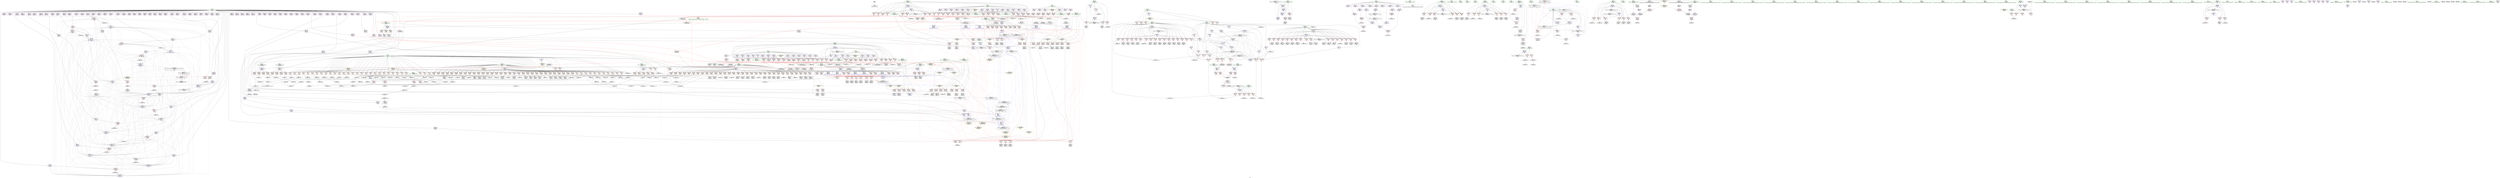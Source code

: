 digraph "SVFG" {
	label="SVFG";

	Node0x559a22d53590 [shape=record,color=grey,label="{NodeID: 0\nNullPtr}"];
	Node0x559a22d53590 -> Node0x559a22d52210[style=solid];
	Node0x559a22d8a1f0 [shape=record,color=red,label="{NodeID: 775\n1232\<--1231\n\<--arrayidx193\nmain\n}"];
	Node0x559a22d8a1f0 -> Node0x559a22dbd1b0[style=solid];
	Node0x559a22d81000 [shape=record,color=red,label="{NodeID: 443\n405\<--8\n\<--s\n_Z5init1ii\n}"];
	Node0x559a22d81000 -> Node0x559a22dbe3b0[style=solid];
	Node0x559a22dffc10 [shape=record,color=black,label="{NodeID: 1218\nMR_119V_2 = PHI(MR_119V_3, MR_119V_1, )\npts\{842 \}\n}"];
	Node0x559a22dffc10 -> Node0x559a22d8f4d0[style=dashed];
	Node0x559a22d52af0 [shape=record,color=black,label="{NodeID: 111\n203\<--202\nidxprom3\<--\n_Z5init1ii\n}"];
	Node0x559a22d96690 [shape=record,color=red,label="{NodeID: 554\n272\<--271\n\<--ecset36\n_Z5init1ii\n}"];
	Node0x559a22d96690 -> Node0x559a22dbc5b0[style=solid];
	Node0x559a22d798f0 [shape=record,color=black,label="{NodeID: 222\n1217\<--1216\nidxprom185\<--\nmain\n}"];
	Node0x559a22d9c0c0 [shape=record,color=red,label="{NodeID: 665\n995\<--825\n\<--i15\nmain\n}"];
	Node0x559a22d9c0c0 -> Node0x559a22d78570[style=solid];
	Node0x559a22d872d0 [shape=record,color=purple,label="{NodeID: 333\n413\<--29\narrayidx117\<--set\n_Z5init1ii\n}"];
	Node0x559a22dc0f30 [shape=record,color=grey,label="{NodeID: 1108\n98 = cmp(96, 97, )\n}"];
	Node0x559a22d75a30 [shape=record,color=green,label="{NodeID: 1\n9\<--1\n\<--dummyObj\nCan only get source location for instruction, argument, global var or function.|{<s0>16|<s1>16|<s2>21|<s3>21|<s4>25|<s5>25}}"];
	Node0x559a22d75a30:s0 -> Node0x559a22e668b0[style=solid,color=red];
	Node0x559a22d75a30:s1 -> Node0x559a22e66c80[style=solid,color=red];
	Node0x559a22d75a30:s2 -> Node0x559a22da19f0[style=solid,color=red];
	Node0x559a22d75a30:s3 -> Node0x559a22da1bf0[style=solid,color=red];
	Node0x559a22d75a30:s4 -> Node0x559a22da19f0[style=solid,color=red];
	Node0x559a22d75a30:s5 -> Node0x559a22da1bf0[style=solid,color=red];
	Node0x559a22d8a2c0 [shape=record,color=red,label="{NodeID: 776\n1236\<--1235\n\<--arrayidx195\nmain\n}"];
	Node0x559a22d8a2c0 -> Node0x559a22dbd1b0[style=solid];
	Node0x559a22d810d0 [shape=record,color=red,label="{NodeID: 444\n406\<--8\n\<--s\n_Z5init1ii\n}"];
	Node0x559a22d810d0 -> Node0x559a22dbe3b0[style=solid];
	Node0x559a22e00110 [shape=record,color=black,label="{NodeID: 1219\nMR_121V_2 = PHI(MR_121V_3, MR_121V_1, )\npts\{844 \}\n}"];
	Node0x559a22e00110 -> Node0x559a22d8f5a0[style=dashed];
	Node0x559a22e00110 -> Node0x559a22e00110[style=dashed];
	Node0x559a22d52bc0 [shape=record,color=black,label="{NodeID: 112\n206\<--205\nidxprom5\<--\n_Z5init1ii\n}"];
	Node0x559a22d96760 [shape=record,color=red,label="{NodeID: 555\n298\<--297\n\<--ecset51\n_Z5init1ii\n}"];
	Node0x559a22d96760 -> Node0x559a22dba1b0[style=solid];
	Node0x559a22d799c0 [shape=record,color=black,label="{NodeID: 223\n1221\<--1220\nidxprom187\<--\nmain\n}"];
	Node0x559a22d9c190 [shape=record,color=red,label="{NodeID: 666\n1007\<--825\n\<--i15\nmain\n}"];
	Node0x559a22d9c190 -> Node0x559a22dc3630[style=solid];
	Node0x559a22d873a0 [shape=record,color=purple,label="{NodeID: 334\n416\<--29\narrayidx119\<--set\n_Z5init1ii\n}"];
	Node0x559a22dc10b0 [shape=record,color=grey,label="{NodeID: 1109\n1100 = cmp(1099, 251, )\n}"];
	Node0x559a22d4d830 [shape=record,color=green,label="{NodeID: 2\n31\<--1\n_ZZ6judge1iiE9cornerset\<--dummyObj\nGlob }"];
	Node0x559a22d8a390 [shape=record,color=red,label="{NodeID: 777\n1248\<--1247\n\<--arrayidx202\nmain\n|{<s0>24}}"];
	Node0x559a22d8a390:s0 -> Node0x559a22da22b0[style=solid,color=red];
	Node0x559a22d811a0 [shape=record,color=red,label="{NodeID: 445\n424\<--8\n\<--s\n_Z5init1ii\n}"];
	Node0x559a22d811a0 -> Node0x559a22dbfa30[style=solid];
	Node0x559a22e00610 [shape=record,color=black,label="{NodeID: 1220\nMR_127V_2 = PHI(MR_127V_9, MR_127V_1, )\npts\{150000 \}\n}"];
	Node0x559a22e00610 -> Node0x559a22d8e150[style=dashed];
	Node0x559a22e00610 -> Node0x559a22d8eff0[style=dashed];
	Node0x559a22e00610 -> Node0x559a22df9810[style=dashed];
	Node0x559a22e00610 -> Node0x559a22e00610[style=dashed];
	Node0x559a22d52c90 [shape=record,color=black,label="{NodeID: 113\n211\<--210\nidxprom7\<--\n_Z5init1ii\n}"];
	Node0x559a22d96830 [shape=record,color=red,label="{NodeID: 556\n321\<--320\n\<--ecset64\n_Z5init1ii\n}"];
	Node0x559a22d96830 -> Node0x559a22dbbe30[style=solid];
	Node0x559a22d79a90 [shape=record,color=black,label="{NodeID: 224\n1225\<--1224\nidxprom189\<--\nmain\n}"];
	Node0x559a22d9c260 [shape=record,color=red,label="{NodeID: 667\n1010\<--825\n\<--i15\nmain\n}"];
	Node0x559a22d9c260 -> Node0x559a22d8e490[style=solid];
	Node0x559a22d87470 [shape=record,color=purple,label="{NodeID: 335\n417\<--29\necset120\<--set\n_Z5init1ii\n}"];
	Node0x559a22d87470 -> Node0x559a22d96b70[style=solid];
	Node0x559a22d87470 -> Node0x559a22d8bf30[style=solid];
	Node0x559a22dc1230 [shape=record,color=grey,label="{NodeID: 1110\n169 = cmp(166, 168, )\n}"];
	Node0x559a22d4d8c0 [shape=record,color=green,label="{NodeID: 3\n33\<--1\n_ZZ6judge1iiE7edgeset\<--dummyObj\nGlob }"];
	Node0x559a22d8a460 [shape=record,color=red,label="{NodeID: 778\n1252\<--1251\n\<--arrayidx204\nmain\n|{<s0>24}}"];
	Node0x559a22d8a460:s0 -> Node0x559a22da2400[style=solid,color=red];
	Node0x559a22d81270 [shape=record,color=red,label="{NodeID: 446\n425\<--8\n\<--s\n_Z5init1ii\n}"];
	Node0x559a22d81270 -> Node0x559a22dbfa30[style=solid];
	Node0x559a22e00b10 [shape=record,color=black,label="{NodeID: 1221\nMR_129V_2 = PHI(MR_129V_12, MR_129V_1, )\npts\{260000 \}\n}"];
	Node0x559a22e00b10 -> Node0x559a22da0910[style=dashed];
	Node0x559a22e00b10 -> Node0x559a22da09e0[style=dashed];
	Node0x559a22e00b10 -> Node0x559a22d8a6d0[style=dashed];
	Node0x559a22e00b10 -> Node0x559a22d8a7a0[style=dashed];
	Node0x559a22e00b10 -> Node0x559a22d8a870[style=dashed];
	Node0x559a22e00b10 -> Node0x559a22d8a940[style=dashed];
	Node0x559a22e00b10 -> Node0x559a22d8aa10[style=dashed];
	Node0x559a22e00b10 -> Node0x559a22d8aae0[style=dashed];
	Node0x559a22e00b10 -> Node0x559a22d8dee0[style=dashed];
	Node0x559a22e00b10 -> Node0x559a22d8e490[style=dashed];
	Node0x559a22e00b10 -> Node0x559a22d8e560[style=dashed];
	Node0x559a22e00b10 -> Node0x559a22d8ee50[style=dashed];
	Node0x559a22e00b10 -> Node0x559a22d8f330[style=dashed];
	Node0x559a22e00b10 -> Node0x559a22e00b10[style=dashed];
	Node0x559a22e00b10 -> Node0x559a22e12810[style=dashed];
	Node0x559a22e00b10 -> Node0x559a22df44a0[style=dashed];
	Node0x559a22d7a0b0 [shape=record,color=black,label="{NodeID: 114\n214\<--213\nidxprom9\<--\n_Z5init1ii\n}"];
	Node0x559a22d96900 [shape=record,color=red,label="{NodeID: 557\n340\<--339\n\<--ecset75\n_Z5init1ii\n}"];
	Node0x559a22d96900 -> Node0x559a22db8530[style=solid];
	Node0x559a22d79b60 [shape=record,color=black,label="{NodeID: 225\n1230\<--1229\nidxprom192\<--\nmain\n}"];
	Node0x559a22d9c330 [shape=record,color=red,label="{NodeID: 668\n1020\<--825\n\<--i15\nmain\n}"];
	Node0x559a22d9c330 -> Node0x559a22dc3db0[style=solid];
	Node0x559a22d87540 [shape=record,color=purple,label="{NodeID: 336\n443\<--29\narrayidx134\<--set\n_Z5init1ii\n}"];
	Node0x559a22dc13b0 [shape=record,color=grey,label="{NodeID: 1111\n66 = cmp(64, 65, )\n}"];
	Node0x559a22d4d950 [shape=record,color=green,label="{NodeID: 4\n35\<--1\n.str\<--dummyObj\nGlob }"];
	Node0x559a22d8a530 [shape=record,color=red,label="{NodeID: 779\n1258\<--1257\n\<--arrayidx208\nmain\n|{<s0>25}}"];
	Node0x559a22d8a530:s0 -> Node0x559a22da1470[style=solid,color=red];
	Node0x559a22d81340 [shape=record,color=red,label="{NodeID: 447\n431\<--8\n\<--s\n_Z5init1ii\n}"];
	Node0x559a22d81340 -> Node0x559a22dc6db0[style=solid];
	Node0x559a22e01010 [shape=record,color=black,label="{NodeID: 1222\nMR_22V_2 = PHI(MR_22V_3, MR_22V_1, )\npts\{300000 \}\n}"];
	Node0x559a22e01010 -> Node0x559a22e10510[style=dashed];
	Node0x559a22d7a180 [shape=record,color=black,label="{NodeID: 115\n225\<--224\nidxprom12\<--\n_Z5init1ii\n}"];
	Node0x559a22d969d0 [shape=record,color=red,label="{NodeID: 558\n362\<--361\n\<--ecset88\n_Z5init1ii\n}"];
	Node0x559a22d969d0 -> Node0x559a22dbcbb0[style=solid];
	Node0x559a22d79c30 [shape=record,color=black,label="{NodeID: 226\n1234\<--1233\nidxprom194\<--\nmain\n}"];
	Node0x559a22d9c400 [shape=record,color=red,label="{NodeID: 669\n1023\<--825\n\<--i15\nmain\n}"];
	Node0x559a22d9c400 -> Node0x559a22d8e560[style=solid];
	Node0x559a22d87610 [shape=record,color=purple,label="{NodeID: 337\n446\<--29\narrayidx136\<--set\n_Z5init1ii\n}"];
	Node0x559a22dc1530 [shape=record,color=grey,label="{NodeID: 1112\n86 = cmp(85, 87, )\n}"];
	Node0x559a22d4d9e0 [shape=record,color=green,label="{NodeID: 5\n37\<--1\n.str.1\<--dummyObj\nGlob }"];
	Node0x559a22d8a600 [shape=record,color=red,label="{NodeID: 780\n1262\<--1261\n\<--arrayidx210\nmain\n|{<s0>25}}"];
	Node0x559a22d8a600:s0 -> Node0x559a22da17f0[style=solid,color=red];
	Node0x559a22d81410 [shape=record,color=red,label="{NodeID: 448\n435\<--8\n\<--s\n_Z5init1ii\n}"];
	Node0x559a22d81410 -> Node0x559a22dbf430[style=solid];
	Node0x559a22e01510 [shape=record,color=black,label="{NodeID: 1223\nMR_82V_2 = PHI(MR_82V_19, MR_82V_1, )\npts\{300001 300002 \}\n}"];
	Node0x559a22e01510 -> Node0x559a22e10a10[style=dashed];
	Node0x559a22d7a250 [shape=record,color=black,label="{NodeID: 116\n228\<--227\nidxprom14\<--\n_Z5init1ii\n}"];
	Node0x559a22d96aa0 [shape=record,color=red,label="{NodeID: 559\n388\<--387\n\<--ecset103\n_Z5init1ii\n}"];
	Node0x559a22d96aa0 -> Node0x559a22dbdc30[style=solid];
	Node0x559a22d79d00 [shape=record,color=black,label="{NodeID: 227\n1246\<--1245\nidxprom201\<--\nmain\n}"];
	Node0x559a22d9c4d0 [shape=record,color=red,label="{NodeID: 670\n1028\<--825\n\<--i15\nmain\n}"];
	Node0x559a22d9c4d0 -> Node0x559a22dbbfb0[style=solid];
	Node0x559a22d876e0 [shape=record,color=purple,label="{NodeID: 338\n447\<--29\necset137\<--set\n_Z5init1ii\n}"];
	Node0x559a22d876e0 -> Node0x559a22d96c40[style=solid];
	Node0x559a22d876e0 -> Node0x559a22d8c000[style=solid];
	Node0x559a22dc16b0 [shape=record,color=grey,label="{NodeID: 1113\n155 = cmp(150, 154, )\n}"];
	Node0x559a22d4da70 [shape=record,color=green,label="{NodeID: 6\n39\<--1\n.str.2\<--dummyObj\nGlob }"];
	Node0x559a22d8a6d0 [shape=record,color=red,label="{NodeID: 781\n1284\<--1283\n\<--\nmain\n|{<s0>27}}"];
	Node0x559a22d8a6d0:s0 -> Node0x559a22da2010[style=solid,color=red];
	Node0x559a22d814e0 [shape=record,color=red,label="{NodeID: 449\n436\<--8\n\<--s\n_Z5init1ii\n}"];
	Node0x559a22d814e0 -> Node0x559a22dbf430[style=solid];
	Node0x559a22d7a320 [shape=record,color=black,label="{NodeID: 117\n243\<--242\nidxprom21\<--\n_Z5init1ii\n}"];
	Node0x559a22d96b70 [shape=record,color=red,label="{NodeID: 560\n418\<--417\n\<--ecset120\n_Z5init1ii\n}"];
	Node0x559a22d96b70 -> Node0x559a22dbf5b0[style=solid];
	Node0x559a22d79dd0 [shape=record,color=black,label="{NodeID: 228\n1250\<--1249\nidxprom203\<--\nmain\n}"];
	Node0x559a22d9c5a0 [shape=record,color=red,label="{NodeID: 671\n930\<--827\n\<--j\nmain\n}"];
	Node0x559a22d9c5a0 -> Node0x559a22dc4e30[style=solid];
	Node0x559a22d877b0 [shape=record,color=purple,label="{NodeID: 339\n469\<--29\narrayidx149\<--set\n_Z5init1ii\n}"];
	Node0x559a22dc1830 [shape=record,color=grey,label="{NodeID: 1114\n1303 = cmp(1300, 1302, )\n}"];
	Node0x559a22d513e0 [shape=record,color=green,label="{NodeID: 7\n41\<--1\n.str.3\<--dummyObj\nGlob }"];
	Node0x559a22d8a7a0 [shape=record,color=red,label="{NodeID: 782\n1286\<--1285\n\<--\nmain\n|{<s0>27}}"];
	Node0x559a22d8a7a0:s0 -> Node0x559a22da2160[style=solid,color=red];
	Node0x559a22d815b0 [shape=record,color=red,label="{NodeID: 450\n456\<--8\n\<--s\n_Z5init1ii\n}"];
	Node0x559a22d815b0 -> Node0x559a22dbb9b0[style=solid];
	Node0x559a22d7a3f0 [shape=record,color=black,label="{NodeID: 118\n246\<--245\nidxprom23\<--\n_Z5init1ii\n}"];
	Node0x559a22d96c40 [shape=record,color=red,label="{NodeID: 561\n448\<--447\n\<--ecset137\n_Z5init1ii\n}"];
	Node0x559a22d96c40 -> Node0x559a22dbe6b0[style=solid];
	Node0x559a22d79ea0 [shape=record,color=black,label="{NodeID: 229\n1256\<--1255\nidxprom207\<--\nmain\n}"];
	Node0x559a22d9c670 [shape=record,color=red,label="{NodeID: 672\n937\<--827\n\<--j\nmain\n}"];
	Node0x559a22d9c670 -> Node0x559a22d7db30[style=solid];
	Node0x559a22d87880 [shape=record,color=purple,label="{NodeID: 340\n472\<--29\narrayidx151\<--set\n_Z5init1ii\n}"];
	Node0x559a22dc19b0 [shape=record,color=grey,label="{NodeID: 1115\n162 = cmp(157, 161, )\n}"];
	Node0x559a22d51470 [shape=record,color=green,label="{NodeID: 8\n43\<--1\n.str.4\<--dummyObj\nGlob }"];
	Node0x559a22d8a870 [shape=record,color=red,label="{NodeID: 783\n1289\<--1288\n\<--\nmain\n|{<s0>28}}"];
	Node0x559a22d8a870:s0 -> Node0x559a22da2160[style=solid,color=red];
	Node0x559a22d81680 [shape=record,color=red,label="{NodeID: 451\n464\<--8\n\<--s\n_Z5init1ii\n}"];
	Node0x559a22d81680 -> Node0x559a22dc37b0[style=solid];
	Node0x559a22d7a4c0 [shape=record,color=black,label="{NodeID: 119\n266\<--265\nidxprom32\<--\n_Z5init1ii\n}"];
	Node0x559a22d96d10 [shape=record,color=red,label="{NodeID: 562\n474\<--473\n\<--ecset152\n_Z5init1ii\n}"];
	Node0x559a22d96d10 -> Node0x559a22dbe230[style=solid];
	Node0x559a22e183b0 [shape=record,color=yellow,style=double,label="{NodeID: 1337\n24V_1 = ENCHI(MR_24V_0)\npts\{300001 \}\nFun[_Z6merge2iiii]|{<s0>4}}"];
	Node0x559a22e183b0:s0 -> Node0x559a22e15d20[style=dashed,color=red];
	Node0x559a22d79f70 [shape=record,color=black,label="{NodeID: 230\n1260\<--1259\nidxprom209\<--\nmain\n}"];
	Node0x559a22d9c740 [shape=record,color=red,label="{NodeID: 673\n948\<--827\n\<--j\nmain\n}"];
	Node0x559a22d9c740 -> Node0x559a22d7dda0[style=solid];
	Node0x559a22d87950 [shape=record,color=purple,label="{NodeID: 341\n473\<--29\necset152\<--set\n_Z5init1ii\n}"];
	Node0x559a22d87950 -> Node0x559a22d96d10[style=solid];
	Node0x559a22d87950 -> Node0x559a22d8c0d0[style=solid];
	Node0x559a22dc1b30 [shape=record,color=grey,label="{NodeID: 1116\n145 = cmp(144, 87, )\n}"];
	Node0x559a22d51500 [shape=record,color=green,label="{NodeID: 9\n45\<--1\n.str.5\<--dummyObj\nGlob }"];
	Node0x559a22d8a940 [shape=record,color=red,label="{NodeID: 784\n1302\<--1301\n\<--\nmain\n}"];
	Node0x559a22d8a940 -> Node0x559a22dc1830[style=solid];
	Node0x559a22d81750 [shape=record,color=red,label="{NodeID: 452\n486\<--8\n\<--s\n_Z5init1ii\n}"];
	Node0x559a22d81750 -> Node0x559a22dc55b0[style=solid];
	Node0x559a22e02910 [shape=record,color=black,label="{NodeID: 1227\nMR_75V_6 = PHI(MR_75V_5, MR_75V_4, )\npts\{754 \}\n}"];
	Node0x559a22e02910 -> Node0x559a22d9aa00[style=dashed];
	Node0x559a22d7a590 [shape=record,color=black,label="{NodeID: 120\n269\<--268\nidxprom34\<--\n_Z5init1ii\n}"];
	Node0x559a22d96de0 [shape=record,color=red,label="{NodeID: 563\n496\<--495\n\<--ecset165\n_Z5init1ii\n}"];
	Node0x559a22d96de0 -> Node0x559a22dbadb0[style=solid];
	Node0x559a22e18490 [shape=record,color=yellow,style=double,label="{NodeID: 1338\n26V_1 = ENCHI(MR_26V_0)\npts\{300002 \}\nFun[_Z6merge2iiii]|{<s0>4}}"];
	Node0x559a22e18490:s0 -> Node0x559a22e15e00[style=dashed,color=red];
	Node0x559a22d82030 [shape=record,color=black,label="{NodeID: 231\n1316\<--1315\ntobool230\<--\nmain\n}"];
	Node0x559a22d9c810 [shape=record,color=red,label="{NodeID: 674\n970\<--827\n\<--j\nmain\n}"];
	Node0x559a22d9c810 -> Node0x559a22d78230[style=solid];
	Node0x559a22d87a20 [shape=record,color=purple,label="{NodeID: 342\n491\<--29\narrayidx162\<--set\n_Z5init1ii\n}"];
	Node0x559a22dc1cb0 [shape=record,color=grey,label="{NodeID: 1117\n148 = cmp(147, 87, )\n}"];
	Node0x559a22d51590 [shape=record,color=green,label="{NodeID: 10\n47\<--1\n.str.6\<--dummyObj\nGlob }"];
	Node0x559a22d8aa10 [shape=record,color=red,label="{NodeID: 785\n1312\<--1311\n\<--\nmain\n}"];
	Node0x559a22d8aa10 -> Node0x559a22dc1e30[style=solid];
	Node0x559a22d81820 [shape=record,color=red,label="{NodeID: 453\n1037\<--8\n\<--s\nmain\n}"];
	Node0x559a22d81820 -> Node0x559a22dbc130[style=solid];
	Node0x559a22e02e10 [shape=record,color=black,label="{NodeID: 1228\nMR_57V_3 = PHI(MR_57V_2, MR_57V_1, )\npts\{28 \}\n|{<s0>19|<s1>21|<s2>23|<s3>25|<s4>25|<s5>25|<s6>25}}"];
	Node0x559a22e02e10:s0 -> Node0x559a22e10f10[style=dashed,color=blue];
	Node0x559a22e02e10:s1 -> Node0x559a22df8910[style=dashed,color=blue];
	Node0x559a22e02e10:s2 -> Node0x559a22e0c910[style=dashed,color=blue];
	Node0x559a22e02e10:s3 -> Node0x559a22d91e40[style=dashed,color=blue];
	Node0x559a22e02e10:s4 -> Node0x559a22d91f10[style=dashed,color=blue];
	Node0x559a22e02e10:s5 -> Node0x559a22d8f0c0[style=dashed,color=blue];
	Node0x559a22e02e10:s6 -> Node0x559a22dfc010[style=dashed,color=blue];
	Node0x559a22d7a660 [shape=record,color=black,label="{NodeID: 121\n292\<--291\nidxprom47\<--\n_Z5init1ii\n}"];
	Node0x559a22d96eb0 [shape=record,color=red,label="{NodeID: 564\n513\<--507\n\<--x.addr\n_Z5init2ii\n}"];
	Node0x559a22d96eb0 -> Node0x559a22d8c410[style=solid];
	Node0x559a22e18570 [shape=record,color=yellow,style=double,label="{NodeID: 1339\n6V_1 = ENCHI(MR_6V_0)\npts\{10 \}\nFun[_Z7inrangeii]}"];
	Node0x559a22e18570 -> Node0x559a22d7f6d0[style=dashed];
	Node0x559a22e18570 -> Node0x559a22d7f7a0[style=dashed];
	Node0x559a22e18570 -> Node0x559a22d7f870[style=dashed];
	Node0x559a22e18570 -> Node0x559a22d7f940[style=dashed];
	Node0x559a22e18570 -> Node0x559a22d7fa10[style=dashed];
	Node0x559a22e18570 -> Node0x559a22d7fae0[style=dashed];
	Node0x559a22e18570 -> Node0x559a22d7fbb0[style=dashed];
	Node0x559a22d820c0 [shape=record,color=black,label="{NodeID: 232\n1331\<--1330\ntobool238\<--\nmain\n}"];
	Node0x559a22d9c8e0 [shape=record,color=red,label="{NodeID: 675\n979\<--827\n\<--j\nmain\n}"];
	Node0x559a22d9c8e0 -> Node0x559a22d783d0[style=solid];
	Node0x559a22d87af0 [shape=record,color=purple,label="{NodeID: 343\n494\<--29\narrayidx164\<--set\n_Z5init1ii\n}"];
	Node0x559a22dc1e30 [shape=record,color=grey,label="{NodeID: 1118\n1313 = cmp(1310, 1312, )\n}"];
	Node0x559a22d51620 [shape=record,color=green,label="{NodeID: 11\n49\<--1\n.str.7\<--dummyObj\nGlob }"];
	Node0x559a22d8aae0 [shape=record,color=red,label="{NodeID: 786\n1327\<--1326\n\<--\nmain\n}"];
	Node0x559a22d8aae0 -> Node0x559a22dc28b0[style=solid];
	Node0x559a22d818f0 [shape=record,color=red,label="{NodeID: 454\n1038\<--8\n\<--s\nmain\n}"];
	Node0x559a22d818f0 -> Node0x559a22dbc130[style=solid];
	Node0x559a22e03310 [shape=record,color=black,label="{NodeID: 1229\nMR_24V_5 = PHI(MR_24V_4, MR_24V_3, )\npts\{300001 \}\n|{<s0>19|<s1>21|<s2>23|<s3>25}}"];
	Node0x559a22e03310:s0 -> Node0x559a22e11910[style=dashed,color=blue];
	Node0x559a22e03310:s1 -> Node0x559a22df9d10[style=dashed,color=blue];
	Node0x559a22e03310:s2 -> Node0x559a22e0d310[style=dashed,color=blue];
	Node0x559a22e03310:s3 -> Node0x559a22e0ab10[style=dashed,color=blue];
	Node0x559a22d7a730 [shape=record,color=black,label="{NodeID: 122\n295\<--294\nidxprom49\<--\n_Z5init1ii\n}"];
	Node0x559a22d96f80 [shape=record,color=red,label="{NodeID: 565\n514\<--507\n\<--x.addr\n_Z5init2ii\n}"];
	Node0x559a22d96f80 -> Node0x559a22d7b500[style=solid];
	Node0x559a22d82190 [shape=record,color=purple,label="{NodeID: 233\n939\<--4\narrayidx37\<--fx\nmain\n}"];
	Node0x559a22d82190 -> Node0x559a22d9ff50[style=solid];
	Node0x559a22d9c9b0 [shape=record,color=red,label="{NodeID: 676\n987\<--827\n\<--j\nmain\n}"];
	Node0x559a22d9c9b0 -> Node0x559a22dbb230[style=solid];
	Node0x559a22d87bc0 [shape=record,color=purple,label="{NodeID: 344\n495\<--29\necset165\<--set\n_Z5init1ii\n}"];
	Node0x559a22d87bc0 -> Node0x559a22d96de0[style=solid];
	Node0x559a22d87bc0 -> Node0x559a22d8c1a0[style=solid];
	Node0x559a22dc1fb0 [shape=record,color=grey,label="{NodeID: 1119\n1081 = cmp(1080, 794, )\n}"];
	Node0x559a22d53e40 [shape=record,color=green,label="{NodeID: 12\n51\<--1\n.str.8\<--dummyObj\nGlob }"];
	Node0x559a22d8abb0 [shape=record,color=red,label="{NodeID: 787\n1364\<--1363\ndummyVal\<--offset_0\n_Z6judge1ii\n}"];
	Node0x559a22d8abb0 -> Node0x559a22d8d6c0[style=solid];
	Node0x559a22d819c0 [shape=record,color=red,label="{NodeID: 455\n1046\<--8\n\<--s\nmain\n}"];
	Node0x559a22d819c0 -> Node0x559a22dbb0b0[style=solid];
	Node0x559a22e03810 [shape=record,color=black,label="{NodeID: 1230\nMR_26V_5 = PHI(MR_26V_4, MR_26V_3, )\npts\{300002 \}\n|{<s0>19|<s1>21|<s2>23|<s3>25}}"];
	Node0x559a22e03810:s0 -> Node0x559a22e11910[style=dashed,color=blue];
	Node0x559a22e03810:s1 -> Node0x559a22df9d10[style=dashed,color=blue];
	Node0x559a22e03810:s2 -> Node0x559a22e0d310[style=dashed,color=blue];
	Node0x559a22e03810:s3 -> Node0x559a22e0ab10[style=dashed,color=blue];
	Node0x559a22d7a800 [shape=record,color=black,label="{NodeID: 123\n315\<--314\nidxprom60\<--\n_Z5init1ii\n}"];
	Node0x559a22d97050 [shape=record,color=red,label="{NodeID: 566\n523\<--507\n\<--x.addr\n_Z5init2ii\n}"];
	Node0x559a22d97050 -> Node0x559a22d7b6a0[style=solid];
	Node0x559a22d82260 [shape=record,color=purple,label="{NodeID: 234\n972\<--4\narrayidx54\<--fx\nmain\n}"];
	Node0x559a22d82260 -> Node0x559a22da0500[style=solid];
	Node0x559a22db60b0 [shape=record,color=black,label="{NodeID: 1009\n178 = PHI(179, 179, 179, 179, 179, 176, )\n}"];
	Node0x559a22db60b0 -> Node0x559a22d52880[style=solid];
	Node0x559a22d9ca80 [shape=record,color=red,label="{NodeID: 677\n1001\<--829\n\<--jj\nmain\n}"];
	Node0x559a22d9ca80 -> Node0x559a22dbceb0[style=solid];
	Node0x559a22d87c90 [shape=record,color=purple,label="{NodeID: 345\n516\<--29\narrayidx\<--set\n_Z5init2ii\n}"];
	Node0x559a22dc2130 [shape=record,color=grey,label="{NodeID: 1120\n1050 = cmp(1045, 1049, )\n}"];
	Node0x559a22d53ed0 [shape=record,color=green,label="{NodeID: 13\n87\<--1\n\<--dummyObj\nCan only get source location for instruction, argument, global var or function.}"];
	Node0x559a22d8ac80 [shape=record,color=red,label="{NodeID: 788\n1367\<--1366\ndummyVal\<--offset_0\n_Z6judge1ii\n}"];
	Node0x559a22d8ac80 -> Node0x559a22d8d790[style=solid];
	Node0x559a22d81a90 [shape=record,color=red,label="{NodeID: 456\n1047\<--8\n\<--s\nmain\n}"];
	Node0x559a22d81a90 -> Node0x559a22dbb0b0[style=solid];
	Node0x559a22d7a8d0 [shape=record,color=black,label="{NodeID: 124\n318\<--317\nidxprom62\<--\n_Z5init1ii\n}"];
	Node0x559a22d97120 [shape=record,color=red,label="{NodeID: 567\n517\<--509\n\<--y.addr\n_Z5init2ii\n}"];
	Node0x559a22d97120 -> Node0x559a22d7b5d0[style=solid];
	Node0x559a22d82330 [shape=record,color=purple,label="{NodeID: 235\n1086\<--4\narrayidx110\<--fx\nmain\n}"];
	Node0x559a22d82330 -> Node0x559a22da0b80[style=solid];
	Node0x559a22db6750 [shape=record,color=black,label="{NodeID: 1010\n72 = PHI(68, 70, )\n}"];
	Node0x559a22db6750 -> Node0x559a22d526e0[style=solid];
	Node0x559a22d9cb50 [shape=record,color=red,label="{NodeID: 678\n1014\<--829\n\<--jj\nmain\n}"];
	Node0x559a22d9cb50 -> Node0x559a22dbbcb0[style=solid];
	Node0x559a22d87d60 [shape=record,color=purple,label="{NodeID: 346\n519\<--29\narrayidx2\<--set\n_Z5init2ii\n}"];
	Node0x559a22dc22b0 [shape=record,color=grey,label="{NodeID: 1121\n305 = cmp(303, 304, )\n}"];
	Node0x559a22d53f60 [shape=record,color=green,label="{NodeID: 14\n111\<--1\n\<--dummyObj\nCan only get source location for instruction, argument, global var or function.}"];
	Node0x559a22d8ad50 [shape=record,color=blue,label="{NodeID: 789\n8\<--9\ns\<--\nGlob }"];
	Node0x559a22d8ad50 -> Node0x559a22e16e80[style=dashed];
	Node0x559a22d81b60 [shape=record,color=red,label="{NodeID: 457\n861\<--11\n\<--m\nmain\n}"];
	Node0x559a22d81b60 -> Node0x559a22dc61b0[style=solid];
	Node0x559a22d7a9a0 [shape=record,color=black,label="{NodeID: 125\n334\<--333\nidxprom71\<--\n_Z5init1ii\n}"];
	Node0x559a22d971f0 [shape=record,color=red,label="{NodeID: 568\n522\<--509\n\<--y.addr\n_Z5init2ii\n}"];
	Node0x559a22d971f0 -> Node0x559a22d8c4e0[style=solid];
	Node0x559a22d82400 [shape=record,color=purple,label="{NodeID: 236\n1107\<--4\narrayidx122\<--fx\nmain\n}"];
	Node0x559a22d82400 -> Node0x559a22da0df0[style=solid];
	Node0x559a22db6cf0 [shape=record,color=black,label="{NodeID: 1011\n131 = PHI(111, 111, 129, )\n}"];
	Node0x559a22db6cf0 -> Node0x559a22d527b0[style=solid];
	Node0x559a22d9cc20 [shape=record,color=red,label="{NodeID: 679\n1036\<--831\n\<--i82\nmain\n}"];
	Node0x559a22d9cc20 -> Node0x559a22dc43b0[style=solid];
	Node0x559a22d87e30 [shape=record,color=purple,label="{NodeID: 347\n520\<--29\ndadx\<--set\n_Z5init2ii\n}"];
	Node0x559a22d87e30 -> Node0x559a22d8c410[style=solid];
	Node0x559a22dc2430 [shape=record,color=grey,label="{NodeID: 1122\n1063 = cmp(1062, 9, )\n}"];
	Node0x559a22d53ff0 [shape=record,color=green,label="{NodeID: 15\n179\<--1\n\<--dummyObj\nCan only get source location for instruction, argument, global var or function.}"];
	Node0x559a22d8ae20 [shape=record,color=blue,label="{NodeID: 790\n11\<--9\nm\<--\nGlob }"];
	Node0x559a22d8ae20 -> Node0x559a22e16f60[style=dashed];
	Node0x559a22d81c30 [shape=record,color=red,label="{NodeID: 458\n903\<--11\n\<--m\nmain\n}"];
	Node0x559a22d81c30 -> Node0x559a22dc76b0[style=solid];
	Node0x559a22d7aa70 [shape=record,color=black,label="{NodeID: 126\n337\<--336\nidxprom73\<--\n_Z5init1ii\n}"];
	Node0x559a22d972c0 [shape=record,color=red,label="{NodeID: 569\n526\<--509\n\<--y.addr\n_Z5init2ii\n}"];
	Node0x559a22d972c0 -> Node0x559a22d7b770[style=solid];
	Node0x559a22e18a30 [shape=record,color=yellow,style=double,label="{NodeID: 1344\n6V_1 = ENCHI(MR_6V_0)\npts\{10 \}\nFun[_Z6atedgeii]}"];
	Node0x559a22e18a30 -> Node0x559a22d7fc80[style=dashed];
	Node0x559a22e18a30 -> Node0x559a22d7fd50[style=dashed];
	Node0x559a22e18a30 -> Node0x559a22d7fe20[style=dashed];
	Node0x559a22e18a30 -> Node0x559a22d7fef0[style=dashed];
	Node0x559a22e18a30 -> Node0x559a22d7ffc0[style=dashed];
	Node0x559a22e18a30 -> Node0x559a22d80090[style=dashed];
	Node0x559a22d824d0 [shape=record,color=purple,label="{NodeID: 237\n1193\<--4\narrayidx170\<--fx\nmain\n}"];
	Node0x559a22d824d0 -> Node0x559a22da13a0[style=solid];
	Node0x559a22db72d0 [shape=record,color=black,label="{NodeID: 1012\n129 = PHI(110, 127, )\n}"];
	Node0x559a22db72d0 -> Node0x559a22db6cf0[style=solid];
	Node0x559a22d9ccf0 [shape=record,color=red,label="{NodeID: 680\n1052\<--831\n\<--i82\nmain\n|{<s0>17}}"];
	Node0x559a22d9ccf0:s0 -> Node0x559a22da1df0[style=solid,color=red];
	Node0x559a22d87f00 [shape=record,color=purple,label="{NodeID: 348\n525\<--29\narrayidx4\<--set\n_Z5init2ii\n}"];
	Node0x559a22dc25b0 [shape=record,color=grey,label="{NodeID: 1123\n710 = cmp(708, 709, )\n}"];
	Node0x559a22d540c0 [shape=record,color=green,label="{NodeID: 16\n251\<--1\n\<--dummyObj\nCan only get source location for instruction, argument, global var or function.}"];
	Node0x559a22d8aef0 [shape=record,color=blue,label="{NodeID: 791\n27\<--9\ncount2\<--\nGlob }"];
	Node0x559a22d8aef0 -> Node0x559a22dfc010[style=dashed];
	Node0x559a22d81d00 [shape=record,color=red,label="{NodeID: 459\n1145\<--11\n\<--m\nmain\n}"];
	Node0x559a22d81d00 -> Node0x559a22dba930[style=solid];
	Node0x559a22d7ab40 [shape=record,color=black,label="{NodeID: 127\n356\<--355\nidxprom84\<--\n_Z5init1ii\n}"];
	Node0x559a22d97390 [shape=record,color=red,label="{NodeID: 570\n545\<--537\n\<--x.addr\n_Z3ancRiS_\n}"];
	Node0x559a22d97390 -> Node0x559a22d98160[style=solid];
	Node0x559a22d825a0 [shape=record,color=purple,label="{NodeID: 238\n1226\<--4\narrayidx190\<--fx\nmain\n}"];
	Node0x559a22d825a0 -> Node0x559a22d8a120[style=solid];
	Node0x559a22db7870 [shape=record,color=black,label="{NodeID: 1013\n127 = PHI(111, 125, )\n}"];
	Node0x559a22db7870 -> Node0x559a22db72d0[style=solid];
	Node0x559a22d9cdc0 [shape=record,color=red,label="{NodeID: 681\n1056\<--831\n\<--i82\nmain\n}"];
	Node0x559a22d9cdc0 -> Node0x559a22d78640[style=solid];
	Node0x559a22d87fd0 [shape=record,color=purple,label="{NodeID: 349\n528\<--29\narrayidx6\<--set\n_Z5init2ii\n}"];
	Node0x559a22dc2730 [shape=record,color=grey,label="{NodeID: 1124\n1143 = cmp(1142, 87, )\n}"];
	Node0x559a22d54190 [shape=record,color=green,label="{NodeID: 17\n274\<--1\n\<--dummyObj\nCan only get source location for instruction, argument, global var or function.}"];
	Node0x559a22d8afc0 [shape=record,color=blue,label="{NodeID: 792\n58\<--56\nx.addr\<--x\n_Z3minii\n}"];
	Node0x559a22d8afc0 -> Node0x559a22d91fe0[style=dashed];
	Node0x559a22d8afc0 -> Node0x559a22d920b0[style=dashed];
	Node0x559a22d81dd0 [shape=record,color=red,label="{NodeID: 460\n1150\<--11\n\<--m\nmain\n}"];
	Node0x559a22d81dd0 -> Node0x559a22dbac30[style=solid];
	Node0x559a22d7ac10 [shape=record,color=black,label="{NodeID: 128\n359\<--358\nidxprom86\<--\n_Z5init1ii\n}"];
	Node0x559a22d97460 [shape=record,color=red,label="{NodeID: 571\n547\<--537\n\<--x.addr\n_Z3ancRiS_\n}"];
	Node0x559a22d97460 -> Node0x559a22d98230[style=solid];
	Node0x559a22d82670 [shape=record,color=purple,label="{NodeID: 239\n950\<--6\narrayidx43\<--fy\nmain\n}"];
	Node0x559a22d82670 -> Node0x559a22da00f0[style=solid];
	Node0x559a22db7e10 [shape=record,color=black,label="{NodeID: 1014\n110 = PHI(111, 108, )\n}"];
	Node0x559a22db7e10 -> Node0x559a22db72d0[style=solid];
	Node0x559a22d9ce90 [shape=record,color=red,label="{NodeID: 682\n1065\<--831\n\<--i82\nmain\n}"];
	Node0x559a22d9ce90 -> Node0x559a22d787e0[style=solid];
	Node0x559a22d880a0 [shape=record,color=purple,label="{NodeID: 350\n529\<--29\ndady\<--set\n_Z5init2ii\n}"];
	Node0x559a22d880a0 -> Node0x559a22d8c4e0[style=solid];
	Node0x559a22dc28b0 [shape=record,color=grey,label="{NodeID: 1125\n1328 = cmp(1325, 1327, )\n}"];
	Node0x559a22d54290 [shape=record,color=green,label="{NodeID: 18\n300\<--1\n\<--dummyObj\nCan only get source location for instruction, argument, global var or function.}"];
	Node0x559a22d8b090 [shape=record,color=blue,label="{NodeID: 793\n60\<--57\ny.addr\<--y\n_Z3minii\n}"];
	Node0x559a22d8b090 -> Node0x559a22d92180[style=dashed];
	Node0x559a22d8b090 -> Node0x559a22d92250[style=dashed];
	Node0x559a22d81ea0 [shape=record,color=red,label="{NodeID: 461\n1293\<--11\n\<--m\nmain\n}"];
	Node0x559a22d81ea0 -> Node0x559a22dc0c30[style=solid];
	Node0x559a22d7ace0 [shape=record,color=black,label="{NodeID: 129\n382\<--381\nidxprom99\<--\n_Z5init1ii\n}"];
	Node0x559a22d97530 [shape=record,color=red,label="{NodeID: 572\n561\<--537\n\<--x.addr\n_Z3ancRiS_\n}"];
	Node0x559a22d97530 -> Node0x559a22d98570[style=solid];
	Node0x559a22e18d00 [shape=record,color=yellow,style=double,label="{NodeID: 1347\n69V_1 = ENCHI(MR_69V_0)\npts\{1 \}\nFun[_Z6judge1ii]}"];
	Node0x559a22e18d00 -> Node0x559a22d8abb0[style=dashed];
	Node0x559a22e18d00 -> Node0x559a22d8ac80[style=dashed];
	Node0x559a22d82740 [shape=record,color=purple,label="{NodeID: 240\n981\<--6\narrayidx59\<--fy\nmain\n}"];
	Node0x559a22d82740 -> Node0x559a22da06a0[style=solid];
	Node0x559a22db83b0 [shape=record,color=grey,label="{NodeID: 1015\n173 = Binary(171, 172, )\n}"];
	Node0x559a22db83b0 -> Node0x559a22dc3330[style=solid];
	Node0x559a22d9cf60 [shape=record,color=red,label="{NodeID: 683\n1072\<--831\n\<--i82\nmain\n|{<s0>18}}"];
	Node0x559a22d9cf60:s0 -> Node0x559a22e668b0[style=solid,color=red];
	Node0x559a22d88170 [shape=record,color=purple,label="{NodeID: 351\n550\<--29\narrayidx\<--set\n_Z3ancRiS_\n}"];
	Node0x559a22dc2a30 [shape=record,color=grey,label="{NodeID: 1126\n1266 = cmp(1265, 87, )\n}"];
	Node0x559a22d54390 [shape=record,color=green,label="{NodeID: 19\n323\<--1\n\<--dummyObj\nCan only get source location for instruction, argument, global var or function.}"];
	Node0x559a22d8b160 [shape=record,color=blue,label="{NodeID: 794\n79\<--77\nx.addr\<--x\n_Z7inrangeii\n}"];
	Node0x559a22d8b160 -> Node0x559a22d92320[style=dashed];
	Node0x559a22d8b160 -> Node0x559a22d923f0[style=dashed];
	Node0x559a22d8b160 -> Node0x559a22d924c0[style=dashed];
	Node0x559a22d8b160 -> Node0x559a22d92590[style=dashed];
	Node0x559a22d8b160 -> Node0x559a22d92660[style=dashed];
	Node0x559a22d81f70 [shape=record,color=red,label="{NodeID: 462\n734\<--27\n\<--count2\n_Z6merge2iiii\n}"];
	Node0x559a22d81f70 -> Node0x559a22dbb6b0[style=solid];
	Node0x559a22d7adb0 [shape=record,color=black,label="{NodeID: 130\n385\<--384\nidxprom101\<--\n_Z5init1ii\n}"];
	Node0x559a22d97600 [shape=record,color=red,label="{NodeID: 573\n573\<--537\n\<--x.addr\n_Z3ancRiS_\n}"];
	Node0x559a22d97600 -> Node0x559a22d987e0[style=solid];
	Node0x559a22d82810 [shape=record,color=purple,label="{NodeID: 241\n1094\<--6\narrayidx115\<--fy\nmain\n}"];
	Node0x559a22d82810 -> Node0x559a22da0c50[style=solid];
	Node0x559a22db8530 [shape=record,color=grey,label="{NodeID: 1016\n341 = Binary(340, 342, )\n}"];
	Node0x559a22db8530 -> Node0x559a22d8bcc0[style=solid];
	Node0x559a22d9d030 [shape=record,color=red,label="{NodeID: 684\n1083\<--831\n\<--i82\nmain\n}"];
	Node0x559a22d9d030 -> Node0x559a22db89b0[style=solid];
	Node0x559a22d88240 [shape=record,color=purple,label="{NodeID: 352\n554\<--29\narrayidx2\<--set\n_Z3ancRiS_\n}"];
	Node0x559a22dc2bb0 [shape=record,color=grey,label="{NodeID: 1127\n1155 = cmp(1154, 9, )\n}"];
	Node0x559a22d54490 [shape=record,color=green,label="{NodeID: 20\n342\<--1\n\<--dummyObj\nCan only get source location for instruction, argument, global var or function.}"];
	Node0x559a22d8b230 [shape=record,color=blue,label="{NodeID: 795\n81\<--78\ny.addr\<--y\n_Z7inrangeii\n}"];
	Node0x559a22d8b230 -> Node0x559a22d92730[style=dashed];
	Node0x559a22d8b230 -> Node0x559a22d92800[style=dashed];
	Node0x559a22d8b230 -> Node0x559a22d928d0[style=dashed];
	Node0x559a22d8b230 -> Node0x559a22d929a0[style=dashed];
	Node0x559a22d91ca0 [shape=record,color=red,label="{NodeID: 463\n1075\<--27\n\<--count2\nmain\n}"];
	Node0x559a22d91ca0 -> Node0x559a22dbbb30[style=solid];
	Node0x559a22d7ae80 [shape=record,color=black,label="{NodeID: 131\n412\<--411\nidxprom116\<--\n_Z5init1ii\n}"];
	Node0x559a22d976d0 [shape=record,color=red,label="{NodeID: 574\n582\<--537\n\<--x.addr\n_Z3ancRiS_\n}"];
	Node0x559a22d976d0 -> Node0x559a22d98980[style=solid];
	Node0x559a22d828e0 [shape=record,color=purple,label="{NodeID: 242\n1113\<--6\narrayidx125\<--fy\nmain\n}"];
	Node0x559a22d828e0 -> Node0x559a22da0ec0[style=solid];
	Node0x559a22db86b0 [shape=record,color=grey,label="{NodeID: 1017\n1269 = Binary(1268, 87, )\n}"];
	Node0x559a22db86b0 -> Node0x559a22d8f330[style=solid];
	Node0x559a22d9d100 [shape=record,color=red,label="{NodeID: 685\n1102\<--831\n\<--i82\nmain\n|{<s0>19}}"];
	Node0x559a22d9d100:s0 -> Node0x559a22da1470[style=solid,color=red];
	Node0x559a22d88310 [shape=record,color=purple,label="{NodeID: 353\n555\<--29\ndadx\<--set\n_Z3ancRiS_\n}"];
	Node0x559a22d88310 -> Node0x559a22d983d0[style=solid];
	Node0x559a22dc2d30 [shape=record,color=grey,label="{NodeID: 1128\n571 = cmp(560, 570, )\n}"];
	Node0x559a22d54590 [shape=record,color=green,label="{NodeID: 21\n364\<--1\n\<--dummyObj\nCan only get source location for instruction, argument, global var or function.}"];
	Node0x559a22d8b300 [shape=record,color=blue,label="{NodeID: 796\n138\<--136\nx.addr\<--x\n_Z6atedgeii\n}"];
	Node0x559a22d8b300 -> Node0x559a22d92a70[style=dashed];
	Node0x559a22d8b300 -> Node0x559a22d92b40[style=dashed];
	Node0x559a22d8b300 -> Node0x559a22d92c10[style=dashed];
	Node0x559a22d8b300 -> Node0x559a22d92ce0[style=dashed];
	Node0x559a22d91d70 [shape=record,color=red,label="{NodeID: 464\n1142\<--27\n\<--count2\nmain\n}"];
	Node0x559a22d91d70 -> Node0x559a22dc2730[style=solid];
	Node0x559a22d7af50 [shape=record,color=black,label="{NodeID: 132\n415\<--414\nidxprom118\<--\n_Z5init1ii\n}"];
	Node0x559a22d977a0 [shape=record,color=red,label="{NodeID: 575\n592\<--537\n\<--x.addr\n_Z3ancRiS_\n}"];
	Node0x559a22d977a0 -> Node0x559a22d98b20[style=solid];
	Node0x559a22d829b0 [shape=record,color=purple,label="{NodeID: 243\n1204\<--6\narrayidx177\<--fy\nmain\n}"];
	Node0x559a22d829b0 -> Node0x559a22d89d10[style=solid];
	Node0x559a22db8830 [shape=record,color=grey,label="{NodeID: 1018\n175 = Binary(174, 87, )\n}"];
	Node0x559a22db8830 -> Node0x559a22dc3330[style=solid];
	Node0x559a22d9d1d0 [shape=record,color=red,label="{NodeID: 686\n1104\<--831\n\<--i82\nmain\n}"];
	Node0x559a22d9d1d0 -> Node0x559a22db98b0[style=solid];
	Node0x559a22d883e0 [shape=record,color=purple,label="{NodeID: 354\n564\<--29\narrayidx4\<--set\n_Z3ancRiS_\n}"];
	Node0x559a22dc2eb0 [shape=record,color=grey,label="{NodeID: 1129\n312 = cmp(307, 311, )\n}"];
	Node0x559a22d54690 [shape=record,color=green,label="{NodeID: 22\n390\<--1\n\<--dummyObj\nCan only get source location for instruction, argument, global var or function.}"];
	Node0x559a22d8b3d0 [shape=record,color=blue,label="{NodeID: 797\n140\<--137\ny.addr\<--y\n_Z6atedgeii\n}"];
	Node0x559a22d8b3d0 -> Node0x559a22d92db0[style=dashed];
	Node0x559a22d8b3d0 -> Node0x559a22d92e80[style=dashed];
	Node0x559a22d8b3d0 -> Node0x559a22d92f50[style=dashed];
	Node0x559a22d8b3d0 -> Node0x559a22d93020[style=dashed];
	Node0x559a22d91e40 [shape=record,color=red,label="{NodeID: 465\n1179\<--27\n\<--count2\nmain\n}"];
	Node0x559a22d91e40 -> Node0x559a22dc04b0[style=solid];
	Node0x559a22d7b020 [shape=record,color=black,label="{NodeID: 133\n442\<--441\nidxprom133\<--\n_Z5init1ii\n}"];
	Node0x559a22d97870 [shape=record,color=red,label="{NodeID: 576\n603\<--537\n\<--x.addr\n_Z3ancRiS_\n}"];
	Node0x559a22d97870 -> Node0x559a22d98d90[style=solid];
	Node0x559a22e190b0 [shape=record,color=yellow,style=double,label="{NodeID: 1351\n22V_1 = ENCHI(MR_22V_0)\npts\{300000 \}\nFun[_Z6judge1ii]}"];
	Node0x559a22e190b0 -> Node0x559a22d9aad0[style=dashed];
	Node0x559a22e190b0 -> Node0x559a22d9ac70[style=dashed];
	Node0x559a22d82a80 [shape=record,color=purple,label="{NodeID: 244\n1235\<--6\narrayidx195\<--fy\nmain\n}"];
	Node0x559a22d82a80 -> Node0x559a22d8a2c0[style=solid];
	Node0x559a22db89b0 [shape=record,color=grey,label="{NodeID: 1019\n1088 = Binary(1083, 1087, )\n}"];
	Node0x559a22db89b0 -> Node0x559a22d78a50[style=solid];
	Node0x559a22d9d2a0 [shape=record,color=red,label="{NodeID: 687\n1123\<--831\n\<--i82\nmain\n|{<s0>20}}"];
	Node0x559a22d9d2a0:s0 -> Node0x559a22da22b0[style=solid,color=red];
	Node0x559a22d884b0 [shape=record,color=purple,label="{NodeID: 355\n568\<--29\narrayidx6\<--set\n_Z3ancRiS_\n}"];
	Node0x559a22dc3030 [shape=record,color=grey,label="{NodeID: 1130\n458 = cmp(455, 457, )\n}"];
	Node0x559a22d4ffe0 [shape=record,color=green,label="{NodeID: 23\n420\<--1\n\<--dummyObj\nCan only get source location for instruction, argument, global var or function.}"];
	Node0x559a22d8b4a0 [shape=record,color=blue,label="{NodeID: 798\n186\<--184\nx.addr\<--x\n_Z5init1ii\n}"];
	Node0x559a22d8b4a0 -> Node0x559a22d930f0[style=dashed];
	Node0x559a22d8b4a0 -> Node0x559a22d931c0[style=dashed];
	Node0x559a22d8b4a0 -> Node0x559a22d93290[style=dashed];
	Node0x559a22d8b4a0 -> Node0x559a22d93360[style=dashed];
	Node0x559a22d8b4a0 -> Node0x559a22d93430[style=dashed];
	Node0x559a22d8b4a0 -> Node0x559a22d93500[style=dashed];
	Node0x559a22d8b4a0 -> Node0x559a22d935d0[style=dashed];
	Node0x559a22d8b4a0 -> Node0x559a22d936a0[style=dashed];
	Node0x559a22d8b4a0 -> Node0x559a22d93770[style=dashed];
	Node0x559a22d8b4a0 -> Node0x559a22d93840[style=dashed];
	Node0x559a22d8b4a0 -> Node0x559a22d93910[style=dashed];
	Node0x559a22d8b4a0 -> Node0x559a22d939e0[style=dashed];
	Node0x559a22d8b4a0 -> Node0x559a22d93ab0[style=dashed];
	Node0x559a22d8b4a0 -> Node0x559a22d93b80[style=dashed];
	Node0x559a22d8b4a0 -> Node0x559a22d93c50[style=dashed];
	Node0x559a22d8b4a0 -> Node0x559a22d93d20[style=dashed];
	Node0x559a22d8b4a0 -> Node0x559a22d93df0[style=dashed];
	Node0x559a22d8b4a0 -> Node0x559a22d93ec0[style=dashed];
	Node0x559a22d8b4a0 -> Node0x559a22d93f90[style=dashed];
	Node0x559a22d8b4a0 -> Node0x559a22d94060[style=dashed];
	Node0x559a22d8b4a0 -> Node0x559a22d94130[style=dashed];
	Node0x559a22d8b4a0 -> Node0x559a22d94200[style=dashed];
	Node0x559a22d8b4a0 -> Node0x559a22d942d0[style=dashed];
	Node0x559a22d8b4a0 -> Node0x559a22d943a0[style=dashed];
	Node0x559a22d8b4a0 -> Node0x559a22d94470[style=dashed];
	Node0x559a22d8b4a0 -> Node0x559a22d94540[style=dashed];
	Node0x559a22d8b4a0 -> Node0x559a22d94610[style=dashed];
	Node0x559a22d8b4a0 -> Node0x559a22d946e0[style=dashed];
	Node0x559a22d8b4a0 -> Node0x559a22d947b0[style=dashed];
	Node0x559a22d8b4a0 -> Node0x559a22d94880[style=dashed];
	Node0x559a22d8b4a0 -> Node0x559a22d94950[style=dashed];
	Node0x559a22d8b4a0 -> Node0x559a22d94a20[style=dashed];
	Node0x559a22d91f10 [shape=record,color=red,label="{NodeID: 466\n1265\<--27\n\<--count2\nmain\n}"];
	Node0x559a22d91f10 -> Node0x559a22dc2a30[style=solid];
	Node0x559a22d7b0f0 [shape=record,color=black,label="{NodeID: 134\n445\<--444\nidxprom135\<--\n_Z5init1ii\n}"];
	Node0x559a22d97940 [shape=record,color=red,label="{NodeID: 577\n613\<--537\n\<--x.addr\n_Z3ancRiS_\n}"];
	Node0x559a22d97940 -> Node0x559a22d8c820[style=solid];
	Node0x559a22d82b50 [shape=record,color=purple,label="{NodeID: 245\n911\<--13\narrayidx22\<--data\nmain\n}"];
	Node0x559a22db8b30 [shape=record,color=grey,label="{NodeID: 1020\n1275 = Binary(1274, 736, )\n}"];
	Node0x559a22db8b30 -> Node0x559a22d8f400[style=solid];
	Node0x559a22d9d370 [shape=record,color=red,label="{NodeID: 688\n1127\<--831\n\<--i82\nmain\n|{<s0>21}}"];
	Node0x559a22d9d370:s0 -> Node0x559a22da1470[style=solid,color=red];
	Node0x559a22d88580 [shape=record,color=purple,label="{NodeID: 356\n569\<--29\ndady\<--set\n_Z3ancRiS_\n}"];
	Node0x559a22d88580 -> Node0x559a22d98710[style=solid];
	Node0x559a22dc31b0 [shape=record,color=grey,label="{NodeID: 1131\n1003 = cmp(1002, 9, )\n}"];
	Node0x559a22d500b0 [shape=record,color=green,label="{NodeID: 24\n450\<--1\n\<--dummyObj\nCan only get source location for instruction, argument, global var or function.}"];
	Node0x559a22d8b570 [shape=record,color=blue,label="{NodeID: 799\n188\<--185\ny.addr\<--y\n_Z5init1ii\n}"];
	Node0x559a22d8b570 -> Node0x559a22d94af0[style=dashed];
	Node0x559a22d8b570 -> Node0x559a22d94bc0[style=dashed];
	Node0x559a22d8b570 -> Node0x559a22d94c90[style=dashed];
	Node0x559a22d8b570 -> Node0x559a22d94d60[style=dashed];
	Node0x559a22d8b570 -> Node0x559a22d94e30[style=dashed];
	Node0x559a22d8b570 -> Node0x559a22d94f00[style=dashed];
	Node0x559a22d8b570 -> Node0x559a22d94fd0[style=dashed];
	Node0x559a22d8b570 -> Node0x559a22d950a0[style=dashed];
	Node0x559a22d8b570 -> Node0x559a22d95170[style=dashed];
	Node0x559a22d8b570 -> Node0x559a22d95240[style=dashed];
	Node0x559a22d8b570 -> Node0x559a22d95310[style=dashed];
	Node0x559a22d8b570 -> Node0x559a22d953e0[style=dashed];
	Node0x559a22d8b570 -> Node0x559a22d954b0[style=dashed];
	Node0x559a22d8b570 -> Node0x559a22d95580[style=dashed];
	Node0x559a22d8b570 -> Node0x559a22d95650[style=dashed];
	Node0x559a22d8b570 -> Node0x559a22d95720[style=dashed];
	Node0x559a22d8b570 -> Node0x559a22d957f0[style=dashed];
	Node0x559a22d8b570 -> Node0x559a22d958c0[style=dashed];
	Node0x559a22d8b570 -> Node0x559a22d95990[style=dashed];
	Node0x559a22d8b570 -> Node0x559a22d95a60[style=dashed];
	Node0x559a22d8b570 -> Node0x559a22d95b30[style=dashed];
	Node0x559a22d8b570 -> Node0x559a22d95c00[style=dashed];
	Node0x559a22d8b570 -> Node0x559a22d95cd0[style=dashed];
	Node0x559a22d8b570 -> Node0x559a22d95da0[style=dashed];
	Node0x559a22d8b570 -> Node0x559a22d95e70[style=dashed];
	Node0x559a22d8b570 -> Node0x559a22d95f40[style=dashed];
	Node0x559a22d8b570 -> Node0x559a22d96010[style=dashed];
	Node0x559a22d8b570 -> Node0x559a22d960e0[style=dashed];
	Node0x559a22d8b570 -> Node0x559a22d961b0[style=dashed];
	Node0x559a22d8b570 -> Node0x559a22d96280[style=dashed];
	Node0x559a22d8b570 -> Node0x559a22d96350[style=dashed];
	Node0x559a22d8b570 -> Node0x559a22d96420[style=dashed];
	Node0x559a22d91fe0 [shape=record,color=red,label="{NodeID: 467\n64\<--58\n\<--x.addr\n_Z3minii\n}"];
	Node0x559a22d91fe0 -> Node0x559a22dc13b0[style=solid];
	Node0x559a22d7b1c0 [shape=record,color=black,label="{NodeID: 135\n468\<--467\nidxprom148\<--\n_Z5init1ii\n}"];
	Node0x559a22d97a10 [shape=record,color=red,label="{NodeID: 578\n551\<--539\n\<--y.addr\n_Z3ancRiS_\n}"];
	Node0x559a22d97a10 -> Node0x559a22d98300[style=solid];
	Node0x559a22d82c20 [shape=record,color=purple,label="{NodeID: 246\n917\<--13\narrayidx26\<--data\nmain\n}"];
	Node0x559a22d82c20 -> Node0x559a22d8e150[style=solid];
	Node0x559a22db8cb0 [shape=record,color=grey,label="{NodeID: 1021\n683 = Binary(682, 674, )\n}"];
	Node0x559a22db8cb0 -> Node0x559a22d8cea0[style=solid];
	Node0x559a22d9d440 [shape=record,color=red,label="{NodeID: 689\n1138\<--831\n\<--i82\nmain\n}"];
	Node0x559a22d9d440 -> Node0x559a22dba7b0[style=solid];
	Node0x559a22d88650 [shape=record,color=purple,label="{NodeID: 357\n576\<--29\narrayidx9\<--set\n_Z3ancRiS_\n}"];
	Node0x559a22dc3330 [shape=record,color=grey,label="{NodeID: 1132\n176 = cmp(173, 175, )\n}"];
	Node0x559a22dc3330 -> Node0x559a22db60b0[style=solid];
	Node0x559a22d501b0 [shape=record,color=green,label="{NodeID: 25\n476\<--1\n\<--dummyObj\nCan only get source location for instruction, argument, global var or function.}"];
	Node0x559a22d8b640 [shape=record,color=blue,label="{NodeID: 800\n199\<--192\ndadx\<--\n_Z5init1ii\n|{<s0>13}}"];
	Node0x559a22d8b640:s0 -> Node0x559a22dfb110[style=dashed,color=blue];
	Node0x559a22d920b0 [shape=record,color=red,label="{NodeID: 468\n68\<--58\n\<--x.addr\n_Z3minii\n}"];
	Node0x559a22d920b0 -> Node0x559a22db6750[style=solid];
	Node0x559a22d7b290 [shape=record,color=black,label="{NodeID: 136\n471\<--470\nidxprom150\<--\n_Z5init1ii\n}"];
	Node0x559a22d97ae0 [shape=record,color=red,label="{NodeID: 579\n559\<--539\n\<--y.addr\n_Z3ancRiS_\n}"];
	Node0x559a22d97ae0 -> Node0x559a22d984a0[style=solid];
	Node0x559a22e19350 [shape=record,color=yellow,style=double,label="{NodeID: 1354\n82V_1 = ENCHI(MR_82V_0)\npts\{300001 300002 \}\nFun[_Z6judge1ii]|{<s0>6|<s1>6}}"];
	Node0x559a22e19350:s0 -> Node0x559a22e15d20[style=dashed,color=red];
	Node0x559a22e19350:s1 -> Node0x559a22e15e00[style=dashed,color=red];
	Node0x559a22d82cf0 [shape=record,color=purple,label="{NodeID: 247\n943\<--13\narrayidx39\<--data\nmain\n}"];
	Node0x559a22db8e30 [shape=record,color=grey,label="{NodeID: 1022\n1096 = Binary(1091, 1095, )\n}"];
	Node0x559a22db8e30 -> Node0x559a22d78bf0[style=solid];
	Node0x559a22d9d510 [shape=record,color=red,label="{NodeID: 690\n1045\<--833\n\<--j87\nmain\n}"];
	Node0x559a22d9d510 -> Node0x559a22dc2130[style=solid];
	Node0x559a22d88720 [shape=record,color=purple,label="{NodeID: 358\n580\<--29\narrayidx11\<--set\n_Z3ancRiS_\n}"];
	Node0x559a22dc34b0 [shape=record,color=grey,label="{NodeID: 1133\n461 = cmp(460, 87, )\n}"];
	Node0x559a22d502b0 [shape=record,color=green,label="{NodeID: 26\n498\<--1\n\<--dummyObj\nCan only get source location for instruction, argument, global var or function.}"];
	Node0x559a22d8b710 [shape=record,color=blue,label="{NodeID: 801\n208\<--201\ndady\<--\n_Z5init1ii\n|{<s0>13}}"];
	Node0x559a22d8b710:s0 -> Node0x559a22dfb110[style=dashed,color=blue];
	Node0x559a22d92180 [shape=record,color=red,label="{NodeID: 469\n65\<--60\n\<--y.addr\n_Z3minii\n}"];
	Node0x559a22d92180 -> Node0x559a22dc13b0[style=solid];
	Node0x559a22d7b360 [shape=record,color=black,label="{NodeID: 137\n490\<--489\nidxprom161\<--\n_Z5init1ii\n}"];
	Node0x559a22d97bb0 [shape=record,color=red,label="{NodeID: 580\n565\<--539\n\<--y.addr\n_Z3ancRiS_\n}"];
	Node0x559a22d97bb0 -> Node0x559a22d98640[style=solid];
	Node0x559a22d82dc0 [shape=record,color=purple,label="{NodeID: 248\n954\<--13\narrayidx46\<--data\nmain\n}"];
	Node0x559a22d82dc0 -> Node0x559a22da01c0[style=solid];
	Node0x559a22db8fb0 [shape=record,color=grey,label="{NodeID: 1023\n166 = Binary(164, 165, )\n}"];
	Node0x559a22db8fb0 -> Node0x559a22dc1230[style=solid];
	Node0x559a22d9d5e0 [shape=record,color=red,label="{NodeID: 691\n1053\<--833\n\<--j87\nmain\n|{<s0>17}}"];
	Node0x559a22d9d5e0:s0 -> Node0x559a22da1f00[style=solid,color=red];
	Node0x559a22d887f0 [shape=record,color=purple,label="{NodeID: 359\n581\<--29\ndadx12\<--set\n_Z3ancRiS_\n|{<s0>1}}"];
	Node0x559a22d887f0:s0 -> Node0x559a22e67060[style=solid,color=red];
	Node0x559a22dc3630 [shape=record,color=grey,label="{NodeID: 1134\n1008 = cmp(1006, 1007, )\n}"];
	Node0x559a22d503b0 [shape=record,color=green,label="{NodeID: 27\n736\<--1\n\<--dummyObj\nCan only get source location for instruction, argument, global var or function.}"];
	Node0x559a22d8b7e0 [shape=record,color=blue,label="{NodeID: 802\n216\<--9\necset\<--\n_Z5init1ii\n}"];
	Node0x559a22d8b7e0 -> Node0x559a22d964f0[style=dashed];
	Node0x559a22d8b7e0 -> Node0x559a22d965c0[style=dashed];
	Node0x559a22d8b7e0 -> Node0x559a22d96690[style=dashed];
	Node0x559a22d8b7e0 -> Node0x559a22d96760[style=dashed];
	Node0x559a22d8b7e0 -> Node0x559a22d96830[style=dashed];
	Node0x559a22d8b7e0 -> Node0x559a22d96900[style=dashed];
	Node0x559a22d8b7e0 -> Node0x559a22d969d0[style=dashed];
	Node0x559a22d8b7e0 -> Node0x559a22d96aa0[style=dashed];
	Node0x559a22d8b7e0 -> Node0x559a22d96b70[style=dashed];
	Node0x559a22d8b7e0 -> Node0x559a22d96c40[style=dashed];
	Node0x559a22d8b7e0 -> Node0x559a22d96d10[style=dashed];
	Node0x559a22d8b7e0 -> Node0x559a22d96de0[style=dashed];
	Node0x559a22d8b7e0 -> Node0x559a22d8b8b0[style=dashed];
	Node0x559a22d8b7e0 -> Node0x559a22d8b980[style=dashed];
	Node0x559a22d8b7e0 -> Node0x559a22d8ba50[style=dashed];
	Node0x559a22d8b7e0 -> Node0x559a22d8bb20[style=dashed];
	Node0x559a22d8b7e0 -> Node0x559a22d8bbf0[style=dashed];
	Node0x559a22d8b7e0 -> Node0x559a22d8bcc0[style=dashed];
	Node0x559a22d8b7e0 -> Node0x559a22d8bd90[style=dashed];
	Node0x559a22d8b7e0 -> Node0x559a22d8be60[style=dashed];
	Node0x559a22d8b7e0 -> Node0x559a22d8bf30[style=dashed];
	Node0x559a22d8b7e0 -> Node0x559a22d8c000[style=dashed];
	Node0x559a22d8b7e0 -> Node0x559a22d8c0d0[style=dashed];
	Node0x559a22d8b7e0 -> Node0x559a22d8c1a0[style=dashed];
	Node0x559a22d8b7e0 -> Node0x559a22df49a0[style=dashed];
	Node0x559a22d92250 [shape=record,color=red,label="{NodeID: 470\n70\<--60\n\<--y.addr\n_Z3minii\n}"];
	Node0x559a22d92250 -> Node0x559a22db6750[style=solid];
	Node0x559a22d7b430 [shape=record,color=black,label="{NodeID: 138\n493\<--492\nidxprom163\<--\n_Z5init1ii\n}"];
	Node0x559a22d97c80 [shape=record,color=red,label="{NodeID: 581\n577\<--539\n\<--y.addr\n_Z3ancRiS_\n}"];
	Node0x559a22d97c80 -> Node0x559a22d988b0[style=solid];
	Node0x559a22d82e90 [shape=record,color=purple,label="{NodeID: 249\n1058\<--13\narrayidx96\<--data\nmain\n}"];
	Node0x559a22db9130 [shape=record,color=grey,label="{NodeID: 1024\n1347 = Binary(1346, 87, )\n}"];
	Node0x559a22db9130 -> Node0x559a22d8f8e0[style=solid];
	Node0x559a22d9d6b0 [shape=record,color=red,label="{NodeID: 692\n1059\<--833\n\<--j87\nmain\n}"];
	Node0x559a22d9d6b0 -> Node0x559a22d78710[style=solid];
	Node0x559a22d888c0 [shape=record,color=purple,label="{NodeID: 360\n585\<--29\narrayidx14\<--set\n_Z3ancRiS_\n}"];
	Node0x559a22dc37b0 [shape=record,color=grey,label="{NodeID: 1135\n465 = cmp(463, 464, )\n}"];
	Node0x559a22d504b0 [shape=record,color=green,label="{NodeID: 28\n760\<--1\n\<--dummyObj\nCan only get source location for instruction, argument, global var or function.}"];
	Node0x559a22d8b8b0 [shape=record,color=blue,label="{NodeID: 803\n230\<--232\necset16\<--or\n_Z5init1ii\n}"];
	Node0x559a22d8b8b0 -> Node0x559a22d965c0[style=dashed];
	Node0x559a22d8b8b0 -> Node0x559a22d96690[style=dashed];
	Node0x559a22d8b8b0 -> Node0x559a22d96760[style=dashed];
	Node0x559a22d8b8b0 -> Node0x559a22d96830[style=dashed];
	Node0x559a22d8b8b0 -> Node0x559a22d96900[style=dashed];
	Node0x559a22d8b8b0 -> Node0x559a22d969d0[style=dashed];
	Node0x559a22d8b8b0 -> Node0x559a22d96aa0[style=dashed];
	Node0x559a22d8b8b0 -> Node0x559a22d96b70[style=dashed];
	Node0x559a22d8b8b0 -> Node0x559a22d96c40[style=dashed];
	Node0x559a22d8b8b0 -> Node0x559a22d96d10[style=dashed];
	Node0x559a22d8b8b0 -> Node0x559a22d96de0[style=dashed];
	Node0x559a22d8b8b0 -> Node0x559a22d8b980[style=dashed];
	Node0x559a22d8b8b0 -> Node0x559a22d8ba50[style=dashed];
	Node0x559a22d8b8b0 -> Node0x559a22d8bb20[style=dashed];
	Node0x559a22d8b8b0 -> Node0x559a22d8bbf0[style=dashed];
	Node0x559a22d8b8b0 -> Node0x559a22d8bcc0[style=dashed];
	Node0x559a22d8b8b0 -> Node0x559a22d8bd90[style=dashed];
	Node0x559a22d8b8b0 -> Node0x559a22d8be60[style=dashed];
	Node0x559a22d8b8b0 -> Node0x559a22d8bf30[style=dashed];
	Node0x559a22d8b8b0 -> Node0x559a22d8c000[style=dashed];
	Node0x559a22d8b8b0 -> Node0x559a22d8c0d0[style=dashed];
	Node0x559a22d8b8b0 -> Node0x559a22d8c1a0[style=dashed];
	Node0x559a22d8b8b0 -> Node0x559a22df49a0[style=dashed];
	Node0x559a22d92320 [shape=record,color=red,label="{NodeID: 471\n85\<--79\n\<--x.addr\n_Z7inrangeii\n}"];
	Node0x559a22d92320 -> Node0x559a22dc1530[style=solid];
	Node0x559a22d7b500 [shape=record,color=black,label="{NodeID: 139\n515\<--514\nidxprom\<--\n_Z5init2ii\n}"];
	Node0x559a22d97d50 [shape=record,color=red,label="{NodeID: 582\n586\<--539\n\<--y.addr\n_Z3ancRiS_\n}"];
	Node0x559a22d97d50 -> Node0x559a22d98a50[style=solid];
	Node0x559a22d82f60 [shape=record,color=purple,label="{NodeID: 250\n1061\<--13\narrayidx98\<--data\nmain\n}"];
	Node0x559a22d82f60 -> Node0x559a22da0ab0[style=solid];
	Node0x559a22db92b0 [shape=record,color=grey,label="{NodeID: 1025\n92 = Binary(90, 91, )\n}"];
	Node0x559a22db92b0 -> Node0x559a22db9430[style=solid];
	Node0x559a22d9d780 [shape=record,color=red,label="{NodeID: 693\n1068\<--833\n\<--j87\nmain\n}"];
	Node0x559a22d9d780 -> Node0x559a22d788b0[style=solid];
	Node0x559a22d88990 [shape=record,color=purple,label="{NodeID: 361\n589\<--29\narrayidx16\<--set\n_Z3ancRiS_\n}"];
	Node0x559a22dc3930 [shape=record,color=grey,label="{NodeID: 1136\n643 = cmp(641, 642, )\n}"];
	Node0x559a22d505b0 [shape=record,color=green,label="{NodeID: 29\n775\<--1\n\<--dummyObj\nCan only get source location for instruction, argument, global var or function.}"];
	Node0x559a22d8b980 [shape=record,color=blue,label="{NodeID: 804\n248\<--250\necset25\<--or26\n_Z5init1ii\n}"];
	Node0x559a22d8b980 -> Node0x559a22d96690[style=dashed];
	Node0x559a22d8b980 -> Node0x559a22d96760[style=dashed];
	Node0x559a22d8b980 -> Node0x559a22d96830[style=dashed];
	Node0x559a22d8b980 -> Node0x559a22d96900[style=dashed];
	Node0x559a22d8b980 -> Node0x559a22d969d0[style=dashed];
	Node0x559a22d8b980 -> Node0x559a22d96aa0[style=dashed];
	Node0x559a22d8b980 -> Node0x559a22d96b70[style=dashed];
	Node0x559a22d8b980 -> Node0x559a22d96c40[style=dashed];
	Node0x559a22d8b980 -> Node0x559a22d96d10[style=dashed];
	Node0x559a22d8b980 -> Node0x559a22d96de0[style=dashed];
	Node0x559a22d8b980 -> Node0x559a22d8ba50[style=dashed];
	Node0x559a22d8b980 -> Node0x559a22d8bb20[style=dashed];
	Node0x559a22d8b980 -> Node0x559a22d8bbf0[style=dashed];
	Node0x559a22d8b980 -> Node0x559a22d8bcc0[style=dashed];
	Node0x559a22d8b980 -> Node0x559a22d8bd90[style=dashed];
	Node0x559a22d8b980 -> Node0x559a22d8be60[style=dashed];
	Node0x559a22d8b980 -> Node0x559a22d8bf30[style=dashed];
	Node0x559a22d8b980 -> Node0x559a22d8c000[style=dashed];
	Node0x559a22d8b980 -> Node0x559a22d8c0d0[style=dashed];
	Node0x559a22d8b980 -> Node0x559a22d8c1a0[style=dashed];
	Node0x559a22d8b980 -> Node0x559a22df49a0[style=dashed];
	Node0x559a22d923f0 [shape=record,color=red,label="{NodeID: 472\n89\<--79\n\<--x.addr\n_Z7inrangeii\n}"];
	Node0x559a22d923f0 -> Node0x559a22dc0db0[style=solid];
	Node0x559a22d7b5d0 [shape=record,color=black,label="{NodeID: 140\n518\<--517\nidxprom1\<--\n_Z5init2ii\n}"];
	Node0x559a22d97e20 [shape=record,color=red,label="{NodeID: 583\n596\<--539\n\<--y.addr\n_Z3ancRiS_\n}"];
	Node0x559a22d97e20 -> Node0x559a22d98bf0[style=solid];
	Node0x559a22d83030 [shape=record,color=purple,label="{NodeID: 251\n1067\<--13\narrayidx102\<--data\nmain\n}"];
	Node0x559a22db9430 [shape=record,color=grey,label="{NodeID: 1026\n93 = Binary(92, 87, )\n}"];
	Node0x559a22db9430 -> Node0x559a22dc0db0[style=solid];
	Node0x559a22d9d850 [shape=record,color=red,label="{NodeID: 694\n1073\<--833\n\<--j87\nmain\n|{<s0>18}}"];
	Node0x559a22d9d850:s0 -> Node0x559a22e66c80[style=solid,color=red];
	Node0x559a22d88a60 [shape=record,color=purple,label="{NodeID: 362\n590\<--29\ndady17\<--set\n_Z3ancRiS_\n|{<s0>1}}"];
	Node0x559a22d88a60:s0 -> Node0x559a22e674f0[style=solid,color=red];
	Node0x559a22dc3ab0 [shape=record,color=grey,label="{NodeID: 1137\n647 = cmp(645, 646, )\n}"];
	Node0x559a22d506b0 [shape=record,color=green,label="{NodeID: 30\n794\<--1\n\<--dummyObj\nCan only get source location for instruction, argument, global var or function.}"];
	Node0x559a22d8ba50 [shape=record,color=blue,label="{NodeID: 805\n271\<--273\necset36\<--or37\n_Z5init1ii\n}"];
	Node0x559a22d8ba50 -> Node0x559a22d96760[style=dashed];
	Node0x559a22d8ba50 -> Node0x559a22d96830[style=dashed];
	Node0x559a22d8ba50 -> Node0x559a22d96900[style=dashed];
	Node0x559a22d8ba50 -> Node0x559a22d969d0[style=dashed];
	Node0x559a22d8ba50 -> Node0x559a22d96aa0[style=dashed];
	Node0x559a22d8ba50 -> Node0x559a22d96b70[style=dashed];
	Node0x559a22d8ba50 -> Node0x559a22d96c40[style=dashed];
	Node0x559a22d8ba50 -> Node0x559a22d96d10[style=dashed];
	Node0x559a22d8ba50 -> Node0x559a22d96de0[style=dashed];
	Node0x559a22d8ba50 -> Node0x559a22d8bb20[style=dashed];
	Node0x559a22d8ba50 -> Node0x559a22d8bbf0[style=dashed];
	Node0x559a22d8ba50 -> Node0x559a22d8bcc0[style=dashed];
	Node0x559a22d8ba50 -> Node0x559a22d8bd90[style=dashed];
	Node0x559a22d8ba50 -> Node0x559a22d8be60[style=dashed];
	Node0x559a22d8ba50 -> Node0x559a22d8bf30[style=dashed];
	Node0x559a22d8ba50 -> Node0x559a22d8c000[style=dashed];
	Node0x559a22d8ba50 -> Node0x559a22d8c0d0[style=dashed];
	Node0x559a22d8ba50 -> Node0x559a22d8c1a0[style=dashed];
	Node0x559a22d8ba50 -> Node0x559a22df49a0[style=dashed];
	Node0x559a22d924c0 [shape=record,color=red,label="{NodeID: 473\n96\<--79\n\<--x.addr\n_Z7inrangeii\n}"];
	Node0x559a22d924c0 -> Node0x559a22dc0f30[style=solid];
	Node0x559a22d7b6a0 [shape=record,color=black,label="{NodeID: 141\n524\<--523\nidxprom3\<--\n_Z5init2ii\n}"];
	Node0x559a22d97ef0 [shape=record,color=red,label="{NodeID: 584\n607\<--539\n\<--y.addr\n_Z3ancRiS_\n}"];
	Node0x559a22d97ef0 -> Node0x559a22d98e60[style=solid];
	Node0x559a22d83100 [shape=record,color=purple,label="{NodeID: 252\n1070\<--13\narrayidx104\<--data\nmain\n}"];
	Node0x559a22d83100 -> Node0x559a22d8e970[style=solid];
	Node0x559a22db95b0 [shape=record,color=grey,label="{NodeID: 1027\n168 = Binary(167, 87, )\n}"];
	Node0x559a22db95b0 -> Node0x559a22dc1230[style=solid];
	Node0x559a22d9d920 [shape=record,color=red,label="{NodeID: 695\n1091\<--833\n\<--j87\nmain\n}"];
	Node0x559a22d9d920 -> Node0x559a22db8e30[style=solid];
	Node0x559a22d88b30 [shape=record,color=purple,label="{NodeID: 363\n595\<--29\narrayidx19\<--set\n_Z3ancRiS_\n}"];
	Node0x559a22dc3c30 [shape=record,color=grey,label="{NodeID: 1138\n1016 = cmp(1015, 9, )\n}"];
	Node0x559a22d507b0 [shape=record,color=green,label="{NodeID: 31\n883\<--1\n\<--dummyObj\nCan only get source location for instruction, argument, global var or function.}"];
	Node0x559a22d8bb20 [shape=record,color=blue,label="{NodeID: 806\n297\<--299\necset51\<--or52\n_Z5init1ii\n}"];
	Node0x559a22d8bb20 -> Node0x559a22d96830[style=dashed];
	Node0x559a22d8bb20 -> Node0x559a22d96900[style=dashed];
	Node0x559a22d8bb20 -> Node0x559a22d969d0[style=dashed];
	Node0x559a22d8bb20 -> Node0x559a22d96aa0[style=dashed];
	Node0x559a22d8bb20 -> Node0x559a22d96b70[style=dashed];
	Node0x559a22d8bb20 -> Node0x559a22d96c40[style=dashed];
	Node0x559a22d8bb20 -> Node0x559a22d96d10[style=dashed];
	Node0x559a22d8bb20 -> Node0x559a22d96de0[style=dashed];
	Node0x559a22d8bb20 -> Node0x559a22d8bbf0[style=dashed];
	Node0x559a22d8bb20 -> Node0x559a22d8bcc0[style=dashed];
	Node0x559a22d8bb20 -> Node0x559a22d8bd90[style=dashed];
	Node0x559a22d8bb20 -> Node0x559a22d8be60[style=dashed];
	Node0x559a22d8bb20 -> Node0x559a22d8bf30[style=dashed];
	Node0x559a22d8bb20 -> Node0x559a22d8c000[style=dashed];
	Node0x559a22d8bb20 -> Node0x559a22d8c0d0[style=dashed];
	Node0x559a22d8bb20 -> Node0x559a22d8c1a0[style=dashed];
	Node0x559a22d8bb20 -> Node0x559a22df49a0[style=dashed];
	Node0x559a22d92590 [shape=record,color=red,label="{NodeID: 474\n104\<--79\n\<--x.addr\n_Z7inrangeii\n}"];
	Node0x559a22d92590 -> Node0x559a22dbf730[style=solid];
	Node0x559a22d7b770 [shape=record,color=black,label="{NodeID: 142\n527\<--526\nidxprom5\<--\n_Z5init2ii\n}"];
	Node0x559a22d97fc0 [shape=record,color=red,label="{NodeID: 585\n616\<--539\n\<--y.addr\n_Z3ancRiS_\n}"];
	Node0x559a22d97fc0 -> Node0x559a22d8c8f0[style=solid];
	Node0x559a22d831d0 [shape=record,color=purple,label="{NodeID: 253\n1090\<--13\narrayidx113\<--data\nmain\n}"];
	Node0x559a22db9730 [shape=record,color=grey,label="{NodeID: 1028\n154 = Binary(153, 87, )\n}"];
	Node0x559a22db9730 -> Node0x559a22dc16b0[style=solid];
	Node0x559a22d9d9f0 [shape=record,color=red,label="{NodeID: 696\n1103\<--833\n\<--j87\nmain\n|{<s0>19}}"];
	Node0x559a22d9d9f0:s0 -> Node0x559a22da17f0[style=solid,color=red];
	Node0x559a22d88c00 [shape=record,color=purple,label="{NodeID: 364\n599\<--29\narrayidx21\<--set\n_Z3ancRiS_\n}"];
	Node0x559a22dc3db0 [shape=record,color=grey,label="{NodeID: 1139\n1021 = cmp(1019, 1020, )\n}"];
	Node0x559a22d508b0 [shape=record,color=green,label="{NodeID: 32\n889\<--1\n\<--dummyObj\nCan only get source location for instruction, argument, global var or function.}"];
	Node0x559a22d8bbf0 [shape=record,color=blue,label="{NodeID: 807\n320\<--322\necset64\<--or65\n_Z5init1ii\n}"];
	Node0x559a22d8bbf0 -> Node0x559a22d96900[style=dashed];
	Node0x559a22d8bbf0 -> Node0x559a22d969d0[style=dashed];
	Node0x559a22d8bbf0 -> Node0x559a22d96aa0[style=dashed];
	Node0x559a22d8bbf0 -> Node0x559a22d96b70[style=dashed];
	Node0x559a22d8bbf0 -> Node0x559a22d96c40[style=dashed];
	Node0x559a22d8bbf0 -> Node0x559a22d96d10[style=dashed];
	Node0x559a22d8bbf0 -> Node0x559a22d96de0[style=dashed];
	Node0x559a22d8bbf0 -> Node0x559a22d8bcc0[style=dashed];
	Node0x559a22d8bbf0 -> Node0x559a22d8bd90[style=dashed];
	Node0x559a22d8bbf0 -> Node0x559a22d8be60[style=dashed];
	Node0x559a22d8bbf0 -> Node0x559a22d8bf30[style=dashed];
	Node0x559a22d8bbf0 -> Node0x559a22d8c000[style=dashed];
	Node0x559a22d8bbf0 -> Node0x559a22d8c0d0[style=dashed];
	Node0x559a22d8bbf0 -> Node0x559a22d8c1a0[style=dashed];
	Node0x559a22d8bbf0 -> Node0x559a22df49a0[style=dashed];
	Node0x559a22d92660 [shape=record,color=red,label="{NodeID: 475\n114\<--79\n\<--x.addr\n_Z7inrangeii\n}"];
	Node0x559a22d92660 -> Node0x559a22dbe0b0[style=solid];
	Node0x559a22d7b840 [shape=record,color=black,label="{NodeID: 143\n549\<--548\nidxprom\<--\n_Z3ancRiS_\n}"];
	Node0x559a22d98090 [shape=record,color=red,label="{NodeID: 586\n615\<--541\n\<--ty\n_Z3ancRiS_\n}"];
	Node0x559a22d98090 -> Node0x559a22d8c8f0[style=solid];
	Node0x559a22d832a0 [shape=record,color=purple,label="{NodeID: 254\n1098\<--13\narrayidx118\<--data\nmain\n}"];
	Node0x559a22d832a0 -> Node0x559a22da0d20[style=solid];
	Node0x559a22db98b0 [shape=record,color=grey,label="{NodeID: 1029\n1109 = Binary(1104, 1108, )\n|{<s0>19}}"];
	Node0x559a22db98b0:s0 -> Node0x559a22da19f0[style=solid,color=red];
	Node0x559a22d9dac0 [shape=record,color=red,label="{NodeID: 697\n1110\<--833\n\<--j87\nmain\n}"];
	Node0x559a22d9dac0 -> Node0x559a22db9d30[style=solid];
	Node0x559a22d88cd0 [shape=record,color=purple,label="{NodeID: 365\n600\<--29\ndady22\<--set\n_Z3ancRiS_\n}"];
	Node0x559a22d88cd0 -> Node0x559a22d98cc0[style=solid];
	Node0x559a22dc3f30 [shape=record,color=grey,label="{NodeID: 1140\n327 = cmp(326, 87, )\n}"];
	Node0x559a22d509b0 [shape=record,color=green,label="{NodeID: 33\n896\<--1\n\<--dummyObj\nCan only get source location for instruction, argument, global var or function.}"];
	Node0x559a22d8bcc0 [shape=record,color=blue,label="{NodeID: 808\n339\<--341\necset75\<--or76\n_Z5init1ii\n}"];
	Node0x559a22d8bcc0 -> Node0x559a22d969d0[style=dashed];
	Node0x559a22d8bcc0 -> Node0x559a22d96aa0[style=dashed];
	Node0x559a22d8bcc0 -> Node0x559a22d96b70[style=dashed];
	Node0x559a22d8bcc0 -> Node0x559a22d96c40[style=dashed];
	Node0x559a22d8bcc0 -> Node0x559a22d96d10[style=dashed];
	Node0x559a22d8bcc0 -> Node0x559a22d96de0[style=dashed];
	Node0x559a22d8bcc0 -> Node0x559a22d8bd90[style=dashed];
	Node0x559a22d8bcc0 -> Node0x559a22d8be60[style=dashed];
	Node0x559a22d8bcc0 -> Node0x559a22d8bf30[style=dashed];
	Node0x559a22d8bcc0 -> Node0x559a22d8c000[style=dashed];
	Node0x559a22d8bcc0 -> Node0x559a22d8c0d0[style=dashed];
	Node0x559a22d8bcc0 -> Node0x559a22d8c1a0[style=dashed];
	Node0x559a22d8bcc0 -> Node0x559a22df49a0[style=dashed];
	Node0x559a22d92730 [shape=record,color=red,label="{NodeID: 476\n100\<--81\n\<--y.addr\n_Z7inrangeii\n}"];
	Node0x559a22d92730 -> Node0x559a22dc0ab0[style=solid];
	Node0x559a22d7b910 [shape=record,color=black,label="{NodeID: 144\n553\<--552\nidxprom1\<--\n_Z3ancRiS_\n}"];
	Node0x559a22d98160 [shape=record,color=red,label="{NodeID: 587\n546\<--545\n\<--\n_Z3ancRiS_\n}"];
	Node0x559a22d98160 -> Node0x559a22dc4b30[style=solid];
	Node0x559a22d83370 [shape=record,color=purple,label="{NodeID: 255\n1162\<--13\narrayidx153\<--data\nmain\n}"];
	Node0x559a22db9a30 [shape=record,color=grey,label="{NodeID: 1030\n160 = Binary(158, 159, )\n}"];
	Node0x559a22db9a30 -> Node0x559a22db9bb0[style=solid];
	Node0x559a22d9db90 [shape=record,color=red,label="{NodeID: 698\n1124\<--833\n\<--j87\nmain\n|{<s0>20}}"];
	Node0x559a22d9db90:s0 -> Node0x559a22da2400[style=solid,color=red];
	Node0x559a22d88da0 [shape=record,color=purple,label="{NodeID: 366\n606\<--29\narrayidx24\<--set\n_Z3ancRiS_\n}"];
	Node0x559a22dc40b0 [shape=record,color=grey,label="{NodeID: 1141\n237 = cmp(235, 236, )\n}"];
	Node0x559a22d50ab0 [shape=record,color=green,label="{NodeID: 34\n897\<--1\n\<--dummyObj\nCan only get source location for instruction, argument, global var or function.}"];
	Node0x559a22d8bd90 [shape=record,color=blue,label="{NodeID: 809\n361\<--363\necset88\<--or89\n_Z5init1ii\n}"];
	Node0x559a22d8bd90 -> Node0x559a22d96aa0[style=dashed];
	Node0x559a22d8bd90 -> Node0x559a22d96b70[style=dashed];
	Node0x559a22d8bd90 -> Node0x559a22d96c40[style=dashed];
	Node0x559a22d8bd90 -> Node0x559a22d96d10[style=dashed];
	Node0x559a22d8bd90 -> Node0x559a22d96de0[style=dashed];
	Node0x559a22d8bd90 -> Node0x559a22d8be60[style=dashed];
	Node0x559a22d8bd90 -> Node0x559a22d8bf30[style=dashed];
	Node0x559a22d8bd90 -> Node0x559a22d8c000[style=dashed];
	Node0x559a22d8bd90 -> Node0x559a22d8c0d0[style=dashed];
	Node0x559a22d8bd90 -> Node0x559a22d8c1a0[style=dashed];
	Node0x559a22d8bd90 -> Node0x559a22df49a0[style=dashed];
	Node0x559a22d92800 [shape=record,color=red,label="{NodeID: 477\n103\<--81\n\<--y.addr\n_Z7inrangeii\n}"];
	Node0x559a22d92800 -> Node0x559a22dc6c30[style=solid];
	Node0x559a22d7b9e0 [shape=record,color=black,label="{NodeID: 145\n563\<--562\nidxprom3\<--\n_Z3ancRiS_\n}"];
	Node0x559a22d98230 [shape=record,color=red,label="{NodeID: 588\n548\<--547\n\<--\n_Z3ancRiS_\n}"];
	Node0x559a22d98230 -> Node0x559a22d7b840[style=solid];
	Node0x559a22d83440 [shape=record,color=purple,label="{NodeID: 256\n1168\<--13\narrayidx157\<--data\nmain\n}"];
	Node0x559a22d83440 -> Node0x559a22d8eff0[style=solid];
	Node0x559a22db9bb0 [shape=record,color=grey,label="{NodeID: 1031\n161 = Binary(160, 87, )\n}"];
	Node0x559a22db9bb0 -> Node0x559a22dc19b0[style=solid];
	Node0x559a22d9dc60 [shape=record,color=red,label="{NodeID: 699\n1128\<--833\n\<--j87\nmain\n|{<s0>21}}"];
	Node0x559a22d9dc60:s0 -> Node0x559a22da17f0[style=solid,color=red];
	Node0x559a22d88e70 [shape=record,color=purple,label="{NodeID: 367\n610\<--29\narrayidx26\<--set\n_Z3ancRiS_\n}"];
	Node0x559a22dc4230 [shape=record,color=grey,label="{NodeID: 1142\n331 = cmp(329, 330, )\n}"];
	Node0x559a22d50bb0 [shape=record,color=green,label="{NodeID: 35\n1308\<--1\n\<--dummyObj\nCan only get source location for instruction, argument, global var or function.}"];
	Node0x559a22d8be60 [shape=record,color=blue,label="{NodeID: 810\n387\<--389\necset103\<--or104\n_Z5init1ii\n}"];
	Node0x559a22d8be60 -> Node0x559a22d96b70[style=dashed];
	Node0x559a22d8be60 -> Node0x559a22d96c40[style=dashed];
	Node0x559a22d8be60 -> Node0x559a22d96d10[style=dashed];
	Node0x559a22d8be60 -> Node0x559a22d96de0[style=dashed];
	Node0x559a22d8be60 -> Node0x559a22d8bf30[style=dashed];
	Node0x559a22d8be60 -> Node0x559a22d8c000[style=dashed];
	Node0x559a22d8be60 -> Node0x559a22d8c0d0[style=dashed];
	Node0x559a22d8be60 -> Node0x559a22d8c1a0[style=dashed];
	Node0x559a22d8be60 -> Node0x559a22df49a0[style=dashed];
	Node0x559a22d928d0 [shape=record,color=red,label="{NodeID: 478\n113\<--81\n\<--y.addr\n_Z7inrangeii\n}"];
	Node0x559a22d928d0 -> Node0x559a22dc5d30[style=solid];
	Node0x559a22e0ab10 [shape=record,color=black,label="{NodeID: 1253\nMR_82V_19 = PHI(MR_82V_25, MR_82V_10, )\npts\{300001 300002 \}\n|{|<s1>22|<s2>22}}"];
	Node0x559a22e0ab10 -> Node0x559a22e01510[style=dashed];
	Node0x559a22e0ab10:s1 -> Node0x559a22d8c410[style=dashed,color=red];
	Node0x559a22e0ab10:s2 -> Node0x559a22d8c4e0[style=dashed,color=red];
	Node0x559a22d7bab0 [shape=record,color=black,label="{NodeID: 146\n567\<--566\nidxprom5\<--\n_Z3ancRiS_\n}"];
	Node0x559a22d98300 [shape=record,color=red,label="{NodeID: 589\n552\<--551\n\<--\n_Z3ancRiS_\n}"];
	Node0x559a22d98300 -> Node0x559a22d7b910[style=solid];
	Node0x559a22d83510 [shape=record,color=purple,label="{NodeID: 257\n1197\<--13\narrayidx173\<--data\nmain\n}"];
	Node0x559a22db9d30 [shape=record,color=grey,label="{NodeID: 1032\n1115 = Binary(1110, 1114, )\n|{<s0>19}}"];
	Node0x559a22db9d30:s0 -> Node0x559a22da1bf0[style=solid,color=red];
	Node0x559a22d9dd30 [shape=record,color=red,label="{NodeID: 700\n1133\<--833\n\<--j87\nmain\n}"];
	Node0x559a22d9dd30 -> Node0x559a22dba630[style=solid];
	Node0x559a22d88f40 [shape=record,color=purple,label="{NodeID: 368\n611\<--29\ndadx27\<--set\n_Z3ancRiS_\n}"];
	Node0x559a22d88f40 -> Node0x559a22d98f30[style=solid];
	Node0x559a22dc43b0 [shape=record,color=grey,label="{NodeID: 1143\n1041 = cmp(1036, 1040, )\n}"];
	Node0x559a22d50cb0 [shape=record,color=green,label="{NodeID: 36\n4\<--5\nfx\<--fx_field_insensitive\nGlob }"];
	Node0x559a22d50cb0 -> Node0x559a22d82190[style=solid];
	Node0x559a22d50cb0 -> Node0x559a22d82260[style=solid];
	Node0x559a22d50cb0 -> Node0x559a22d82330[style=solid];
	Node0x559a22d50cb0 -> Node0x559a22d82400[style=solid];
	Node0x559a22d50cb0 -> Node0x559a22d824d0[style=solid];
	Node0x559a22d50cb0 -> Node0x559a22d825a0[style=solid];
	Node0x559a22d8bf30 [shape=record,color=blue,label="{NodeID: 811\n417\<--419\necset120\<--or121\n_Z5init1ii\n}"];
	Node0x559a22d8bf30 -> Node0x559a22d96c40[style=dashed];
	Node0x559a22d8bf30 -> Node0x559a22d96d10[style=dashed];
	Node0x559a22d8bf30 -> Node0x559a22d96de0[style=dashed];
	Node0x559a22d8bf30 -> Node0x559a22d8c000[style=dashed];
	Node0x559a22d8bf30 -> Node0x559a22d8c0d0[style=dashed];
	Node0x559a22d8bf30 -> Node0x559a22d8c1a0[style=dashed];
	Node0x559a22d8bf30 -> Node0x559a22df49a0[style=dashed];
	Node0x559a22d929a0 [shape=record,color=red,label="{NodeID: 479\n120\<--81\n\<--y.addr\n_Z7inrangeii\n}"];
	Node0x559a22d929a0 -> Node0x559a22dc6630[style=solid];
	Node0x559a22d7bb80 [shape=record,color=black,label="{NodeID: 147\n575\<--574\nidxprom8\<--\n_Z3ancRiS_\n}"];
	Node0x559a22d983d0 [shape=record,color=red,label="{NodeID: 590\n556\<--555\n\<--dadx\n_Z3ancRiS_\n}"];
	Node0x559a22d983d0 -> Node0x559a22dc4b30[style=solid];
	Node0x559a22d835e0 [shape=record,color=purple,label="{NodeID: 258\n1208\<--13\narrayidx180\<--data\nmain\n}"];
	Node0x559a22d835e0 -> Node0x559a22d89de0[style=solid];
	Node0x559a22db9eb0 [shape=record,color=grey,label="{NodeID: 1033\n153 = Binary(151, 152, )\n}"];
	Node0x559a22db9eb0 -> Node0x559a22db9730[style=solid];
	Node0x559a22d9de00 [shape=record,color=red,label="{NodeID: 701\n1080\<--835\n\<--k\nmain\n}"];
	Node0x559a22d9de00 -> Node0x559a22dc1fb0[style=solid];
	Node0x559a22e21470 [shape=record,color=yellow,style=double,label="{NodeID: 1476\n71V_3 = CSCHI(MR_71V_2)\npts\{746 \}\nCS[]}"];
	Node0x559a22e21470 -> Node0x559a22d9a520[style=dashed];
	Node0x559a22e21470 -> Node0x559a22d9a5f0[style=dashed];
	Node0x559a22d89010 [shape=record,color=purple,label="{NodeID: 369\n652\<--29\narrayidx\<--set\n_Z6merge1iiii\n}"];
	Node0x559a22dc4530 [shape=record,color=grey,label="{NodeID: 1144\n379 = cmp(377, 378, )\n}"];
	Node0x559a22d50db0 [shape=record,color=green,label="{NodeID: 37\n6\<--7\nfy\<--fy_field_insensitive\nGlob }"];
	Node0x559a22d50db0 -> Node0x559a22d82670[style=solid];
	Node0x559a22d50db0 -> Node0x559a22d82740[style=solid];
	Node0x559a22d50db0 -> Node0x559a22d82810[style=solid];
	Node0x559a22d50db0 -> Node0x559a22d828e0[style=solid];
	Node0x559a22d50db0 -> Node0x559a22d829b0[style=solid];
	Node0x559a22d50db0 -> Node0x559a22d82a80[style=solid];
	Node0x559a22d8c000 [shape=record,color=blue,label="{NodeID: 812\n447\<--449\necset137\<--or138\n_Z5init1ii\n}"];
	Node0x559a22d8c000 -> Node0x559a22d96d10[style=dashed];
	Node0x559a22d8c000 -> Node0x559a22d96de0[style=dashed];
	Node0x559a22d8c000 -> Node0x559a22d8c0d0[style=dashed];
	Node0x559a22d8c000 -> Node0x559a22d8c1a0[style=dashed];
	Node0x559a22d8c000 -> Node0x559a22df49a0[style=dashed];
	Node0x559a22d92a70 [shape=record,color=red,label="{NodeID: 480\n144\<--138\n\<--x.addr\n_Z6atedgeii\n}"];
	Node0x559a22d92a70 -> Node0x559a22dc1b30[style=solid];
	Node0x559a22d7bc50 [shape=record,color=black,label="{NodeID: 148\n579\<--578\nidxprom10\<--\n_Z3ancRiS_\n}"];
	Node0x559a22d984a0 [shape=record,color=red,label="{NodeID: 591\n560\<--559\n\<--\n_Z3ancRiS_\n}"];
	Node0x559a22d984a0 -> Node0x559a22dc2d30[style=solid];
	Node0x559a22d836b0 [shape=record,color=purple,label="{NodeID: 259\n866\<--16\n\<--xx\nmain\n}"];
	Node0x559a22dba030 [shape=record,color=grey,label="{NodeID: 1034\n1120 = Binary(1119, 87, )\n}"];
	Node0x559a22dba030 -> Node0x559a22d8ebe0[style=solid];
	Node0x559a22d9ded0 [shape=record,color=red,label="{NodeID: 702\n1084\<--835\n\<--k\nmain\n}"];
	Node0x559a22d9ded0 -> Node0x559a22d78980[style=solid];
	Node0x559a22e215d0 [shape=record,color=yellow,style=double,label="{NodeID: 1477\n73V_3 = CSCHI(MR_73V_2)\npts\{748 \}\nCS[]}"];
	Node0x559a22e215d0 -> Node0x559a22d9a6c0[style=dashed];
	Node0x559a22e215d0 -> Node0x559a22d9a790[style=dashed];
	Node0x559a22d890e0 [shape=record,color=purple,label="{NodeID: 370\n655\<--29\narrayidx3\<--set\n_Z6merge1iiii\n}"];
	Node0x559a22dc46b0 [shape=record,color=grey,label="{NodeID: 1145\n375 = cmp(374, 87, )\n}"];
	Node0x559a22d50eb0 [shape=record,color=green,label="{NodeID: 38\n8\<--10\ns\<--s_field_insensitive\nGlob }"];
	Node0x559a22d50eb0 -> Node0x559a22d7f6d0[style=solid];
	Node0x559a22d50eb0 -> Node0x559a22d7f7a0[style=solid];
	Node0x559a22d50eb0 -> Node0x559a22d7f870[style=solid];
	Node0x559a22d50eb0 -> Node0x559a22d7f940[style=solid];
	Node0x559a22d50eb0 -> Node0x559a22d7fa10[style=solid];
	Node0x559a22d50eb0 -> Node0x559a22d7fae0[style=solid];
	Node0x559a22d50eb0 -> Node0x559a22d7fbb0[style=solid];
	Node0x559a22d50eb0 -> Node0x559a22d7fc80[style=solid];
	Node0x559a22d50eb0 -> Node0x559a22d7fd50[style=solid];
	Node0x559a22d50eb0 -> Node0x559a22d7fe20[style=solid];
	Node0x559a22d50eb0 -> Node0x559a22d7fef0[style=solid];
	Node0x559a22d50eb0 -> Node0x559a22d7ffc0[style=solid];
	Node0x559a22d50eb0 -> Node0x559a22d80090[style=solid];
	Node0x559a22d50eb0 -> Node0x559a22d80160[style=solid];
	Node0x559a22d50eb0 -> Node0x559a22d80230[style=solid];
	Node0x559a22d50eb0 -> Node0x559a22d80300[style=solid];
	Node0x559a22d50eb0 -> Node0x559a22d803d0[style=solid];
	Node0x559a22d50eb0 -> Node0x559a22d804a0[style=solid];
	Node0x559a22d50eb0 -> Node0x559a22d80570[style=solid];
	Node0x559a22d50eb0 -> Node0x559a22d80640[style=solid];
	Node0x559a22d50eb0 -> Node0x559a22d80710[style=solid];
	Node0x559a22d50eb0 -> Node0x559a22d807e0[style=solid];
	Node0x559a22d50eb0 -> Node0x559a22d808b0[style=solid];
	Node0x559a22d50eb0 -> Node0x559a22d80980[style=solid];
	Node0x559a22d50eb0 -> Node0x559a22d80a50[style=solid];
	Node0x559a22d50eb0 -> Node0x559a22d80b20[style=solid];
	Node0x559a22d50eb0 -> Node0x559a22d80bf0[style=solid];
	Node0x559a22d50eb0 -> Node0x559a22d80cc0[style=solid];
	Node0x559a22d50eb0 -> Node0x559a22d80d90[style=solid];
	Node0x559a22d50eb0 -> Node0x559a22d80e60[style=solid];
	Node0x559a22d50eb0 -> Node0x559a22d80f30[style=solid];
	Node0x559a22d50eb0 -> Node0x559a22d81000[style=solid];
	Node0x559a22d50eb0 -> Node0x559a22d810d0[style=solid];
	Node0x559a22d50eb0 -> Node0x559a22d811a0[style=solid];
	Node0x559a22d50eb0 -> Node0x559a22d81270[style=solid];
	Node0x559a22d50eb0 -> Node0x559a22d81340[style=solid];
	Node0x559a22d50eb0 -> Node0x559a22d81410[style=solid];
	Node0x559a22d50eb0 -> Node0x559a22d814e0[style=solid];
	Node0x559a22d50eb0 -> Node0x559a22d815b0[style=solid];
	Node0x559a22d50eb0 -> Node0x559a22d81680[style=solid];
	Node0x559a22d50eb0 -> Node0x559a22d81750[style=solid];
	Node0x559a22d50eb0 -> Node0x559a22d81820[style=solid];
	Node0x559a22d50eb0 -> Node0x559a22d818f0[style=solid];
	Node0x559a22d50eb0 -> Node0x559a22d819c0[style=solid];
	Node0x559a22d50eb0 -> Node0x559a22d81a90[style=solid];
	Node0x559a22d50eb0 -> Node0x559a22d8ad50[style=solid];
	Node0x559a22d8c0d0 [shape=record,color=blue,label="{NodeID: 813\n473\<--475\necset152\<--or153\n_Z5init1ii\n}"];
	Node0x559a22d8c0d0 -> Node0x559a22d96de0[style=dashed];
	Node0x559a22d8c0d0 -> Node0x559a22d8c1a0[style=dashed];
	Node0x559a22d8c0d0 -> Node0x559a22df49a0[style=dashed];
	Node0x559a22d92b40 [shape=record,color=red,label="{NodeID: 481\n150\<--138\n\<--x.addr\n_Z6atedgeii\n}"];
	Node0x559a22d92b40 -> Node0x559a22dc16b0[style=solid];
	Node0x559a22d7bd20 [shape=record,color=black,label="{NodeID: 149\n584\<--583\nidxprom13\<--\n_Z3ancRiS_\n}"];
	Node0x559a22d98570 [shape=record,color=red,label="{NodeID: 592\n562\<--561\n\<--\n_Z3ancRiS_\n}"];
	Node0x559a22d98570 -> Node0x559a22d7b9e0[style=solid];
	Node0x559a22d83780 [shape=record,color=purple,label="{NodeID: 260\n908\<--16\narrayidx20\<--xx\nmain\n}"];
	Node0x559a22d83780 -> Node0x559a22d9fb40[style=solid];
	Node0x559a22dba1b0 [shape=record,color=grey,label="{NodeID: 1035\n299 = Binary(298, 300, )\n}"];
	Node0x559a22dba1b0 -> Node0x559a22d8bb20[style=solid];
	Node0x559a22d9dfa0 [shape=record,color=red,label="{NodeID: 703\n1092\<--835\n\<--k\nmain\n}"];
	Node0x559a22d9dfa0 -> Node0x559a22d78b20[style=solid];
	Node0x559a22e216b0 [shape=record,color=yellow,style=double,label="{NodeID: 1478\n82V_2 = CSCHI(MR_82V_1)\npts\{300001 300002 \}\nCS[]|{<s0>15}}"];
	Node0x559a22e216b0:s0 -> Node0x559a22e10a10[style=dashed,color=blue];
	Node0x559a22d891b0 [shape=record,color=purple,label="{NodeID: 371\n656\<--29\ndadx\<--set\n_Z6merge1iiii\n}"];
	Node0x559a22d891b0 -> Node0x559a22d8cd00[style=solid];
	Node0x559a22dc4830 [shape=record,color=grey,label="{NodeID: 1146\n956 = cmp(955, 9, )\n}"];
	Node0x559a22d50fb0 [shape=record,color=green,label="{NodeID: 39\n11\<--12\nm\<--m_field_insensitive\nGlob }"];
	Node0x559a22d50fb0 -> Node0x559a22d81b60[style=solid];
	Node0x559a22d50fb0 -> Node0x559a22d81c30[style=solid];
	Node0x559a22d50fb0 -> Node0x559a22d81d00[style=solid];
	Node0x559a22d50fb0 -> Node0x559a22d81dd0[style=solid];
	Node0x559a22d50fb0 -> Node0x559a22d81ea0[style=solid];
	Node0x559a22d50fb0 -> Node0x559a22d8ae20[style=solid];
	Node0x559a22d8c1a0 [shape=record,color=blue,label="{NodeID: 814\n495\<--497\necset165\<--or166\n_Z5init1ii\n}"];
	Node0x559a22d8c1a0 -> Node0x559a22df49a0[style=dashed];
	Node0x559a22d92c10 [shape=record,color=red,label="{NodeID: 482\n164\<--138\n\<--x.addr\n_Z6atedgeii\n}"];
	Node0x559a22d92c10 -> Node0x559a22db8fb0[style=solid];
	Node0x559a22d7bdf0 [shape=record,color=black,label="{NodeID: 150\n588\<--587\nidxprom15\<--\n_Z3ancRiS_\n}"];
	Node0x559a22d98640 [shape=record,color=red,label="{NodeID: 593\n566\<--565\n\<--\n_Z3ancRiS_\n}"];
	Node0x559a22d98640 -> Node0x559a22d7bab0[style=solid];
	Node0x559a22d83850 [shape=record,color=purple,label="{NodeID: 261\n921\<--16\narrayidx28\<--xx\nmain\n}"];
	Node0x559a22d83850 -> Node0x559a22d9fce0[style=solid];
	Node0x559a22dba330 [shape=record,color=grey,label="{NodeID: 1036\n310 = Binary(308, 309, )\n}"];
	Node0x559a22dba330 -> Node0x559a22dbb830[style=solid];
	Node0x559a22d9e070 [shape=record,color=red,label="{NodeID: 704\n1105\<--835\n\<--k\nmain\n}"];
	Node0x559a22d9e070 -> Node0x559a22d78cc0[style=solid];
	Node0x559a22d89280 [shape=record,color=purple,label="{NodeID: 372\n661\<--29\narrayidx5\<--set\n_Z6merge1iiii\n}"];
	Node0x559a22dc49b0 [shape=record,color=grey,label="{NodeID: 1147\n372 = cmp(369, 371, )\n}"];
	Node0x559a22d510b0 [shape=record,color=green,label="{NodeID: 40\n13\<--15\ndata\<--data_field_insensitive\nGlob }"];
	Node0x559a22d510b0 -> Node0x559a22d523e0[style=solid];
	Node0x559a22d510b0 -> Node0x559a22d82b50[style=solid];
	Node0x559a22d510b0 -> Node0x559a22d82c20[style=solid];
	Node0x559a22d510b0 -> Node0x559a22d82cf0[style=solid];
	Node0x559a22d510b0 -> Node0x559a22d82dc0[style=solid];
	Node0x559a22d510b0 -> Node0x559a22d82e90[style=solid];
	Node0x559a22d510b0 -> Node0x559a22d82f60[style=solid];
	Node0x559a22d510b0 -> Node0x559a22d83030[style=solid];
	Node0x559a22d510b0 -> Node0x559a22d83100[style=solid];
	Node0x559a22d510b0 -> Node0x559a22d831d0[style=solid];
	Node0x559a22d510b0 -> Node0x559a22d832a0[style=solid];
	Node0x559a22d510b0 -> Node0x559a22d83370[style=solid];
	Node0x559a22d510b0 -> Node0x559a22d83440[style=solid];
	Node0x559a22d510b0 -> Node0x559a22d83510[style=solid];
	Node0x559a22d510b0 -> Node0x559a22d835e0[style=solid];
	Node0x559a22d8c270 [shape=record,color=blue,label="{NodeID: 815\n507\<--505\nx.addr\<--x\n_Z5init2ii\n}"];
	Node0x559a22d8c270 -> Node0x559a22d96eb0[style=dashed];
	Node0x559a22d8c270 -> Node0x559a22d96f80[style=dashed];
	Node0x559a22d8c270 -> Node0x559a22d97050[style=dashed];
	Node0x559a22d92ce0 [shape=record,color=red,label="{NodeID: 483\n172\<--138\n\<--x.addr\n_Z6atedgeii\n}"];
	Node0x559a22d92ce0 -> Node0x559a22db83b0[style=solid];
	Node0x559a22d7bec0 [shape=record,color=black,label="{NodeID: 151\n594\<--593\nidxprom18\<--\n_Z3ancRiS_\n}"];
	Node0x559a22d98710 [shape=record,color=red,label="{NodeID: 594\n570\<--569\n\<--dady\n_Z3ancRiS_\n}"];
	Node0x559a22d98710 -> Node0x559a22dc2d30[style=solid];
	Node0x559a22d83920 [shape=record,color=purple,label="{NodeID: 262\n935\<--16\narrayidx35\<--xx\nmain\n}"];
	Node0x559a22d83920 -> Node0x559a22d9fe80[style=solid];
	Node0x559a22dba4b0 [shape=record,color=grey,label="{NodeID: 1037\n1242 = Binary(1241, 87, )\n}"];
	Node0x559a22dba4b0 -> Node0x559a22d8f260[style=solid];
	Node0x559a22d9e140 [shape=record,color=red,label="{NodeID: 705\n1111\<--835\n\<--k\nmain\n}"];
	Node0x559a22d9e140 -> Node0x559a22d78d90[style=solid];
	Node0x559a22d89350 [shape=record,color=purple,label="{NodeID: 373\n664\<--29\narrayidx7\<--set\n_Z6merge1iiii\n}"];
	Node0x559a22dc4b30 [shape=record,color=grey,label="{NodeID: 1148\n557 = cmp(546, 556, )\n}"];
	Node0x559a22d511b0 [shape=record,color=green,label="{NodeID: 41\n16\<--18\nxx\<--xx_field_insensitive\nGlob }"];
	Node0x559a22d511b0 -> Node0x559a22d836b0[style=solid];
	Node0x559a22d511b0 -> Node0x559a22d83780[style=solid];
	Node0x559a22d511b0 -> Node0x559a22d83850[style=solid];
	Node0x559a22d511b0 -> Node0x559a22d83920[style=solid];
	Node0x559a22d511b0 -> Node0x559a22d839f0[style=solid];
	Node0x559a22d511b0 -> Node0x559a22d83ac0[style=solid];
	Node0x559a22d511b0 -> Node0x559a22d83b90[style=solid];
	Node0x559a22d511b0 -> Node0x559a22d83c60[style=solid];
	Node0x559a22d511b0 -> Node0x559a22d83d30[style=solid];
	Node0x559a22d511b0 -> Node0x559a22d83e00[style=solid];
	Node0x559a22d511b0 -> Node0x559a22d83ed0[style=solid];
	Node0x559a22d511b0 -> Node0x559a22d83fa0[style=solid];
	Node0x559a22d511b0 -> Node0x559a22d84070[style=solid];
	Node0x559a22d511b0 -> Node0x559a22d84140[style=solid];
	Node0x559a22d511b0 -> Node0x559a22d7f530[style=solid];
	Node0x559a22d8c340 [shape=record,color=blue,label="{NodeID: 816\n509\<--506\ny.addr\<--y\n_Z5init2ii\n}"];
	Node0x559a22d8c340 -> Node0x559a22d97120[style=dashed];
	Node0x559a22d8c340 -> Node0x559a22d971f0[style=dashed];
	Node0x559a22d8c340 -> Node0x559a22d972c0[style=dashed];
	Node0x559a22d92db0 [shape=record,color=red,label="{NodeID: 484\n147\<--140\n\<--y.addr\n_Z6atedgeii\n}"];
	Node0x559a22d92db0 -> Node0x559a22dc1cb0[style=solid];
	Node0x559a22e0c910 [shape=record,color=black,label="{NodeID: 1259\nMR_57V_15 = PHI(MR_57V_17, MR_57V_14, )\npts\{28 \}\n|{|<s5>23|<s6>23|<s7>23|<s8>25|<s9>25|<s10>25}}"];
	Node0x559a22e0c910 -> Node0x559a22d91e40[style=dashed];
	Node0x559a22e0c910 -> Node0x559a22d91f10[style=dashed];
	Node0x559a22e0c910 -> Node0x559a22d8f0c0[style=dashed];
	Node0x559a22e0c910 -> Node0x559a22dfc010[style=dashed];
	Node0x559a22e0c910 -> Node0x559a22e0c910[style=dashed];
	Node0x559a22e0c910:s5 -> Node0x559a22d81f70[style=dashed,color=red];
	Node0x559a22e0c910:s6 -> Node0x559a22d8d450[style=dashed,color=red];
	Node0x559a22e0c910:s7 -> Node0x559a22e02e10[style=dashed,color=red];
	Node0x559a22e0c910:s8 -> Node0x559a22d81f70[style=dashed,color=red];
	Node0x559a22e0c910:s9 -> Node0x559a22d8d450[style=dashed,color=red];
	Node0x559a22e0c910:s10 -> Node0x559a22e02e10[style=dashed,color=red];
	Node0x559a22d7bf90 [shape=record,color=black,label="{NodeID: 152\n598\<--597\nidxprom20\<--\n_Z3ancRiS_\n}"];
	Node0x559a22d987e0 [shape=record,color=red,label="{NodeID: 595\n574\<--573\n\<--\n_Z3ancRiS_\n}"];
	Node0x559a22d987e0 -> Node0x559a22d7bb80[style=solid];
	Node0x559a22d839f0 [shape=record,color=purple,label="{NodeID: 263\n960\<--16\narrayidx48\<--xx\nmain\n}"];
	Node0x559a22d839f0 -> Node0x559a22da0290[style=solid];
	Node0x559a22dba630 [shape=record,color=grey,label="{NodeID: 1038\n1134 = Binary(1133, 87, )\n}"];
	Node0x559a22dba630 -> Node0x559a22d8ecb0[style=solid];
	Node0x559a22d9e210 [shape=record,color=red,label="{NodeID: 706\n1119\<--835\n\<--k\nmain\n}"];
	Node0x559a22d9e210 -> Node0x559a22dba030[style=solid];
	Node0x559a22e219d0 [shape=record,color=yellow,style=double,label="{NodeID: 1481\n46V_3 = CSCHI(MR_46V_2)\npts\{628 \}\nCS[]}"];
	Node0x559a22e219d0 -> Node0x559a22d99000[style=dashed];
	Node0x559a22e219d0 -> Node0x559a22d990d0[style=dashed];
	Node0x559a22e219d0 -> Node0x559a22d991a0[style=dashed];
	Node0x559a22d89420 [shape=record,color=purple,label="{NodeID: 374\n665\<--29\ndady\<--set\n_Z6merge1iiii\n}"];
	Node0x559a22d89420 -> Node0x559a22d8cdd0[style=solid];
	Node0x559a22dc4cb0 [shape=record,color=grey,label="{NodeID: 1149\n353 = cmp(351, 352, )\n}"];
	Node0x559a22d517a0 [shape=record,color=green,label="{NodeID: 42\n19\<--21\nyy\<--yy_field_insensitive\nGlob }"];
	Node0x559a22d517a0 -> Node0x559a22d84210[style=solid];
	Node0x559a22d517a0 -> Node0x559a22d842e0[style=solid];
	Node0x559a22d517a0 -> Node0x559a22d843b0[style=solid];
	Node0x559a22d517a0 -> Node0x559a22d84480[style=solid];
	Node0x559a22d517a0 -> Node0x559a22d84550[style=solid];
	Node0x559a22d517a0 -> Node0x559a22d84620[style=solid];
	Node0x559a22d517a0 -> Node0x559a22d846f0[style=solid];
	Node0x559a22d517a0 -> Node0x559a22d847c0[style=solid];
	Node0x559a22d517a0 -> Node0x559a22d84890[style=solid];
	Node0x559a22d517a0 -> Node0x559a22d84960[style=solid];
	Node0x559a22d517a0 -> Node0x559a22d84a30[style=solid];
	Node0x559a22d517a0 -> Node0x559a22d84b00[style=solid];
	Node0x559a22d517a0 -> Node0x559a22d84bd0[style=solid];
	Node0x559a22d517a0 -> Node0x559a22d84ca0[style=solid];
	Node0x559a22d517a0 -> Node0x559a22d7f600[style=solid];
	Node0x559a22d8c410 [shape=record,color=blue,label="{NodeID: 817\n520\<--513\ndadx\<--\n_Z5init2ii\n|{<s0>16|<s1>16|<s2>18|<s3>22}}"];
	Node0x559a22d8c410:s0 -> Node0x559a22df9d10[style=dashed,color=blue];
	Node0x559a22d8c410:s1 -> Node0x559a22e0ab10[style=dashed,color=blue];
	Node0x559a22d8c410:s2 -> Node0x559a22e11910[style=dashed,color=blue];
	Node0x559a22d8c410:s3 -> Node0x559a22e0d310[style=dashed,color=blue];
	Node0x559a22d92e80 [shape=record,color=red,label="{NodeID: 485\n157\<--140\n\<--y.addr\n_Z6atedgeii\n}"];
	Node0x559a22d92e80 -> Node0x559a22dc19b0[style=solid];
	Node0x559a22d7c060 [shape=record,color=black,label="{NodeID: 153\n605\<--604\nidxprom23\<--\n_Z3ancRiS_\n}"];
	Node0x559a22d988b0 [shape=record,color=red,label="{NodeID: 596\n578\<--577\n\<--\n_Z3ancRiS_\n}"];
	Node0x559a22d988b0 -> Node0x559a22d7bc50[style=solid];
	Node0x559a22d83ac0 [shape=record,color=purple,label="{NodeID: 264\n968\<--16\narrayidx52\<--xx\nmain\n}"];
	Node0x559a22d83ac0 -> Node0x559a22da0430[style=solid];
	Node0x559a22dba7b0 [shape=record,color=grey,label="{NodeID: 1039\n1139 = Binary(1138, 87, )\n}"];
	Node0x559a22dba7b0 -> Node0x559a22d8ed80[style=solid];
	Node0x559a22d9e2e0 [shape=record,color=red,label="{NodeID: 707\n1154\<--837\n\<--i145\nmain\n}"];
	Node0x559a22d9e2e0 -> Node0x559a22dc2bb0[style=solid];
	Node0x559a22e21b30 [shape=record,color=yellow,style=double,label="{NodeID: 1482\n48V_3 = CSCHI(MR_48V_2)\npts\{630 \}\nCS[]}"];
	Node0x559a22e21b30 -> Node0x559a22d99270[style=dashed];
	Node0x559a22e21b30 -> Node0x559a22d99340[style=dashed];
	Node0x559a22e21b30 -> Node0x559a22d99410[style=dashed];
	Node0x559a22d894f0 [shape=record,color=purple,label="{NodeID: 375\n669\<--29\narrayidx9\<--set\n_Z6merge1iiii\n}"];
	Node0x559a22dc4e30 [shape=record,color=grey,label="{NodeID: 1150\n931 = cmp(930, 794, )\n}"];
	Node0x559a22d518a0 [shape=record,color=green,label="{NodeID: 43\n22\<--26\nfb\<--fb_field_insensitive\nGlob }"];
	Node0x559a22d518a0 -> Node0x559a22d84d70[style=solid];
	Node0x559a22d518a0 -> Node0x559a22d84e40[style=solid];
	Node0x559a22d518a0 -> Node0x559a22d84f10[style=solid];
	Node0x559a22d518a0 -> Node0x559a22d84fe0[style=solid];
	Node0x559a22d518a0 -> Node0x559a22d850b0[style=solid];
	Node0x559a22d518a0 -> Node0x559a22d85180[style=solid];
	Node0x559a22d518a0 -> Node0x559a22d85250[style=solid];
	Node0x559a22d518a0 -> Node0x559a22d85320[style=solid];
	Node0x559a22d518a0 -> Node0x559a22d853f0[style=solid];
	Node0x559a22d518a0 -> Node0x559a22d854c0[style=solid];
	Node0x559a22d518a0 -> Node0x559a22d85590[style=solid];
	Node0x559a22d518a0 -> Node0x559a22d85660[style=solid];
	Node0x559a22d518a0 -> Node0x559a22d85730[style=solid];
	Node0x559a22d8c4e0 [shape=record,color=blue,label="{NodeID: 818\n529\<--522\ndady\<--\n_Z5init2ii\n|{<s0>16|<s1>16|<s2>18|<s3>22}}"];
	Node0x559a22d8c4e0:s0 -> Node0x559a22df9d10[style=dashed,color=blue];
	Node0x559a22d8c4e0:s1 -> Node0x559a22e0ab10[style=dashed,color=blue];
	Node0x559a22d8c4e0:s2 -> Node0x559a22e11910[style=dashed,color=blue];
	Node0x559a22d8c4e0:s3 -> Node0x559a22e0d310[style=dashed,color=blue];
	Node0x559a22d92f50 [shape=record,color=red,label="{NodeID: 486\n165\<--140\n\<--y.addr\n_Z6atedgeii\n}"];
	Node0x559a22d92f50 -> Node0x559a22db8fb0[style=solid];
	Node0x559a22e0d310 [shape=record,color=black,label="{NodeID: 1261\nMR_82V_21 = PHI(MR_82V_23, MR_82V_20, )\npts\{300001 300002 \}\n|{|<s2>23|<s3>23|<s4>25|<s5>25}}"];
	Node0x559a22e0d310 -> Node0x559a22e0ab10[style=dashed];
	Node0x559a22e0d310 -> Node0x559a22e0d310[style=dashed];
	Node0x559a22e0d310:s2 -> Node0x559a22e183b0[style=dashed,color=red];
	Node0x559a22e0d310:s3 -> Node0x559a22e18490[style=dashed,color=red];
	Node0x559a22e0d310:s4 -> Node0x559a22e183b0[style=dashed,color=red];
	Node0x559a22e0d310:s5 -> Node0x559a22e18490[style=dashed,color=red];
	Node0x559a22d7c130 [shape=record,color=black,label="{NodeID: 154\n609\<--608\nidxprom25\<--\n_Z3ancRiS_\n}"];
	Node0x559a22d98980 [shape=record,color=red,label="{NodeID: 597\n583\<--582\n\<--\n_Z3ancRiS_\n}"];
	Node0x559a22d98980 -> Node0x559a22d7bd20[style=solid];
	Node0x559a22d83b90 [shape=record,color=purple,label="{NodeID: 265\n993\<--16\narrayidx65\<--xx\nmain\n}"];
	Node0x559a22d83b90 -> Node0x559a22da0770[style=solid];
	Node0x559a22dba930 [shape=record,color=grey,label="{NodeID: 1040\n1146 = Binary(1145, 87, )\n}"];
	Node0x559a22dba930 -> Node0x559a22d8ee50[style=solid];
	Node0x559a22d9e3b0 [shape=record,color=red,label="{NodeID: 708\n1157\<--837\n\<--i145\nmain\n}"];
	Node0x559a22d9e3b0 -> Node0x559a22d78e60[style=solid];
	Node0x559a22e21c10 [shape=record,color=yellow,style=double,label="{NodeID: 1483\n24V_2 = CSCHI(MR_24V_1)\npts\{300001 \}\nCS[]|{<s0>3}}"];
	Node0x559a22e21c10:s0 -> Node0x559a22e15d20[style=dashed,color=red];
	Node0x559a22d895c0 [shape=record,color=purple,label="{NodeID: 376\n672\<--29\narrayidx11\<--set\n_Z6merge1iiii\n}"];
	Node0x559a22dc4fb0 [shape=record,color=grey,label="{NodeID: 1151\n349 = cmp(348, 87, )\n}"];
	Node0x559a22d519a0 [shape=record,color=green,label="{NodeID: 44\n27\<--28\ncount2\<--count2_field_insensitive\nGlob }"];
	Node0x559a22d519a0 -> Node0x559a22d81f70[style=solid];
	Node0x559a22d519a0 -> Node0x559a22d91ca0[style=solid];
	Node0x559a22d519a0 -> Node0x559a22d91d70[style=solid];
	Node0x559a22d519a0 -> Node0x559a22d91e40[style=solid];
	Node0x559a22d519a0 -> Node0x559a22d91f10[style=solid];
	Node0x559a22d519a0 -> Node0x559a22d8aef0[style=solid];
	Node0x559a22d519a0 -> Node0x559a22d8d450[style=solid];
	Node0x559a22d519a0 -> Node0x559a22d8e700[style=solid];
	Node0x559a22d519a0 -> Node0x559a22d8ea40[style=solid];
	Node0x559a22d519a0 -> Node0x559a22d8f0c0[style=solid];
	Node0x559a22d8c5b0 [shape=record,color=blue,label="{NodeID: 819\n537\<--535\nx.addr\<--x\n_Z3ancRiS_\n}"];
	Node0x559a22d8c5b0 -> Node0x559a22d97390[style=dashed];
	Node0x559a22d8c5b0 -> Node0x559a22d97460[style=dashed];
	Node0x559a22d8c5b0 -> Node0x559a22d97530[style=dashed];
	Node0x559a22d8c5b0 -> Node0x559a22d97600[style=dashed];
	Node0x559a22d8c5b0 -> Node0x559a22d976d0[style=dashed];
	Node0x559a22d8c5b0 -> Node0x559a22d977a0[style=dashed];
	Node0x559a22d8c5b0 -> Node0x559a22d97870[style=dashed];
	Node0x559a22d8c5b0 -> Node0x559a22d97940[style=dashed];
	Node0x559a22d93020 [shape=record,color=red,label="{NodeID: 487\n171\<--140\n\<--y.addr\n_Z6atedgeii\n}"];
	Node0x559a22d93020 -> Node0x559a22db83b0[style=solid];
	Node0x559a22d7c200 [shape=record,color=black,label="{NodeID: 155\n651\<--650\nidxprom\<--\n_Z6merge1iiii\n}"];
	Node0x559a22d98a50 [shape=record,color=red,label="{NodeID: 598\n587\<--586\n\<--\n_Z3ancRiS_\n}"];
	Node0x559a22d98a50 -> Node0x559a22d7bdf0[style=solid];
	Node0x559a22d83c60 [shape=record,color=purple,label="{NodeID: 266\n1159\<--16\narrayidx151\<--xx\nmain\n}"];
	Node0x559a22d83c60 -> Node0x559a22da0f90[style=solid];
	Node0x559a22dbaab0 [shape=record,color=grey,label="{NodeID: 1041\n1341 = Binary(1340, 87, )\n}"];
	Node0x559a22d9e480 [shape=record,color=red,label="{NodeID: 709\n1163\<--837\n\<--i145\nmain\n}"];
	Node0x559a22d9e480 -> Node0x559a22d79000[style=solid];
	Node0x559a22e21cf0 [shape=record,color=yellow,style=double,label="{NodeID: 1484\n26V_2 = CSCHI(MR_26V_1)\npts\{300002 \}\nCS[]|{<s0>3}}"];
	Node0x559a22e21cf0:s0 -> Node0x559a22e15e00[style=dashed,color=red];
	Node0x559a22d89690 [shape=record,color=purple,label="{NodeID: 377\n673\<--29\necset\<--set\n_Z6merge1iiii\n}"];
	Node0x559a22d89690 -> Node0x559a22d99b60[style=solid];
	Node0x559a22dc5130 [shape=record,color=grey,label="{NodeID: 1152\n219 = cmp(218, 87, )\n}"];
	Node0x559a22d51aa0 [shape=record,color=green,label="{NodeID: 45\n29\<--30\nset\<--set_field_insensitive\nGlob }"];
	Node0x559a22d51aa0 -> Node0x559a22d85800[style=solid];
	Node0x559a22d51aa0 -> Node0x559a22d858d0[style=solid];
	Node0x559a22d51aa0 -> Node0x559a22d859a0[style=solid];
	Node0x559a22d51aa0 -> Node0x559a22d85a70[style=solid];
	Node0x559a22d51aa0 -> Node0x559a22d85b40[style=solid];
	Node0x559a22d51aa0 -> Node0x559a22d85c10[style=solid];
	Node0x559a22d51aa0 -> Node0x559a22d85ce0[style=solid];
	Node0x559a22d51aa0 -> Node0x559a22d85db0[style=solid];
	Node0x559a22d51aa0 -> Node0x559a22d85e80[style=solid];
	Node0x559a22d51aa0 -> Node0x559a22d85f50[style=solid];
	Node0x559a22d51aa0 -> Node0x559a22d86020[style=solid];
	Node0x559a22d51aa0 -> Node0x559a22d860f0[style=solid];
	Node0x559a22d51aa0 -> Node0x559a22d861c0[style=solid];
	Node0x559a22d51aa0 -> Node0x559a22d86290[style=solid];
	Node0x559a22d51aa0 -> Node0x559a22d86360[style=solid];
	Node0x559a22d51aa0 -> Node0x559a22d86430[style=solid];
	Node0x559a22d51aa0 -> Node0x559a22d86500[style=solid];
	Node0x559a22d51aa0 -> Node0x559a22d865d0[style=solid];
	Node0x559a22d51aa0 -> Node0x559a22d866a0[style=solid];
	Node0x559a22d51aa0 -> Node0x559a22d86770[style=solid];
	Node0x559a22d51aa0 -> Node0x559a22d86840[style=solid];
	Node0x559a22d51aa0 -> Node0x559a22d86910[style=solid];
	Node0x559a22d51aa0 -> Node0x559a22d869e0[style=solid];
	Node0x559a22d51aa0 -> Node0x559a22d86ab0[style=solid];
	Node0x559a22d51aa0 -> Node0x559a22d86b80[style=solid];
	Node0x559a22d51aa0 -> Node0x559a22d86c50[style=solid];
	Node0x559a22d51aa0 -> Node0x559a22d86d20[style=solid];
	Node0x559a22d51aa0 -> Node0x559a22d86df0[style=solid];
	Node0x559a22d51aa0 -> Node0x559a22d86ec0[style=solid];
	Node0x559a22d51aa0 -> Node0x559a22d86f90[style=solid];
	Node0x559a22d51aa0 -> Node0x559a22d87060[style=solid];
	Node0x559a22d51aa0 -> Node0x559a22d87130[style=solid];
	Node0x559a22d51aa0 -> Node0x559a22d87200[style=solid];
	Node0x559a22d51aa0 -> Node0x559a22d872d0[style=solid];
	Node0x559a22d51aa0 -> Node0x559a22d873a0[style=solid];
	Node0x559a22d51aa0 -> Node0x559a22d87470[style=solid];
	Node0x559a22d51aa0 -> Node0x559a22d87540[style=solid];
	Node0x559a22d51aa0 -> Node0x559a22d87610[style=solid];
	Node0x559a22d51aa0 -> Node0x559a22d876e0[style=solid];
	Node0x559a22d51aa0 -> Node0x559a22d877b0[style=solid];
	Node0x559a22d51aa0 -> Node0x559a22d87880[style=solid];
	Node0x559a22d51aa0 -> Node0x559a22d87950[style=solid];
	Node0x559a22d51aa0 -> Node0x559a22d87a20[style=solid];
	Node0x559a22d51aa0 -> Node0x559a22d87af0[style=solid];
	Node0x559a22d51aa0 -> Node0x559a22d87bc0[style=solid];
	Node0x559a22d51aa0 -> Node0x559a22d87c90[style=solid];
	Node0x559a22d51aa0 -> Node0x559a22d87d60[style=solid];
	Node0x559a22d51aa0 -> Node0x559a22d87e30[style=solid];
	Node0x559a22d51aa0 -> Node0x559a22d87f00[style=solid];
	Node0x559a22d51aa0 -> Node0x559a22d87fd0[style=solid];
	Node0x559a22d51aa0 -> Node0x559a22d880a0[style=solid];
	Node0x559a22d51aa0 -> Node0x559a22d88170[style=solid];
	Node0x559a22d51aa0 -> Node0x559a22d88240[style=solid];
	Node0x559a22d51aa0 -> Node0x559a22d88310[style=solid];
	Node0x559a22d51aa0 -> Node0x559a22d883e0[style=solid];
	Node0x559a22d51aa0 -> Node0x559a22d884b0[style=solid];
	Node0x559a22d51aa0 -> Node0x559a22d88580[style=solid];
	Node0x559a22d51aa0 -> Node0x559a22d88650[style=solid];
	Node0x559a22d51aa0 -> Node0x559a22d88720[style=solid];
	Node0x559a22d51aa0 -> Node0x559a22d887f0[style=solid];
	Node0x559a22d51aa0 -> Node0x559a22d888c0[style=solid];
	Node0x559a22d51aa0 -> Node0x559a22d88990[style=solid];
	Node0x559a22d51aa0 -> Node0x559a22d88a60[style=solid];
	Node0x559a22d51aa0 -> Node0x559a22d88b30[style=solid];
	Node0x559a22d51aa0 -> Node0x559a22d88c00[style=solid];
	Node0x559a22d51aa0 -> Node0x559a22d88cd0[style=solid];
	Node0x559a22d51aa0 -> Node0x559a22d88da0[style=solid];
	Node0x559a22d51aa0 -> Node0x559a22d88e70[style=solid];
	Node0x559a22d51aa0 -> Node0x559a22d88f40[style=solid];
	Node0x559a22d51aa0 -> Node0x559a22d89010[style=solid];
	Node0x559a22d51aa0 -> Node0x559a22d890e0[style=solid];
	Node0x559a22d51aa0 -> Node0x559a22d891b0[style=solid];
	Node0x559a22d51aa0 -> Node0x559a22d89280[style=solid];
	Node0x559a22d51aa0 -> Node0x559a22d89350[style=solid];
	Node0x559a22d51aa0 -> Node0x559a22d89420[style=solid];
	Node0x559a22d51aa0 -> Node0x559a22d894f0[style=solid];
	Node0x559a22d51aa0 -> Node0x559a22d895c0[style=solid];
	Node0x559a22d51aa0 -> Node0x559a22d89690[style=solid];
	Node0x559a22d51aa0 -> Node0x559a22d89760[style=solid];
	Node0x559a22d51aa0 -> Node0x559a22d89830[style=solid];
	Node0x559a22d51aa0 -> Node0x559a22d89900[style=solid];
	Node0x559a22d51aa0 -> Node0x559a22d899d0[style=solid];
	Node0x559a22d51aa0 -> Node0x559a22d89aa0[style=solid];
	Node0x559a22d51aa0 -> Node0x559a22d89b70[style=solid];
	Node0x559a22d51aa0 -> Node0x559a22d7e010[style=solid];
	Node0x559a22d51aa0 -> Node0x559a22d7e0e0[style=solid];
	Node0x559a22d51aa0 -> Node0x559a22d7e1b0[style=solid];
	Node0x559a22d51aa0 -> Node0x559a22d7e280[style=solid];
	Node0x559a22d51aa0 -> Node0x559a22d7e350[style=solid];
	Node0x559a22d51aa0 -> Node0x559a22d7e420[style=solid];
	Node0x559a22d51aa0 -> Node0x559a22d7e4f0[style=solid];
	Node0x559a22d51aa0 -> Node0x559a22d7e5c0[style=solid];
	Node0x559a22d51aa0 -> Node0x559a22d7e690[style=solid];
	Node0x559a22d8c680 [shape=record,color=blue,label="{NodeID: 820\n539\<--536\ny.addr\<--y\n_Z3ancRiS_\n}"];
	Node0x559a22d8c680 -> Node0x559a22d97a10[style=dashed];
	Node0x559a22d8c680 -> Node0x559a22d97ae0[style=dashed];
	Node0x559a22d8c680 -> Node0x559a22d97bb0[style=dashed];
	Node0x559a22d8c680 -> Node0x559a22d97c80[style=dashed];
	Node0x559a22d8c680 -> Node0x559a22d97d50[style=dashed];
	Node0x559a22d8c680 -> Node0x559a22d97e20[style=dashed];
	Node0x559a22d8c680 -> Node0x559a22d97ef0[style=dashed];
	Node0x559a22d8c680 -> Node0x559a22d97fc0[style=dashed];
	Node0x559a22d930f0 [shape=record,color=red,label="{NodeID: 488\n192\<--186\n\<--x.addr\n_Z5init1ii\n}"];
	Node0x559a22d930f0 -> Node0x559a22d8b640[style=solid];
	Node0x559a22d7c2d0 [shape=record,color=black,label="{NodeID: 156\n654\<--653\nidxprom2\<--\n_Z6merge1iiii\n}"];
	Node0x559a22d98b20 [shape=record,color=red,label="{NodeID: 599\n593\<--592\n\<--\n_Z3ancRiS_\n}"];
	Node0x559a22d98b20 -> Node0x559a22d7bec0[style=solid];
	Node0x559a22d83d30 [shape=record,color=purple,label="{NodeID: 267\n1172\<--16\narrayidx159\<--xx\nmain\n}"];
	Node0x559a22d83d30 -> Node0x559a22da1130[style=solid];
	Node0x559a22dbac30 [shape=record,color=grey,label="{NodeID: 1042\n1151 = Binary(1150, 87, )\n}"];
	Node0x559a22dbac30 -> Node0x559a22d8ef20[style=solid];
	Node0x559a22d9e550 [shape=record,color=red,label="{NodeID: 710\n1170\<--837\n\<--i145\nmain\n}"];
	Node0x559a22d9e550 -> Node0x559a22d791a0[style=solid];
	Node0x559a22e21dd0 [shape=record,color=yellow,style=double,label="{NodeID: 1485\n50V_3 = CSCHI(MR_50V_2)\npts\{632 \}\nCS[]}"];
	Node0x559a22e21dd0 -> Node0x559a22d994e0[style=dashed];
	Node0x559a22e21dd0 -> Node0x559a22d995b0[style=dashed];
	Node0x559a22e21dd0 -> Node0x559a22d99680[style=dashed];
	Node0x559a22e21dd0 -> Node0x559a22d99750[style=dashed];
	Node0x559a22d89760 [shape=record,color=purple,label="{NodeID: 378\n677\<--29\narrayidx13\<--set\n_Z6merge1iiii\n}"];
	Node0x559a22dc52b0 [shape=record,color=grey,label="{NodeID: 1153\n346 = cmp(345, 87, )\n}"];
	Node0x559a22d51ba0 [shape=record,color=green,label="{NodeID: 46\n53\<--54\n_Z3minii\<--_Z3minii_field_insensitive\n}"];
	Node0x559a22d8c750 [shape=record,color=blue,label="{NodeID: 821\n541\<--601\nty\<--\n_Z3ancRiS_\n}"];
	Node0x559a22d8c750 -> Node0x559a22d98090[style=dashed];
	Node0x559a22d8c750 -> Node0x559a22df3aa0[style=dashed];
	Node0x559a22d931c0 [shape=record,color=red,label="{NodeID: 489\n193\<--186\n\<--x.addr\n_Z5init1ii\n}"];
	Node0x559a22d931c0 -> Node0x559a22d52950[style=solid];
	Node0x559a22d7c3a0 [shape=record,color=black,label="{NodeID: 157\n660\<--659\nidxprom4\<--\n_Z6merge1iiii\n}"];
	Node0x559a22d98bf0 [shape=record,color=red,label="{NodeID: 600\n597\<--596\n\<--\n_Z3ancRiS_\n}"];
	Node0x559a22d98bf0 -> Node0x559a22d7bf90[style=solid];
	Node0x559a22d83e00 [shape=record,color=purple,label="{NodeID: 268\n1189\<--16\narrayidx168\<--xx\nmain\n}"];
	Node0x559a22d83e00 -> Node0x559a22da12d0[style=solid];
	Node0x559a22dbadb0 [shape=record,color=grey,label="{NodeID: 1043\n497 = Binary(496, 498, )\n}"];
	Node0x559a22dbadb0 -> Node0x559a22d8c1a0[style=solid];
	Node0x559a22d9e620 [shape=record,color=red,label="{NodeID: 711\n1174\<--837\n\<--i145\nmain\n}"];
	Node0x559a22d9e620 -> Node0x559a22d79270[style=solid];
	Node0x559a22e21f30 [shape=record,color=yellow,style=double,label="{NodeID: 1486\n52V_3 = CSCHI(MR_52V_2)\npts\{634 \}\nCS[]}"];
	Node0x559a22e21f30 -> Node0x559a22d99820[style=dashed];
	Node0x559a22e21f30 -> Node0x559a22d998f0[style=dashed];
	Node0x559a22e21f30 -> Node0x559a22d999c0[style=dashed];
	Node0x559a22e21f30 -> Node0x559a22d99a90[style=dashed];
	Node0x559a22d89830 [shape=record,color=purple,label="{NodeID: 379\n680\<--29\narrayidx15\<--set\n_Z6merge1iiii\n}"];
	Node0x559a22dc5430 [shape=record,color=grey,label="{NodeID: 1154\n882 = cmp(881, 883, )\n}"];
	Node0x559a22d51ca0 [shape=record,color=green,label="{NodeID: 47\n58\<--59\nx.addr\<--x.addr_field_insensitive\n_Z3minii\n}"];
	Node0x559a22d51ca0 -> Node0x559a22d91fe0[style=solid];
	Node0x559a22d51ca0 -> Node0x559a22d920b0[style=solid];
	Node0x559a22d51ca0 -> Node0x559a22d8afc0[style=solid];
	Node0x559a22d8c820 [shape=record,color=blue,label="{NodeID: 822\n613\<--612\n\<--\n_Z3ancRiS_\n}"];
	Node0x559a22d8c820 -> Node0x559a22df3fa0[style=dashed];
	Node0x559a22d8c820 -> Node0x559a22df36a0[style=dashed];
	Node0x559a22d93290 [shape=record,color=red,label="{NodeID: 490\n202\<--186\n\<--x.addr\n_Z5init1ii\n}"];
	Node0x559a22d93290 -> Node0x559a22d52af0[style=solid];
	Node0x559a22d7c470 [shape=record,color=black,label="{NodeID: 158\n663\<--662\nidxprom6\<--\n_Z6merge1iiii\n}"];
	Node0x559a22d98cc0 [shape=record,color=red,label="{NodeID: 601\n601\<--600\n\<--dady22\n_Z3ancRiS_\n}"];
	Node0x559a22d98cc0 -> Node0x559a22d8c750[style=solid];
	Node0x559a22d83ed0 [shape=record,color=purple,label="{NodeID: 269\n1214\<--16\narrayidx184\<--xx\nmain\n}"];
	Node0x559a22d83ed0 -> Node0x559a22d89eb0[style=solid];
	Node0x559a22dbaf30 [shape=record,color=grey,label="{NodeID: 1044\n1049 = Binary(1048, 87, )\n}"];
	Node0x559a22dbaf30 -> Node0x559a22dc2130[style=solid];
	Node0x559a22d9e6f0 [shape=record,color=red,label="{NodeID: 712\n1187\<--837\n\<--i145\nmain\n}"];
	Node0x559a22d9e6f0 -> Node0x559a22d79340[style=solid];
	Node0x559a22d89900 [shape=record,color=purple,label="{NodeID: 380\n681\<--29\necset16\<--set\n_Z6merge1iiii\n}"];
	Node0x559a22d89900 -> Node0x559a22d99c30[style=solid];
	Node0x559a22d89900 -> Node0x559a22d8cea0[style=solid];
	Node0x559a22dc55b0 [shape=record,color=grey,label="{NodeID: 1155\n487 = cmp(485, 486, )\n}"];
	Node0x559a22d52d90 [shape=record,color=green,label="{NodeID: 48\n60\<--61\ny.addr\<--y.addr_field_insensitive\n_Z3minii\n}"];
	Node0x559a22d52d90 -> Node0x559a22d92180[style=solid];
	Node0x559a22d52d90 -> Node0x559a22d92250[style=solid];
	Node0x559a22d52d90 -> Node0x559a22d8b090[style=solid];
	Node0x559a22d8c8f0 [shape=record,color=blue,label="{NodeID: 823\n616\<--615\n\<--\n_Z3ancRiS_\n}"];
	Node0x559a22d8c8f0 -> Node0x559a22df31a0[style=dashed];
	Node0x559a22d8c8f0 -> Node0x559a22df37c0[style=dashed];
	Node0x559a22d93360 [shape=record,color=red,label="{NodeID: 491\n210\<--186\n\<--x.addr\n_Z5init1ii\n}"];
	Node0x559a22d93360 -> Node0x559a22d52c90[style=solid];
	Node0x559a22d7c540 [shape=record,color=black,label="{NodeID: 159\n668\<--667\nidxprom8\<--\n_Z6merge1iiii\n}"];
	Node0x559a22d98d90 [shape=record,color=red,label="{NodeID: 602\n604\<--603\n\<--\n_Z3ancRiS_\n}"];
	Node0x559a22d98d90 -> Node0x559a22d7c060[style=solid];
	Node0x559a22d83fa0 [shape=record,color=purple,label="{NodeID: 270\n1222\<--16\narrayidx188\<--xx\nmain\n}"];
	Node0x559a22d83fa0 -> Node0x559a22d8a050[style=solid];
	Node0x559a22dbb0b0 [shape=record,color=grey,label="{NodeID: 1045\n1048 = Binary(1046, 1047, )\n}"];
	Node0x559a22dbb0b0 -> Node0x559a22dbaf30[style=solid];
	Node0x559a22d9e7c0 [shape=record,color=red,label="{NodeID: 713\n1198\<--837\n\<--i145\nmain\n}"];
	Node0x559a22d9e7c0 -> Node0x559a22d795b0[style=solid];
	Node0x559a22d899d0 [shape=record,color=purple,label="{NodeID: 381\n719\<--29\narrayidx\<--set\n_Z6merge2iiii\n}"];
	Node0x559a22dc5730 [shape=record,color=grey,label="{NodeID: 1156\n483 = cmp(482, 87, )\n}"];
	Node0x559a22d52e60 [shape=record,color=green,label="{NodeID: 49\n74\<--75\n_Z7inrangeii\<--_Z7inrangeii_field_insensitive\n}"];
	Node0x559a22d8c9c0 [shape=record,color=blue,label="{NodeID: 824\n627\<--623\nx1.addr\<--x1\n_Z6merge1iiii\n|{<s0>2|<s1>2|<s2>2|<s3>2|<s4>2|<s5>2|<s6>2|<s7>2|<s8>2}}"];
	Node0x559a22d8c9c0:s0 -> Node0x559a22d98160[style=dashed,color=red];
	Node0x559a22d8c9c0:s1 -> Node0x559a22d98230[style=dashed,color=red];
	Node0x559a22d8c9c0:s2 -> Node0x559a22d98570[style=dashed,color=red];
	Node0x559a22d8c9c0:s3 -> Node0x559a22d987e0[style=dashed,color=red];
	Node0x559a22d8c9c0:s4 -> Node0x559a22d98980[style=dashed,color=red];
	Node0x559a22d8c9c0:s5 -> Node0x559a22d98b20[style=dashed,color=red];
	Node0x559a22d8c9c0:s6 -> Node0x559a22d98d90[style=dashed,color=red];
	Node0x559a22d8c9c0:s7 -> Node0x559a22d8c820[style=dashed,color=red];
	Node0x559a22d8c9c0:s8 -> Node0x559a22df36a0[style=dashed,color=red];
	Node0x559a22d93430 [shape=record,color=red,label="{NodeID: 492\n218\<--186\n\<--x.addr\n_Z5init1ii\n}"];
	Node0x559a22d93430 -> Node0x559a22dc5130[style=solid];
	Node0x559a22d7c610 [shape=record,color=black,label="{NodeID: 160\n671\<--670\nidxprom10\<--\n_Z6merge1iiii\n}"];
	Node0x559a22d98e60 [shape=record,color=red,label="{NodeID: 603\n608\<--607\n\<--\n_Z3ancRiS_\n}"];
	Node0x559a22d98e60 -> Node0x559a22d7c130[style=solid];
	Node0x559a22d84070 [shape=record,color=purple,label="{NodeID: 271\n1247\<--16\narrayidx202\<--xx\nmain\n}"];
	Node0x559a22d84070 -> Node0x559a22d8a390[style=solid];
	Node0x559a22dbb230 [shape=record,color=grey,label="{NodeID: 1046\n988 = Binary(987, 87, )\n}"];
	Node0x559a22dbb230 -> Node0x559a22d8e2f0[style=solid];
	Node0x559a22d9e890 [shape=record,color=red,label="{NodeID: 714\n1212\<--837\n\<--i145\nmain\n}"];
	Node0x559a22d9e890 -> Node0x559a22d79820[style=solid];
	Node0x559a22e221d0 [shape=record,color=yellow,style=double,label="{NodeID: 1489\n59V_3 = CSCHI(MR_59V_2)\npts\{695 \}\nCS[]}"];
	Node0x559a22e221d0 -> Node0x559a22d99d00[style=dashed];
	Node0x559a22e221d0 -> Node0x559a22d99dd0[style=dashed];
	Node0x559a22d89aa0 [shape=record,color=purple,label="{NodeID: 382\n722\<--29\narrayidx3\<--set\n_Z6merge2iiii\n}"];
	Node0x559a22dc58b0 [shape=record,color=grey,label="{NodeID: 1157\n480 = cmp(479, 87, )\n}"];
	Node0x559a22d52f60 [shape=record,color=green,label="{NodeID: 50\n79\<--80\nx.addr\<--x.addr_field_insensitive\n_Z7inrangeii\n}"];
	Node0x559a22d52f60 -> Node0x559a22d92320[style=solid];
	Node0x559a22d52f60 -> Node0x559a22d923f0[style=solid];
	Node0x559a22d52f60 -> Node0x559a22d924c0[style=solid];
	Node0x559a22d52f60 -> Node0x559a22d92590[style=solid];
	Node0x559a22d52f60 -> Node0x559a22d92660[style=solid];
	Node0x559a22d52f60 -> Node0x559a22d8b160[style=solid];
	Node0x559a22d8ca90 [shape=record,color=blue,label="{NodeID: 825\n629\<--624\ny1.addr\<--y1\n_Z6merge1iiii\n|{<s0>2|<s1>2|<s2>2|<s3>2|<s4>2|<s5>2|<s6>2|<s7>2|<s8>2}}"];
	Node0x559a22d8ca90:s0 -> Node0x559a22d98300[style=dashed,color=red];
	Node0x559a22d8ca90:s1 -> Node0x559a22d984a0[style=dashed,color=red];
	Node0x559a22d8ca90:s2 -> Node0x559a22d98640[style=dashed,color=red];
	Node0x559a22d8ca90:s3 -> Node0x559a22d988b0[style=dashed,color=red];
	Node0x559a22d8ca90:s4 -> Node0x559a22d98a50[style=dashed,color=red];
	Node0x559a22d8ca90:s5 -> Node0x559a22d98bf0[style=dashed,color=red];
	Node0x559a22d8ca90:s6 -> Node0x559a22d98e60[style=dashed,color=red];
	Node0x559a22d8ca90:s7 -> Node0x559a22d8c8f0[style=dashed,color=red];
	Node0x559a22d8ca90:s8 -> Node0x559a22df37c0[style=dashed,color=red];
	Node0x559a22d93500 [shape=record,color=red,label="{NodeID: 493\n224\<--186\n\<--x.addr\n_Z5init1ii\n}"];
	Node0x559a22d93500 -> Node0x559a22d7a180[style=solid];
	Node0x559a22d7c6e0 [shape=record,color=black,label="{NodeID: 161\n676\<--675\nidxprom12\<--\n_Z6merge1iiii\n}"];
	Node0x559a22d98f30 [shape=record,color=red,label="{NodeID: 604\n612\<--611\n\<--dadx27\n_Z3ancRiS_\n}"];
	Node0x559a22d98f30 -> Node0x559a22d8c820[style=solid];
	Node0x559a22d84140 [shape=record,color=purple,label="{NodeID: 272\n1257\<--16\narrayidx208\<--xx\nmain\n}"];
	Node0x559a22d84140 -> Node0x559a22d8a530[style=solid];
	Node0x559a22dbb3b0 [shape=record,color=grey,label="{NodeID: 1047\n983 = Binary(978, 982, )\n|{<s0>14}}"];
	Node0x559a22dbb3b0:s0 -> Node0x559a22e67aa0[style=solid,color=red];
	Node0x559a22d9e960 [shape=record,color=red,label="{NodeID: 715\n1216\<--837\n\<--i145\nmain\n}"];
	Node0x559a22d9e960 -> Node0x559a22d798f0[style=solid];
	Node0x559a22e22330 [shape=record,color=yellow,style=double,label="{NodeID: 1490\n61V_3 = CSCHI(MR_61V_2)\npts\{697 \}\nCS[]}"];
	Node0x559a22e22330 -> Node0x559a22d99ea0[style=dashed];
	Node0x559a22e22330 -> Node0x559a22d99f70[style=dashed];
	Node0x559a22d89b70 [shape=record,color=purple,label="{NodeID: 383\n723\<--29\ndadx\<--set\n_Z6merge2iiii\n}"];
	Node0x559a22d89b70 -> Node0x559a22d8d2b0[style=solid];
	Node0x559a22dc5a30 [shape=record,color=grey,label="{NodeID: 1158\n779 = cmp(778, 9, )\n}"];
	Node0x559a22d53030 [shape=record,color=green,label="{NodeID: 51\n81\<--82\ny.addr\<--y.addr_field_insensitive\n_Z7inrangeii\n}"];
	Node0x559a22d53030 -> Node0x559a22d92730[style=solid];
	Node0x559a22d53030 -> Node0x559a22d92800[style=solid];
	Node0x559a22d53030 -> Node0x559a22d928d0[style=solid];
	Node0x559a22d53030 -> Node0x559a22d929a0[style=solid];
	Node0x559a22d53030 -> Node0x559a22d8b230[style=solid];
	Node0x559a22d8cb60 [shape=record,color=blue,label="{NodeID: 826\n631\<--625\nx2.addr\<--x2\n_Z6merge1iiii\n|{<s0>3|<s1>3|<s2>3|<s3>3|<s4>3|<s5>3|<s6>3|<s7>3|<s8>3}}"];
	Node0x559a22d8cb60:s0 -> Node0x559a22d98160[style=dashed,color=red];
	Node0x559a22d8cb60:s1 -> Node0x559a22d98230[style=dashed,color=red];
	Node0x559a22d8cb60:s2 -> Node0x559a22d98570[style=dashed,color=red];
	Node0x559a22d8cb60:s3 -> Node0x559a22d987e0[style=dashed,color=red];
	Node0x559a22d8cb60:s4 -> Node0x559a22d98980[style=dashed,color=red];
	Node0x559a22d8cb60:s5 -> Node0x559a22d98b20[style=dashed,color=red];
	Node0x559a22d8cb60:s6 -> Node0x559a22d98d90[style=dashed,color=red];
	Node0x559a22d8cb60:s7 -> Node0x559a22d8c820[style=dashed,color=red];
	Node0x559a22d8cb60:s8 -> Node0x559a22df36a0[style=dashed,color=red];
	Node0x559a22d935d0 [shape=record,color=red,label="{NodeID: 494\n235\<--186\n\<--x.addr\n_Z5init1ii\n}"];
	Node0x559a22d935d0 -> Node0x559a22dc40b0[style=solid];
	Node0x559a22d7c7b0 [shape=record,color=black,label="{NodeID: 162\n679\<--678\nidxprom14\<--\n_Z6merge1iiii\n}"];
	Node0x559a22d99000 [shape=record,color=red,label="{NodeID: 605\n641\<--627\n\<--x1.addr\n_Z6merge1iiii\n}"];
	Node0x559a22d99000 -> Node0x559a22dc3930[style=solid];
	Node0x559a22d84210 [shape=record,color=purple,label="{NodeID: 273\n870\<--19\n\<--yy\nmain\n}"];
	Node0x559a22dbb530 [shape=record,color=grey,label="{NodeID: 1048\n974 = Binary(969, 973, )\n|{<s0>14}}"];
	Node0x559a22dbb530:s0 -> Node0x559a22e67990[style=solid,color=red];
	Node0x559a22d9ea30 [shape=record,color=red,label="{NodeID: 716\n1220\<--837\n\<--i145\nmain\n}"];
	Node0x559a22d9ea30 -> Node0x559a22d799c0[style=solid];
	Node0x559a22e22410 [shape=record,color=yellow,style=double,label="{NodeID: 1491\n24V_2 = CSCHI(MR_24V_1)\npts\{300001 \}\nCS[]|{<s0>5}}"];
	Node0x559a22e22410:s0 -> Node0x559a22e15d20[style=dashed,color=red];
	Node0x559a22d7e010 [shape=record,color=purple,label="{NodeID: 384\n728\<--29\narrayidx5\<--set\n_Z6merge2iiii\n}"];
	Node0x559a22dc5bb0 [shape=record,color=grey,label="{NodeID: 1159\n1210 = cmp(1209, 251, )\n}"];
	Node0x559a22d75d30 [shape=record,color=green,label="{NodeID: 52\n133\<--134\n_Z6atedgeii\<--_Z6atedgeii_field_insensitive\n}"];
	Node0x559a22d8cc30 [shape=record,color=blue,label="{NodeID: 827\n633\<--626\ny2.addr\<--y2\n_Z6merge1iiii\n|{<s0>3|<s1>3|<s2>3|<s3>3|<s4>3|<s5>3|<s6>3|<s7>3|<s8>3}}"];
	Node0x559a22d8cc30:s0 -> Node0x559a22d98300[style=dashed,color=red];
	Node0x559a22d8cc30:s1 -> Node0x559a22d984a0[style=dashed,color=red];
	Node0x559a22d8cc30:s2 -> Node0x559a22d98640[style=dashed,color=red];
	Node0x559a22d8cc30:s3 -> Node0x559a22d988b0[style=dashed,color=red];
	Node0x559a22d8cc30:s4 -> Node0x559a22d98a50[style=dashed,color=red];
	Node0x559a22d8cc30:s5 -> Node0x559a22d98bf0[style=dashed,color=red];
	Node0x559a22d8cc30:s6 -> Node0x559a22d98e60[style=dashed,color=red];
	Node0x559a22d8cc30:s7 -> Node0x559a22d8c8f0[style=dashed,color=red];
	Node0x559a22d8cc30:s8 -> Node0x559a22df37c0[style=dashed,color=red];
	Node0x559a22d936a0 [shape=record,color=red,label="{NodeID: 495\n242\<--186\n\<--x.addr\n_Z5init1ii\n}"];
	Node0x559a22d936a0 -> Node0x559a22d7a320[style=solid];
	Node0x559a22d7c880 [shape=record,color=black,label="{NodeID: 163\n718\<--717\nidxprom\<--\n_Z6merge2iiii\n}"];
	Node0x559a22d990d0 [shape=record,color=red,label="{NodeID: 606\n649\<--627\n\<--x1.addr\n_Z6merge1iiii\n}"];
	Node0x559a22d990d0 -> Node0x559a22d8cd00[style=solid];
	Node0x559a22d842e0 [shape=record,color=purple,label="{NodeID: 274\n914\<--19\narrayidx24\<--yy\nmain\n}"];
	Node0x559a22d842e0 -> Node0x559a22d9fc10[style=solid];
	Node0x559a22dbb6b0 [shape=record,color=grey,label="{NodeID: 1049\n735 = Binary(734, 736, )\n}"];
	Node0x559a22dbb6b0 -> Node0x559a22d8d450[style=solid];
	Node0x559a22d9eb00 [shape=record,color=red,label="{NodeID: 717\n1229\<--837\n\<--i145\nmain\n}"];
	Node0x559a22d9eb00 -> Node0x559a22d79b60[style=solid];
	Node0x559a22e224f0 [shape=record,color=yellow,style=double,label="{NodeID: 1492\n26V_2 = CSCHI(MR_26V_1)\npts\{300002 \}\nCS[]|{<s0>5}}"];
	Node0x559a22e224f0:s0 -> Node0x559a22e15e00[style=dashed,color=red];
	Node0x559a22d7e0e0 [shape=record,color=purple,label="{NodeID: 385\n731\<--29\narrayidx7\<--set\n_Z6merge2iiii\n}"];
	Node0x559a22dc5d30 [shape=record,color=grey,label="{NodeID: 1160\n118 = cmp(113, 117, )\n}"];
	Node0x559a22d75dc0 [shape=record,color=green,label="{NodeID: 53\n138\<--139\nx.addr\<--x.addr_field_insensitive\n_Z6atedgeii\n}"];
	Node0x559a22d75dc0 -> Node0x559a22d92a70[style=solid];
	Node0x559a22d75dc0 -> Node0x559a22d92b40[style=solid];
	Node0x559a22d75dc0 -> Node0x559a22d92c10[style=solid];
	Node0x559a22d75dc0 -> Node0x559a22d92ce0[style=solid];
	Node0x559a22d75dc0 -> Node0x559a22d8b300[style=solid];
	Node0x559a22d8cd00 [shape=record,color=blue,label="{NodeID: 828\n656\<--649\ndadx\<--\n_Z6merge1iiii\n}"];
	Node0x559a22d8cd00 -> Node0x559a22df7a10[style=dashed];
	Node0x559a22d93770 [shape=record,color=red,label="{NodeID: 496\n254\<--186\n\<--x.addr\n_Z5init1ii\n}"];
	Node0x559a22d93770 -> Node0x559a22dc7230[style=solid];
	Node0x559a22e10510 [shape=record,color=black,label="{NodeID: 1271\nMR_22V_3 = PHI(MR_22V_5, MR_22V_2, )\npts\{300000 \}\n|{|<s1>13}}"];
	Node0x559a22e10510 -> Node0x559a22e01010[style=dashed];
	Node0x559a22e10510:s1 -> Node0x559a22d8b7e0[style=dashed,color=red];
	Node0x559a22d7c950 [shape=record,color=black,label="{NodeID: 164\n721\<--720\nidxprom2\<--\n_Z6merge2iiii\n}"];
	Node0x559a22d991a0 [shape=record,color=red,label="{NodeID: 607\n675\<--627\n\<--x1.addr\n_Z6merge1iiii\n}"];
	Node0x559a22d991a0 -> Node0x559a22d7c6e0[style=solid];
	Node0x559a22d843b0 [shape=record,color=purple,label="{NodeID: 275\n925\<--19\narrayidx30\<--yy\nmain\n}"];
	Node0x559a22d843b0 -> Node0x559a22d9fdb0[style=solid];
	Node0x559a22dbb830 [shape=record,color=grey,label="{NodeID: 1050\n311 = Binary(310, 87, )\n}"];
	Node0x559a22dbb830 -> Node0x559a22dc2eb0[style=solid];
	Node0x559a22d9ebd0 [shape=record,color=red,label="{NodeID: 718\n1245\<--837\n\<--i145\nmain\n}"];
	Node0x559a22d9ebd0 -> Node0x559a22d79d00[style=solid];
	Node0x559a22e225d0 [shape=record,color=yellow,style=double,label="{NodeID: 1493\n63V_3 = CSCHI(MR_63V_2)\npts\{699 \}\nCS[]}"];
	Node0x559a22e225d0 -> Node0x559a22d9a040[style=dashed];
	Node0x559a22e225d0 -> Node0x559a22d9a110[style=dashed];
	Node0x559a22e225d0 -> Node0x559a22d9a1e0[style=dashed];
	Node0x559a22d7e1b0 [shape=record,color=purple,label="{NodeID: 386\n732\<--29\ndady\<--set\n_Z6merge2iiii\n}"];
	Node0x559a22d7e1b0 -> Node0x559a22d8d380[style=solid];
	Node0x559a22dc5eb0 [shape=record,color=grey,label="{NodeID: 1161\n398 = cmp(393, 397, )\n}"];
	Node0x559a22d75e50 [shape=record,color=green,label="{NodeID: 54\n140\<--141\ny.addr\<--y.addr_field_insensitive\n_Z6atedgeii\n}"];
	Node0x559a22d75e50 -> Node0x559a22d92db0[style=solid];
	Node0x559a22d75e50 -> Node0x559a22d92e80[style=solid];
	Node0x559a22d75e50 -> Node0x559a22d92f50[style=solid];
	Node0x559a22d75e50 -> Node0x559a22d93020[style=solid];
	Node0x559a22d75e50 -> Node0x559a22d8b3d0[style=solid];
	Node0x559a22d8cdd0 [shape=record,color=blue,label="{NodeID: 829\n665\<--658\ndady\<--\n_Z6merge1iiii\n}"];
	Node0x559a22d8cdd0 -> Node0x559a22df7f10[style=dashed];
	Node0x559a22d93840 [shape=record,color=red,label="{NodeID: 497\n265\<--186\n\<--x.addr\n_Z5init1ii\n}"];
	Node0x559a22d93840 -> Node0x559a22d7a4c0[style=solid];
	Node0x559a22e10a10 [shape=record,color=black,label="{NodeID: 1272\nMR_82V_3 = PHI(MR_82V_8, MR_82V_2, )\npts\{300001 300002 \}\n|{<s0>13|<s1>13|<s2>16|<s3>16}}"];
	Node0x559a22e10a10:s0 -> Node0x559a22d8b640[style=dashed,color=red];
	Node0x559a22e10a10:s1 -> Node0x559a22d8b710[style=dashed,color=red];
	Node0x559a22e10a10:s2 -> Node0x559a22d8c410[style=dashed,color=red];
	Node0x559a22e10a10:s3 -> Node0x559a22d8c4e0[style=dashed,color=red];
	Node0x559a22d7ca20 [shape=record,color=black,label="{NodeID: 165\n727\<--726\nidxprom4\<--\n_Z6merge2iiii\n}"];
	Node0x559a22d99270 [shape=record,color=red,label="{NodeID: 608\n645\<--629\n\<--y1.addr\n_Z6merge1iiii\n}"];
	Node0x559a22d99270 -> Node0x559a22dc3ab0[style=solid];
	Node0x559a22d84480 [shape=record,color=purple,label="{NodeID: 276\n946\<--19\narrayidx41\<--yy\nmain\n}"];
	Node0x559a22d84480 -> Node0x559a22da0020[style=solid];
	Node0x559a22dbb9b0 [shape=record,color=grey,label="{NodeID: 1051\n457 = Binary(456, 87, )\n}"];
	Node0x559a22dbb9b0 -> Node0x559a22dc3030[style=solid];
	Node0x559a22d9eca0 [shape=record,color=red,label="{NodeID: 719\n1249\<--837\n\<--i145\nmain\n}"];
	Node0x559a22d9eca0 -> Node0x559a22d79dd0[style=solid];
	Node0x559a22e22730 [shape=record,color=yellow,style=double,label="{NodeID: 1494\n65V_3 = CSCHI(MR_65V_2)\npts\{701 \}\nCS[]}"];
	Node0x559a22e22730 -> Node0x559a22d9a2b0[style=dashed];
	Node0x559a22e22730 -> Node0x559a22d9a380[style=dashed];
	Node0x559a22e22730 -> Node0x559a22d9a450[style=dashed];
	Node0x559a22d7e280 [shape=record,color=purple,label="{NodeID: 387\n768\<--29\narrayidx\<--set\n_Z6judge1ii\n}"];
	Node0x559a22dc6030 [shape=record,color=grey,label="{NodeID: 1162\n714 = cmp(712, 713, )\n}"];
	Node0x559a22d75ee0 [shape=record,color=green,label="{NodeID: 55\n181\<--182\n_Z5init1ii\<--_Z5init1ii_field_insensitive\n}"];
	Node0x559a22d8cea0 [shape=record,color=blue,label="{NodeID: 830\n681\<--683\necset16\<--or\n_Z6merge1iiii\n}"];
	Node0x559a22d8cea0 -> Node0x559a22df7510[style=dashed];
	Node0x559a22d93910 [shape=record,color=red,label="{NodeID: 498\n277\<--186\n\<--x.addr\n_Z5init1ii\n}"];
	Node0x559a22d93910 -> Node0x559a22dc73b0[style=solid];
	Node0x559a22e10f10 [shape=record,color=black,label="{NodeID: 1273\nMR_57V_7 = PHI(MR_57V_9, MR_57V_6, )\npts\{28 \}\n|{|<s2>19|<s3>19|<s4>19|<s5>21|<s6>21|<s7>21}}"];
	Node0x559a22e10f10 -> Node0x559a22df8910[style=dashed];
	Node0x559a22e10f10 -> Node0x559a22e10f10[style=dashed];
	Node0x559a22e10f10:s2 -> Node0x559a22d81f70[style=dashed,color=red];
	Node0x559a22e10f10:s3 -> Node0x559a22d8d450[style=dashed,color=red];
	Node0x559a22e10f10:s4 -> Node0x559a22e02e10[style=dashed,color=red];
	Node0x559a22e10f10:s5 -> Node0x559a22d81f70[style=dashed,color=red];
	Node0x559a22e10f10:s6 -> Node0x559a22d8d450[style=dashed,color=red];
	Node0x559a22e10f10:s7 -> Node0x559a22e02e10[style=dashed,color=red];
	Node0x559a22d7caf0 [shape=record,color=black,label="{NodeID: 166\n730\<--729\nidxprom6\<--\n_Z6merge2iiii\n}"];
	Node0x559a22d99340 [shape=record,color=red,label="{NodeID: 609\n658\<--629\n\<--y1.addr\n_Z6merge1iiii\n}"];
	Node0x559a22d99340 -> Node0x559a22d8cdd0[style=solid];
	Node0x559a22d84550 [shape=record,color=purple,label="{NodeID: 277\n964\<--19\narrayidx50\<--yy\nmain\n}"];
	Node0x559a22d84550 -> Node0x559a22da0360[style=solid];
	Node0x559a22dbbb30 [shape=record,color=grey,label="{NodeID: 1052\n1076 = Binary(1075, 87, )\n}"];
	Node0x559a22dbbb30 -> Node0x559a22d8ea40[style=solid];
	Node0x559a22d9ed70 [shape=record,color=red,label="{NodeID: 720\n1255\<--837\n\<--i145\nmain\n}"];
	Node0x559a22d9ed70 -> Node0x559a22d79ea0[style=solid];
	Node0x559a22d7e350 [shape=record,color=purple,label="{NodeID: 388\n771\<--29\narrayidx2\<--set\n_Z6judge1ii\n}"];
	Node0x559a22dc61b0 [shape=record,color=grey,label="{NodeID: 1163\n862 = cmp(860, 861, )\n}"];
	Node0x559a22d75f70 [shape=record,color=green,label="{NodeID: 56\n186\<--187\nx.addr\<--x.addr_field_insensitive\n_Z5init1ii\n}"];
	Node0x559a22d75f70 -> Node0x559a22d930f0[style=solid];
	Node0x559a22d75f70 -> Node0x559a22d931c0[style=solid];
	Node0x559a22d75f70 -> Node0x559a22d93290[style=solid];
	Node0x559a22d75f70 -> Node0x559a22d93360[style=solid];
	Node0x559a22d75f70 -> Node0x559a22d93430[style=solid];
	Node0x559a22d75f70 -> Node0x559a22d93500[style=solid];
	Node0x559a22d75f70 -> Node0x559a22d935d0[style=solid];
	Node0x559a22d75f70 -> Node0x559a22d936a0[style=solid];
	Node0x559a22d75f70 -> Node0x559a22d93770[style=solid];
	Node0x559a22d75f70 -> Node0x559a22d93840[style=solid];
	Node0x559a22d75f70 -> Node0x559a22d93910[style=solid];
	Node0x559a22d75f70 -> Node0x559a22d939e0[style=solid];
	Node0x559a22d75f70 -> Node0x559a22d93ab0[style=solid];
	Node0x559a22d75f70 -> Node0x559a22d93b80[style=solid];
	Node0x559a22d75f70 -> Node0x559a22d93c50[style=solid];
	Node0x559a22d75f70 -> Node0x559a22d93d20[style=solid];
	Node0x559a22d75f70 -> Node0x559a22d93df0[style=solid];
	Node0x559a22d75f70 -> Node0x559a22d93ec0[style=solid];
	Node0x559a22d75f70 -> Node0x559a22d93f90[style=solid];
	Node0x559a22d75f70 -> Node0x559a22d94060[style=solid];
	Node0x559a22d75f70 -> Node0x559a22d94130[style=solid];
	Node0x559a22d75f70 -> Node0x559a22d94200[style=solid];
	Node0x559a22d75f70 -> Node0x559a22d942d0[style=solid];
	Node0x559a22d75f70 -> Node0x559a22d943a0[style=solid];
	Node0x559a22d75f70 -> Node0x559a22d94470[style=solid];
	Node0x559a22d75f70 -> Node0x559a22d94540[style=solid];
	Node0x559a22d75f70 -> Node0x559a22d94610[style=solid];
	Node0x559a22d75f70 -> Node0x559a22d946e0[style=solid];
	Node0x559a22d75f70 -> Node0x559a22d947b0[style=solid];
	Node0x559a22d75f70 -> Node0x559a22d94880[style=solid];
	Node0x559a22d75f70 -> Node0x559a22d94950[style=solid];
	Node0x559a22d75f70 -> Node0x559a22d94a20[style=solid];
	Node0x559a22d75f70 -> Node0x559a22d8b4a0[style=solid];
	Node0x559a22d8cf70 [shape=record,color=blue,label="{NodeID: 831\n694\<--690\nx1.addr\<--x1\n_Z6merge2iiii\n|{<s0>4|<s1>4|<s2>4|<s3>4|<s4>4|<s5>4|<s6>4|<s7>4|<s8>4}}"];
	Node0x559a22d8cf70:s0 -> Node0x559a22d98160[style=dashed,color=red];
	Node0x559a22d8cf70:s1 -> Node0x559a22d98230[style=dashed,color=red];
	Node0x559a22d8cf70:s2 -> Node0x559a22d98570[style=dashed,color=red];
	Node0x559a22d8cf70:s3 -> Node0x559a22d987e0[style=dashed,color=red];
	Node0x559a22d8cf70:s4 -> Node0x559a22d98980[style=dashed,color=red];
	Node0x559a22d8cf70:s5 -> Node0x559a22d98b20[style=dashed,color=red];
	Node0x559a22d8cf70:s6 -> Node0x559a22d98d90[style=dashed,color=red];
	Node0x559a22d8cf70:s7 -> Node0x559a22d8c820[style=dashed,color=red];
	Node0x559a22d8cf70:s8 -> Node0x559a22df36a0[style=dashed,color=red];
	Node0x559a22d939e0 [shape=record,color=red,label="{NodeID: 499\n291\<--186\n\<--x.addr\n_Z5init1ii\n}"];
	Node0x559a22d939e0 -> Node0x559a22d7a660[style=solid];
	Node0x559a22d7cbc0 [shape=record,color=black,label="{NodeID: 167\n758\<--749\n\<--cornerset\n_Z6judge1ii\n}"];
	Node0x559a22d7cbc0 -> Node0x559a22d7f390[style=solid];
	Node0x559a22d99410 [shape=record,color=red,label="{NodeID: 610\n678\<--629\n\<--y1.addr\n_Z6merge1iiii\n}"];
	Node0x559a22d99410 -> Node0x559a22d7c7b0[style=solid];
	Node0x559a22d84620 [shape=record,color=purple,label="{NodeID: 278\n977\<--19\narrayidx57\<--yy\nmain\n}"];
	Node0x559a22d84620 -> Node0x559a22da05d0[style=solid];
	Node0x559a22dbbcb0 [shape=record,color=grey,label="{NodeID: 1053\n1015 = Binary(1014, 251, )\n}"];
	Node0x559a22dbbcb0 -> Node0x559a22dc3c30[style=solid];
	Node0x559a22d9ee40 [shape=record,color=red,label="{NodeID: 721\n1259\<--837\n\<--i145\nmain\n}"];
	Node0x559a22d9ee40 -> Node0x559a22d79f70[style=solid];
	Node0x559a22d7e420 [shape=record,color=purple,label="{NodeID: 389\n772\<--29\necset\<--set\n_Z6judge1ii\n}"];
	Node0x559a22d7e420 -> Node0x559a22d9aad0[style=solid];
	Node0x559a22dc6330 [shape=record,color=grey,label="{NodeID: 1164\n402 = cmp(400, 401, )\n}"];
	Node0x559a22d76000 [shape=record,color=green,label="{NodeID: 57\n188\<--189\ny.addr\<--y.addr_field_insensitive\n_Z5init1ii\n}"];
	Node0x559a22d76000 -> Node0x559a22d94af0[style=solid];
	Node0x559a22d76000 -> Node0x559a22d94bc0[style=solid];
	Node0x559a22d76000 -> Node0x559a22d94c90[style=solid];
	Node0x559a22d76000 -> Node0x559a22d94d60[style=solid];
	Node0x559a22d76000 -> Node0x559a22d94e30[style=solid];
	Node0x559a22d76000 -> Node0x559a22d94f00[style=solid];
	Node0x559a22d76000 -> Node0x559a22d94fd0[style=solid];
	Node0x559a22d76000 -> Node0x559a22d950a0[style=solid];
	Node0x559a22d76000 -> Node0x559a22d95170[style=solid];
	Node0x559a22d76000 -> Node0x559a22d95240[style=solid];
	Node0x559a22d76000 -> Node0x559a22d95310[style=solid];
	Node0x559a22d76000 -> Node0x559a22d953e0[style=solid];
	Node0x559a22d76000 -> Node0x559a22d954b0[style=solid];
	Node0x559a22d76000 -> Node0x559a22d95580[style=solid];
	Node0x559a22d76000 -> Node0x559a22d95650[style=solid];
	Node0x559a22d76000 -> Node0x559a22d95720[style=solid];
	Node0x559a22d76000 -> Node0x559a22d957f0[style=solid];
	Node0x559a22d76000 -> Node0x559a22d958c0[style=solid];
	Node0x559a22d76000 -> Node0x559a22d95990[style=solid];
	Node0x559a22d76000 -> Node0x559a22d95a60[style=solid];
	Node0x559a22d76000 -> Node0x559a22d95b30[style=solid];
	Node0x559a22d76000 -> Node0x559a22d95c00[style=solid];
	Node0x559a22d76000 -> Node0x559a22d95cd0[style=solid];
	Node0x559a22d76000 -> Node0x559a22d95da0[style=solid];
	Node0x559a22d76000 -> Node0x559a22d95e70[style=solid];
	Node0x559a22d76000 -> Node0x559a22d95f40[style=solid];
	Node0x559a22d76000 -> Node0x559a22d96010[style=solid];
	Node0x559a22d76000 -> Node0x559a22d960e0[style=solid];
	Node0x559a22d76000 -> Node0x559a22d961b0[style=solid];
	Node0x559a22d76000 -> Node0x559a22d96280[style=solid];
	Node0x559a22d76000 -> Node0x559a22d96350[style=solid];
	Node0x559a22d76000 -> Node0x559a22d96420[style=solid];
	Node0x559a22d76000 -> Node0x559a22d8b570[style=solid];
	Node0x559a22d8d040 [shape=record,color=blue,label="{NodeID: 832\n696\<--691\ny1.addr\<--y1\n_Z6merge2iiii\n|{<s0>4|<s1>4|<s2>4|<s3>4|<s4>4|<s5>4|<s6>4|<s7>4|<s8>4}}"];
	Node0x559a22d8d040:s0 -> Node0x559a22d98300[style=dashed,color=red];
	Node0x559a22d8d040:s1 -> Node0x559a22d984a0[style=dashed,color=red];
	Node0x559a22d8d040:s2 -> Node0x559a22d98640[style=dashed,color=red];
	Node0x559a22d8d040:s3 -> Node0x559a22d988b0[style=dashed,color=red];
	Node0x559a22d8d040:s4 -> Node0x559a22d98a50[style=dashed,color=red];
	Node0x559a22d8d040:s5 -> Node0x559a22d98bf0[style=dashed,color=red];
	Node0x559a22d8d040:s6 -> Node0x559a22d98e60[style=dashed,color=red];
	Node0x559a22d8d040:s7 -> Node0x559a22d8c8f0[style=dashed,color=red];
	Node0x559a22d8d040:s8 -> Node0x559a22df37c0[style=dashed,color=red];
	Node0x559a22d93ab0 [shape=record,color=red,label="{NodeID: 500\n303\<--186\n\<--x.addr\n_Z5init1ii\n}"];
	Node0x559a22d93ab0 -> Node0x559a22dc22b0[style=solid];
	Node0x559a22e11910 [shape=record,color=black,label="{NodeID: 1275\nMR_82V_13 = PHI(MR_82V_15, MR_82V_12, )\npts\{300001 300002 \}\n|{|<s2>19|<s3>19|<s4>21|<s5>21}}"];
	Node0x559a22e11910 -> Node0x559a22df9d10[style=dashed];
	Node0x559a22e11910 -> Node0x559a22e11910[style=dashed];
	Node0x559a22e11910:s2 -> Node0x559a22e183b0[style=dashed,color=red];
	Node0x559a22e11910:s3 -> Node0x559a22e18490[style=dashed,color=red];
	Node0x559a22e11910:s4 -> Node0x559a22e183b0[style=dashed,color=red];
	Node0x559a22e11910:s5 -> Node0x559a22e18490[style=dashed,color=red];
	Node0x559a22d7cc90 [shape=record,color=black,label="{NodeID: 168\n763\<--751\n\<--edgeset\n_Z6judge1ii\n}"];
	Node0x559a22d7cc90 -> Node0x559a22d7f460[style=solid];
	Node0x559a22d994e0 [shape=record,color=red,label="{NodeID: 611\n642\<--631\n\<--x2.addr\n_Z6merge1iiii\n}"];
	Node0x559a22d994e0 -> Node0x559a22dc3930[style=solid];
	Node0x559a22d846f0 [shape=record,color=purple,label="{NodeID: 279\n997\<--19\narrayidx67\<--yy\nmain\n}"];
	Node0x559a22d846f0 -> Node0x559a22da0840[style=solid];
	Node0x559a22dbbe30 [shape=record,color=grey,label="{NodeID: 1054\n322 = Binary(321, 323, )\n}"];
	Node0x559a22dbbe30 -> Node0x559a22d8bbf0[style=solid];
	Node0x559a22d9ef10 [shape=record,color=red,label="{NodeID: 722\n1268\<--837\n\<--i145\nmain\n}"];
	Node0x559a22d9ef10 -> Node0x559a22db86b0[style=solid];
	Node0x559a22d7e4f0 [shape=record,color=purple,label="{NodeID: 390\n787\<--29\narrayidx6\<--set\n_Z6judge1ii\n}"];
	Node0x559a22dc64b0 [shape=record,color=grey,label="{NodeID: 1165\n799 = cmp(798, 9, )\n}"];
	Node0x559a22d76090 [shape=record,color=green,label="{NodeID: 58\n502\<--503\n_Z5init2ii\<--_Z5init2ii_field_insensitive\n}"];
	Node0x559a22d8d110 [shape=record,color=blue,label="{NodeID: 833\n698\<--692\nx2.addr\<--x2\n_Z6merge2iiii\n|{<s0>5|<s1>5|<s2>5|<s3>5|<s4>5|<s5>5|<s6>5|<s7>5|<s8>5}}"];
	Node0x559a22d8d110:s0 -> Node0x559a22d98160[style=dashed,color=red];
	Node0x559a22d8d110:s1 -> Node0x559a22d98230[style=dashed,color=red];
	Node0x559a22d8d110:s2 -> Node0x559a22d98570[style=dashed,color=red];
	Node0x559a22d8d110:s3 -> Node0x559a22d987e0[style=dashed,color=red];
	Node0x559a22d8d110:s4 -> Node0x559a22d98980[style=dashed,color=red];
	Node0x559a22d8d110:s5 -> Node0x559a22d98b20[style=dashed,color=red];
	Node0x559a22d8d110:s6 -> Node0x559a22d98d90[style=dashed,color=red];
	Node0x559a22d8d110:s7 -> Node0x559a22d8c820[style=dashed,color=red];
	Node0x559a22d8d110:s8 -> Node0x559a22df36a0[style=dashed,color=red];
	Node0x559a22d93b80 [shape=record,color=red,label="{NodeID: 501\n314\<--186\n\<--x.addr\n_Z5init1ii\n}"];
	Node0x559a22d93b80 -> Node0x559a22d7a800[style=solid];
	Node0x559a22d7cd60 [shape=record,color=black,label="{NodeID: 169\n767\<--766\nidxprom\<--\n_Z6judge1ii\n}"];
	Node0x559a22d995b0 [shape=record,color=red,label="{NodeID: 612\n650\<--631\n\<--x2.addr\n_Z6merge1iiii\n}"];
	Node0x559a22d995b0 -> Node0x559a22d7c200[style=solid];
	Node0x559a22d847c0 [shape=record,color=purple,label="{NodeID: 280\n1165\<--19\narrayidx155\<--yy\nmain\n}"];
	Node0x559a22d847c0 -> Node0x559a22da1060[style=solid];
	Node0x559a22dbbfb0 [shape=record,color=grey,label="{NodeID: 1055\n1029 = Binary(1028, 87, )\n}"];
	Node0x559a22dbbfb0 -> Node0x559a22d8e630[style=solid];
	Node0x559a22d9efe0 [shape=record,color=red,label="{NodeID: 723\n1274\<--837\n\<--i145\nmain\n}"];
	Node0x559a22d9efe0 -> Node0x559a22db8b30[style=solid];
	Node0x559a22d7e5c0 [shape=record,color=purple,label="{NodeID: 391\n790\<--29\narrayidx8\<--set\n_Z6judge1ii\n}"];
	Node0x559a22dc6630 [shape=record,color=grey,label="{NodeID: 1166\n125 = cmp(120, 124, )\n}"];
	Node0x559a22dc6630 -> Node0x559a22db7870[style=solid];
	Node0x559a22d76160 [shape=record,color=green,label="{NodeID: 59\n507\<--508\nx.addr\<--x.addr_field_insensitive\n_Z5init2ii\n}"];
	Node0x559a22d76160 -> Node0x559a22d96eb0[style=solid];
	Node0x559a22d76160 -> Node0x559a22d96f80[style=solid];
	Node0x559a22d76160 -> Node0x559a22d97050[style=solid];
	Node0x559a22d76160 -> Node0x559a22d8c270[style=solid];
	Node0x559a22d8d1e0 [shape=record,color=blue,label="{NodeID: 834\n700\<--693\ny2.addr\<--y2\n_Z6merge2iiii\n|{<s0>5|<s1>5|<s2>5|<s3>5|<s4>5|<s5>5|<s6>5|<s7>5|<s8>5}}"];
	Node0x559a22d8d1e0:s0 -> Node0x559a22d98300[style=dashed,color=red];
	Node0x559a22d8d1e0:s1 -> Node0x559a22d984a0[style=dashed,color=red];
	Node0x559a22d8d1e0:s2 -> Node0x559a22d98640[style=dashed,color=red];
	Node0x559a22d8d1e0:s3 -> Node0x559a22d988b0[style=dashed,color=red];
	Node0x559a22d8d1e0:s4 -> Node0x559a22d98a50[style=dashed,color=red];
	Node0x559a22d8d1e0:s5 -> Node0x559a22d98bf0[style=dashed,color=red];
	Node0x559a22d8d1e0:s6 -> Node0x559a22d98e60[style=dashed,color=red];
	Node0x559a22d8d1e0:s7 -> Node0x559a22d8c8f0[style=dashed,color=red];
	Node0x559a22d8d1e0:s8 -> Node0x559a22df37c0[style=dashed,color=red];
	Node0x559a22d93c50 [shape=record,color=red,label="{NodeID: 502\n326\<--186\n\<--x.addr\n_Z5init1ii\n}"];
	Node0x559a22d93c50 -> Node0x559a22dc3f30[style=solid];
	Node0x559a22d7ce30 [shape=record,color=black,label="{NodeID: 170\n770\<--769\nidxprom1\<--\n_Z6judge1ii\n}"];
	Node0x559a22d99680 [shape=record,color=red,label="{NodeID: 613\n659\<--631\n\<--x2.addr\n_Z6merge1iiii\n}"];
	Node0x559a22d99680 -> Node0x559a22d7c3a0[style=solid];
	Node0x559a22d84890 [shape=record,color=purple,label="{NodeID: 281\n1176\<--19\narrayidx161\<--yy\nmain\n}"];
	Node0x559a22d84890 -> Node0x559a22da1200[style=solid];
	Node0x559a22dbc130 [shape=record,color=grey,label="{NodeID: 1056\n1039 = Binary(1037, 1038, )\n}"];
	Node0x559a22dbc130 -> Node0x559a22dbc2b0[style=solid];
	Node0x559a22d9f0b0 [shape=record,color=red,label="{NodeID: 724\n1184\<--839\n\<--j163\nmain\n}"];
	Node0x559a22d9f0b0 -> Node0x559a22dc7530[style=solid];
	Node0x559a22d7e690 [shape=record,color=purple,label="{NodeID: 392\n791\<--29\necset9\<--set\n_Z6judge1ii\n}"];
	Node0x559a22d7e690 -> Node0x559a22d9ac70[style=solid];
	Node0x559a22dc67b0 [shape=record,color=grey,label="{NodeID: 1167\n409 = cmp(404, 408, )\n}"];
	Node0x559a22d76230 [shape=record,color=green,label="{NodeID: 60\n509\<--510\ny.addr\<--y.addr_field_insensitive\n_Z5init2ii\n}"];
	Node0x559a22d76230 -> Node0x559a22d97120[style=solid];
	Node0x559a22d76230 -> Node0x559a22d971f0[style=solid];
	Node0x559a22d76230 -> Node0x559a22d972c0[style=solid];
	Node0x559a22d76230 -> Node0x559a22d8c340[style=solid];
	Node0x559a22d8d2b0 [shape=record,color=blue,label="{NodeID: 835\n723\<--716\ndadx\<--\n_Z6merge2iiii\n}"];
	Node0x559a22d8d2b0 -> Node0x559a22e03310[style=dashed];
	Node0x559a22d93d20 [shape=record,color=red,label="{NodeID: 503\n333\<--186\n\<--x.addr\n_Z5init1ii\n}"];
	Node0x559a22d93d20 -> Node0x559a22d7a9a0[style=solid];
	Node0x559a22e12810 [shape=record,color=black,label="{NodeID: 1278\nMR_129V_9 = PHI(MR_129V_8, MR_129V_7, MR_129V_7, )\npts\{260000 \}\n}"];
	Node0x559a22e12810 -> Node0x559a22da0910[style=dashed];
	Node0x559a22e12810 -> Node0x559a22da09e0[style=dashed];
	Node0x559a22e12810 -> Node0x559a22d8a6d0[style=dashed];
	Node0x559a22e12810 -> Node0x559a22d8a7a0[style=dashed];
	Node0x559a22e12810 -> Node0x559a22d8a870[style=dashed];
	Node0x559a22e12810 -> Node0x559a22d8a940[style=dashed];
	Node0x559a22e12810 -> Node0x559a22d8aa10[style=dashed];
	Node0x559a22e12810 -> Node0x559a22d8aae0[style=dashed];
	Node0x559a22e12810 -> Node0x559a22d8e490[style=dashed];
	Node0x559a22e12810 -> Node0x559a22d8e560[style=dashed];
	Node0x559a22e12810 -> Node0x559a22d8ee50[style=dashed];
	Node0x559a22e12810 -> Node0x559a22d8f330[style=dashed];
	Node0x559a22e12810 -> Node0x559a22e00b10[style=dashed];
	Node0x559a22e12810 -> Node0x559a22e12810[style=dashed];
	Node0x559a22e12810 -> Node0x559a22df44a0[style=dashed];
	Node0x559a22d7cf00 [shape=record,color=black,label="{NodeID: 171\n776\<--774\nidxprom3\<--and\n_Z6judge1ii\n}"];
	Node0x559a22d99750 [shape=record,color=red,label="{NodeID: 614\n667\<--631\n\<--x2.addr\n_Z6merge1iiii\n}"];
	Node0x559a22d99750 -> Node0x559a22d7c540[style=solid];
	Node0x559a22d84960 [shape=record,color=purple,label="{NodeID: 282\n1200\<--19\narrayidx175\<--yy\nmain\n}"];
	Node0x559a22d84960 -> Node0x559a22d89c40[style=solid];
	Node0x559a22dbc2b0 [shape=record,color=grey,label="{NodeID: 1057\n1040 = Binary(1039, 87, )\n}"];
	Node0x559a22dbc2b0 -> Node0x559a22dc43b0[style=solid];
	Node0x559a22d9f180 [shape=record,color=red,label="{NodeID: 725\n1191\<--839\n\<--j163\nmain\n}"];
	Node0x559a22d9f180 -> Node0x559a22d79410[style=solid];
	Node0x559a22d7e760 [shape=record,color=purple,label="{NodeID: 393\n1363\<--32\noffset_0\<--\n}"];
	Node0x559a22d7e760 -> Node0x559a22d8abb0[style=solid];
	Node0x559a22dc6930 [shape=record,color=grey,label="{NodeID: 1168\n854 = cmp(852, 853, )\n}"];
	Node0x559a22d76300 [shape=record,color=green,label="{NodeID: 61\n532\<--533\n_Z3ancRiS_\<--_Z3ancRiS__field_insensitive\n}"];
	Node0x559a22d8d380 [shape=record,color=blue,label="{NodeID: 836\n732\<--725\ndady\<--\n_Z6merge2iiii\n}"];
	Node0x559a22d8d380 -> Node0x559a22e03810[style=dashed];
	Node0x559a22d93df0 [shape=record,color=red,label="{NodeID: 504\n348\<--186\n\<--x.addr\n_Z5init1ii\n}"];
	Node0x559a22d93df0 -> Node0x559a22dc4fb0[style=solid];
	Node0x559a22df44a0 [shape=record,color=black,label="{NodeID: 1279\nMR_129V_14 = PHI(MR_129V_13, MR_129V_12, )\npts\{260000 \}\n}"];
	Node0x559a22df44a0 -> Node0x559a22d8a6d0[style=dashed];
	Node0x559a22df44a0 -> Node0x559a22d8a7a0[style=dashed];
	Node0x559a22df44a0 -> Node0x559a22d8a870[style=dashed];
	Node0x559a22df44a0 -> Node0x559a22d8a940[style=dashed];
	Node0x559a22df44a0 -> Node0x559a22d8aa10[style=dashed];
	Node0x559a22df44a0 -> Node0x559a22d8aae0[style=dashed];
	Node0x559a22df44a0 -> Node0x559a22d8f330[style=dashed];
	Node0x559a22df44a0 -> Node0x559a22e00b10[style=dashed];
	Node0x559a22df44a0 -> Node0x559a22df44a0[style=dashed];
	Node0x559a22d7cfd0 [shape=record,color=black,label="{NodeID: 172\n786\<--785\nidxprom5\<--\n_Z6judge1ii\n}"];
	Node0x559a22d99820 [shape=record,color=red,label="{NodeID: 615\n646\<--633\n\<--y2.addr\n_Z6merge1iiii\n}"];
	Node0x559a22d99820 -> Node0x559a22dc3ab0[style=solid];
	Node0x559a22d84a30 [shape=record,color=purple,label="{NodeID: 283\n1218\<--19\narrayidx186\<--yy\nmain\n}"];
	Node0x559a22d84a30 -> Node0x559a22d89f80[style=solid];
	Node0x559a22dbc430 [shape=record,color=grey,label="{NodeID: 1058\n232 = Binary(231, 87, )\n}"];
	Node0x559a22dbc430 -> Node0x559a22d8b8b0[style=solid];
	Node0x559a22d9f250 [shape=record,color=red,label="{NodeID: 726\n1202\<--839\n\<--j163\nmain\n}"];
	Node0x559a22d9f250 -> Node0x559a22d79680[style=solid];
	Node0x559a22d7e830 [shape=record,color=purple,label="{NodeID: 394\n1366\<--34\noffset_0\<--\n}"];
	Node0x559a22d7e830 -> Node0x559a22d8ac80[style=solid];
	Node0x559a22dc6ab0 [shape=record,color=grey,label="{NodeID: 1169\n439 = cmp(434, 438, )\n}"];
	Node0x559a22d76400 [shape=record,color=green,label="{NodeID: 62\n537\<--538\nx.addr\<--x.addr_field_insensitive\n_Z3ancRiS_\n}"];
	Node0x559a22d76400 -> Node0x559a22d97390[style=solid];
	Node0x559a22d76400 -> Node0x559a22d97460[style=solid];
	Node0x559a22d76400 -> Node0x559a22d97530[style=solid];
	Node0x559a22d76400 -> Node0x559a22d97600[style=solid];
	Node0x559a22d76400 -> Node0x559a22d976d0[style=solid];
	Node0x559a22d76400 -> Node0x559a22d977a0[style=solid];
	Node0x559a22d76400 -> Node0x559a22d97870[style=solid];
	Node0x559a22d76400 -> Node0x559a22d97940[style=solid];
	Node0x559a22d76400 -> Node0x559a22d8c5b0[style=solid];
	Node0x559a22d8d450 [shape=record,color=blue,label="{NodeID: 837\n27\<--735\ncount2\<--dec\n_Z6merge2iiii\n}"];
	Node0x559a22d8d450 -> Node0x559a22e02e10[style=dashed];
	Node0x559a22d93ec0 [shape=record,color=red,label="{NodeID: 505\n351\<--186\n\<--x.addr\n_Z5init1ii\n}"];
	Node0x559a22d93ec0 -> Node0x559a22dc4cb0[style=solid];
	Node0x559a22df49a0 [shape=record,color=black,label="{NodeID: 1280\nMR_22V_26 = PHI(MR_22V_25, MR_22V_24, MR_22V_24, MR_22V_24, )\npts\{300000 \}\n|{<s0>13}}"];
	Node0x559a22df49a0:s0 -> Node0x559a22dfac10[style=dashed,color=blue];
	Node0x559a22d7d0a0 [shape=record,color=black,label="{NodeID: 173\n789\<--788\nidxprom7\<--\n_Z6judge1ii\n}"];
	Node0x559a22d998f0 [shape=record,color=red,label="{NodeID: 616\n653\<--633\n\<--y2.addr\n_Z6merge1iiii\n}"];
	Node0x559a22d998f0 -> Node0x559a22d7c2d0[style=solid];
	Node0x559a22d84b00 [shape=record,color=purple,label="{NodeID: 284\n1231\<--19\narrayidx193\<--yy\nmain\n}"];
	Node0x559a22d84b00 -> Node0x559a22d8a1f0[style=solid];
	Node0x559a22dbc5b0 [shape=record,color=grey,label="{NodeID: 1059\n273 = Binary(272, 274, )\n}"];
	Node0x559a22dbc5b0 -> Node0x559a22d8ba50[style=solid];
	Node0x559a22d9f320 [shape=record,color=red,label="{NodeID: 727\n1224\<--839\n\<--j163\nmain\n}"];
	Node0x559a22d9f320 -> Node0x559a22d79a90[style=solid];
	Node0x559a22d7e900 [shape=record,color=purple,label="{NodeID: 395\n846\<--35\n\<--.str\nmain\n}"];
	Node0x559a22dc6c30 [shape=record,color=grey,label="{NodeID: 1170\n108 = cmp(103, 107, )\n}"];
	Node0x559a22dc6c30 -> Node0x559a22db7e10[style=solid];
	Node0x559a22d764d0 [shape=record,color=green,label="{NodeID: 63\n539\<--540\ny.addr\<--y.addr_field_insensitive\n_Z3ancRiS_\n}"];
	Node0x559a22d764d0 -> Node0x559a22d97a10[style=solid];
	Node0x559a22d764d0 -> Node0x559a22d97ae0[style=solid];
	Node0x559a22d764d0 -> Node0x559a22d97bb0[style=solid];
	Node0x559a22d764d0 -> Node0x559a22d97c80[style=solid];
	Node0x559a22d764d0 -> Node0x559a22d97d50[style=solid];
	Node0x559a22d764d0 -> Node0x559a22d97e20[style=solid];
	Node0x559a22d764d0 -> Node0x559a22d97ef0[style=solid];
	Node0x559a22d764d0 -> Node0x559a22d97fc0[style=solid];
	Node0x559a22d764d0 -> Node0x559a22d8c680[style=solid];
	Node0x559a22d8d520 [shape=record,color=blue,label="{NodeID: 838\n745\<--743\nx.addr\<--x\n_Z6judge1ii\n|{<s0>6|<s1>6|<s2>6|<s3>6|<s4>6|<s5>6|<s6>6|<s7>6|<s8>6}}"];
	Node0x559a22d8d520:s0 -> Node0x559a22d98160[style=dashed,color=red];
	Node0x559a22d8d520:s1 -> Node0x559a22d98230[style=dashed,color=red];
	Node0x559a22d8d520:s2 -> Node0x559a22d98570[style=dashed,color=red];
	Node0x559a22d8d520:s3 -> Node0x559a22d987e0[style=dashed,color=red];
	Node0x559a22d8d520:s4 -> Node0x559a22d98980[style=dashed,color=red];
	Node0x559a22d8d520:s5 -> Node0x559a22d98b20[style=dashed,color=red];
	Node0x559a22d8d520:s6 -> Node0x559a22d98d90[style=dashed,color=red];
	Node0x559a22d8d520:s7 -> Node0x559a22d8c820[style=dashed,color=red];
	Node0x559a22d8d520:s8 -> Node0x559a22df36a0[style=dashed,color=red];
	Node0x559a22d93f90 [shape=record,color=red,label="{NodeID: 506\n355\<--186\n\<--x.addr\n_Z5init1ii\n}"];
	Node0x559a22d93f90 -> Node0x559a22d7ab40[style=solid];
	Node0x559a22d7d170 [shape=record,color=black,label="{NodeID: 174\n796\<--795\nidxprom11\<--and10\n_Z6judge1ii\n}"];
	Node0x559a22d999c0 [shape=record,color=red,label="{NodeID: 617\n662\<--633\n\<--y2.addr\n_Z6merge1iiii\n}"];
	Node0x559a22d999c0 -> Node0x559a22d7c470[style=solid];
	Node0x559a22d84bd0 [shape=record,color=purple,label="{NodeID: 285\n1251\<--19\narrayidx204\<--yy\nmain\n}"];
	Node0x559a22d84bd0 -> Node0x559a22d8a460[style=solid];
	Node0x559a22dbc730 [shape=record,color=grey,label="{NodeID: 1060\n371 = Binary(370, 87, )\n}"];
	Node0x559a22dbc730 -> Node0x559a22dc49b0[style=solid];
	Node0x559a22d9f3f0 [shape=record,color=red,label="{NodeID: 728\n1233\<--839\n\<--j163\nmain\n}"];
	Node0x559a22d9f3f0 -> Node0x559a22d79c30[style=solid];
	Node0x559a22d7e9d0 [shape=record,color=purple,label="{NodeID: 396\n856\<--37\n\<--.str.1\nmain\n}"];
	Node0x559a22dc6db0 [shape=record,color=grey,label="{NodeID: 1171\n432 = cmp(430, 431, )\n}"];
	Node0x559a22d765a0 [shape=record,color=green,label="{NodeID: 64\n541\<--542\nty\<--ty_field_insensitive\n_Z3ancRiS_\n}"];
	Node0x559a22d765a0 -> Node0x559a22d98090[style=solid];
	Node0x559a22d765a0 -> Node0x559a22d8c750[style=solid];
	Node0x559a22d8d5f0 [shape=record,color=blue,label="{NodeID: 839\n747\<--744\ny.addr\<--y\n_Z6judge1ii\n|{<s0>6|<s1>6|<s2>6|<s3>6|<s4>6|<s5>6|<s6>6|<s7>6|<s8>6}}"];
	Node0x559a22d8d5f0:s0 -> Node0x559a22d98300[style=dashed,color=red];
	Node0x559a22d8d5f0:s1 -> Node0x559a22d984a0[style=dashed,color=red];
	Node0x559a22d8d5f0:s2 -> Node0x559a22d98640[style=dashed,color=red];
	Node0x559a22d8d5f0:s3 -> Node0x559a22d988b0[style=dashed,color=red];
	Node0x559a22d8d5f0:s4 -> Node0x559a22d98a50[style=dashed,color=red];
	Node0x559a22d8d5f0:s5 -> Node0x559a22d98bf0[style=dashed,color=red];
	Node0x559a22d8d5f0:s6 -> Node0x559a22d98e60[style=dashed,color=red];
	Node0x559a22d8d5f0:s7 -> Node0x559a22d8c8f0[style=dashed,color=red];
	Node0x559a22d8d5f0:s8 -> Node0x559a22df37c0[style=dashed,color=red];
	Node0x559a22d94060 [shape=record,color=red,label="{NodeID: 507\n367\<--186\n\<--x.addr\n_Z5init1ii\n}"];
	Node0x559a22d94060 -> Node0x559a22dbca30[style=solid];
	Node0x559a22d7d240 [shape=record,color=black,label="{NodeID: 175\n742\<--805\n_Z6judge1ii_ret\<--\n_Z6judge1ii\n|{<s0>15}}"];
	Node0x559a22d7d240:s0 -> Node0x559a22e65ab0[style=solid,color=blue];
	Node0x559a22d99a90 [shape=record,color=red,label="{NodeID: 618\n670\<--633\n\<--y2.addr\n_Z6merge1iiii\n}"];
	Node0x559a22d99a90 -> Node0x559a22d7c610[style=solid];
	Node0x559a22d84ca0 [shape=record,color=purple,label="{NodeID: 286\n1261\<--19\narrayidx210\<--yy\nmain\n}"];
	Node0x559a22d84ca0 -> Node0x559a22d8a600[style=solid];
	Node0x559a22dbc8b0 [shape=record,color=grey,label="{NodeID: 1061\n952 = Binary(947, 951, )\n}"];
	Node0x559a22dbc8b0 -> Node0x559a22d7de70[style=solid];
	Node0x559a22d9f4c0 [shape=record,color=red,label="{NodeID: 729\n1241\<--839\n\<--j163\nmain\n}"];
	Node0x559a22d9f4c0 -> Node0x559a22dba4b0[style=solid];
	Node0x559a22d7eaa0 [shape=record,color=purple,label="{NodeID: 397\n872\<--37\n\<--.str.1\nmain\n}"];
	Node0x559a22dc6f30 [shape=record,color=grey,label="{NodeID: 1172\n263 = cmp(261, 262, )\n}"];
	Node0x559a22d76670 [shape=record,color=green,label="{NodeID: 65\n620\<--621\n_Z6merge1iiii\<--_Z6merge1iiii_field_insensitive\n}"];
	Node0x559a22d8d6c0 [shape=record,color=blue, style = dotted,label="{NodeID: 840\n1362\<--1364\noffset_0\<--dummyVal\n_Z6judge1ii\n}"];
	Node0x559a22d8d6c0 -> Node0x559a22d9aba0[style=dashed];
	Node0x559a22d94130 [shape=record,color=red,label="{NodeID: 508\n381\<--186\n\<--x.addr\n_Z5init1ii\n}"];
	Node0x559a22d94130 -> Node0x559a22d7ace0[style=solid];
	Node0x559a22d7d310 [shape=record,color=black,label="{NodeID: 176\n865\<--864\nidx.ext\<--\nmain\n}"];
	Node0x559a22d99b60 [shape=record,color=red,label="{NodeID: 619\n674\<--673\n\<--ecset\n_Z6merge1iiii\n}"];
	Node0x559a22d99b60 -> Node0x559a22db8cb0[style=solid];
	Node0x559a22d84d70 [shape=record,color=purple,label="{NodeID: 287\n887\<--22\narrayidx\<--fb\nmain\n}"];
	Node0x559a22d84d70 -> Node0x559a22d8dee0[style=solid];
	Node0x559a22dbca30 [shape=record,color=grey,label="{NodeID: 1062\n369 = Binary(367, 368, )\n}"];
	Node0x559a22dbca30 -> Node0x559a22dc49b0[style=solid];
	Node0x559a22d9f590 [shape=record,color=red,label="{NodeID: 730\n1292\<--841\n\<--xx\nmain\n}"];
	Node0x559a22d9f590 -> Node0x559a22dc0c30[style=solid];
	Node0x559a22d7eb70 [shape=record,color=purple,label="{NodeID: 398\n1279\<--39\n\<--.str.2\nmain\n}"];
	Node0x559a22dc70b0 [shape=record,color=grey,label="{NodeID: 1173\n428 = cmp(423, 427, )\n}"];
	Node0x559a22d76770 [shape=record,color=green,label="{NodeID: 66\n627\<--628\nx1.addr\<--x1.addr_field_insensitive\n_Z6merge1iiii\n|{|<s4>2}}"];
	Node0x559a22d76770 -> Node0x559a22d99000[style=solid];
	Node0x559a22d76770 -> Node0x559a22d990d0[style=solid];
	Node0x559a22d76770 -> Node0x559a22d991a0[style=solid];
	Node0x559a22d76770 -> Node0x559a22d8c9c0[style=solid];
	Node0x559a22d76770:s4 -> Node0x559a22e67060[style=solid,color=red];
	Node0x559a22d8d790 [shape=record,color=blue, style = dotted,label="{NodeID: 841\n1365\<--1367\noffset_0\<--dummyVal\n_Z6judge1ii\n}"];
	Node0x559a22d8d790 -> Node0x559a22d9ad40[style=dashed];
	Node0x559a22d94200 [shape=record,color=red,label="{NodeID: 509\n393\<--186\n\<--x.addr\n_Z5init1ii\n}"];
	Node0x559a22d94200 -> Node0x559a22dc5eb0[style=solid];
	Node0x559a22d7d3e0 [shape=record,color=black,label="{NodeID: 177\n869\<--868\nidx.ext5\<--\nmain\n}"];
	Node0x559a22d99c30 [shape=record,color=red,label="{NodeID: 620\n682\<--681\n\<--ecset16\n_Z6merge1iiii\n}"];
	Node0x559a22d99c30 -> Node0x559a22db8cb0[style=solid];
	Node0x559a22d84e40 [shape=record,color=purple,label="{NodeID: 288\n1005\<--22\n\<--fb\nmain\n}"];
	Node0x559a22d84e40 -> Node0x559a22da0910[style=solid];
	Node0x559a22dbcbb0 [shape=record,color=grey,label="{NodeID: 1063\n363 = Binary(362, 364, )\n}"];
	Node0x559a22dbcbb0 -> Node0x559a22d8bd90[style=solid];
	Node0x559a22d9f660 [shape=record,color=red,label="{NodeID: 731\n1300\<--841\n\<--xx\nmain\n}"];
	Node0x559a22d9f660 -> Node0x559a22dc1830[style=solid];
	Node0x559a22d7ec40 [shape=record,color=purple,label="{NodeID: 399\n1296\<--41\n\<--.str.3\nmain\n}"];
	Node0x559a22dc7230 [shape=record,color=grey,label="{NodeID: 1174\n259 = cmp(254, 258, )\n}"];
	Node0x559a22d76840 [shape=record,color=green,label="{NodeID: 67\n629\<--630\ny1.addr\<--y1.addr_field_insensitive\n_Z6merge1iiii\n|{|<s4>2}}"];
	Node0x559a22d76840 -> Node0x559a22d99270[style=solid];
	Node0x559a22d76840 -> Node0x559a22d99340[style=solid];
	Node0x559a22d76840 -> Node0x559a22d99410[style=solid];
	Node0x559a22d76840 -> Node0x559a22d8ca90[style=solid];
	Node0x559a22d76840:s4 -> Node0x559a22e674f0[style=solid,color=red];
	Node0x559a22d8d860 [shape=record,color=blue,label="{NodeID: 842\n753\<--9\nans\<--\n_Z6judge1ii\n}"];
	Node0x559a22d8d860 -> Node0x559a22d9a860[style=dashed];
	Node0x559a22d8d860 -> Node0x559a22d9a930[style=dashed];
	Node0x559a22d8d860 -> Node0x559a22d8d930[style=dashed];
	Node0x559a22d8d860 -> Node0x559a22d8da00[style=dashed];
	Node0x559a22d8d860 -> Node0x559a22e02910[style=dashed];
	Node0x559a22d942d0 [shape=record,color=red,label="{NodeID: 510\n411\<--186\n\<--x.addr\n_Z5init1ii\n}"];
	Node0x559a22d942d0 -> Node0x559a22d7ae80[style=solid];
	Node0x559a22df5250 [shape=record,color=yellow,style=double,label="{NodeID: 1285\n6V_1 = ENCHI(MR_6V_0)\npts\{10 \}\nFun[_Z5init1ii]}"];
	Node0x559a22df5250 -> Node0x559a22d80160[style=dashed];
	Node0x559a22df5250 -> Node0x559a22d80230[style=dashed];
	Node0x559a22df5250 -> Node0x559a22d80300[style=dashed];
	Node0x559a22df5250 -> Node0x559a22d803d0[style=dashed];
	Node0x559a22df5250 -> Node0x559a22d804a0[style=dashed];
	Node0x559a22df5250 -> Node0x559a22d80570[style=dashed];
	Node0x559a22df5250 -> Node0x559a22d80640[style=dashed];
	Node0x559a22df5250 -> Node0x559a22d80710[style=dashed];
	Node0x559a22df5250 -> Node0x559a22d807e0[style=dashed];
	Node0x559a22df5250 -> Node0x559a22d808b0[style=dashed];
	Node0x559a22df5250 -> Node0x559a22d80980[style=dashed];
	Node0x559a22df5250 -> Node0x559a22d80a50[style=dashed];
	Node0x559a22df5250 -> Node0x559a22d80b20[style=dashed];
	Node0x559a22df5250 -> Node0x559a22d80bf0[style=dashed];
	Node0x559a22df5250 -> Node0x559a22d80cc0[style=dashed];
	Node0x559a22df5250 -> Node0x559a22d80d90[style=dashed];
	Node0x559a22df5250 -> Node0x559a22d80e60[style=dashed];
	Node0x559a22df5250 -> Node0x559a22d80f30[style=dashed];
	Node0x559a22df5250 -> Node0x559a22d81000[style=dashed];
	Node0x559a22df5250 -> Node0x559a22d810d0[style=dashed];
	Node0x559a22df5250 -> Node0x559a22d811a0[style=dashed];
	Node0x559a22df5250 -> Node0x559a22d81270[style=dashed];
	Node0x559a22df5250 -> Node0x559a22d81340[style=dashed];
	Node0x559a22df5250 -> Node0x559a22d81410[style=dashed];
	Node0x559a22df5250 -> Node0x559a22d814e0[style=dashed];
	Node0x559a22df5250 -> Node0x559a22d815b0[style=dashed];
	Node0x559a22df5250 -> Node0x559a22d81680[style=dashed];
	Node0x559a22df5250 -> Node0x559a22d81750[style=dashed];
	Node0x559a22d7d4b0 [shape=record,color=black,label="{NodeID: 178\n886\<--885\nidxprom\<--\nmain\n}"];
	Node0x559a22d99d00 [shape=record,color=red,label="{NodeID: 621\n708\<--694\n\<--x1.addr\n_Z6merge2iiii\n}"];
	Node0x559a22d99d00 -> Node0x559a22dc25b0[style=solid];
	Node0x559a22d84f10 [shape=record,color=purple,label="{NodeID: 289\n1011\<--22\n\<--fb\nmain\n}"];
	Node0x559a22d84f10 -> Node0x559a22d8e490[style=solid];
	Node0x559a22dbcd30 [shape=record,color=grey,label="{NodeID: 1064\n941 = Binary(936, 940, )\n}"];
	Node0x559a22dbcd30 -> Node0x559a22d7dc00[style=solid];
	Node0x559a22d9f730 [shape=record,color=red,label="{NodeID: 732\n1310\<--841\n\<--xx\nmain\n}"];
	Node0x559a22d9f730 -> Node0x559a22dc1e30[style=solid];
	Node0x559a22d7ed10 [shape=record,color=purple,label="{NodeID: 400\n1305\<--43\n\<--.str.4\nmain\n}"];
	Node0x559a22dc73b0 [shape=record,color=grey,label="{NodeID: 1175\n282 = cmp(277, 281, )\n}"];
	Node0x559a22d76910 [shape=record,color=green,label="{NodeID: 68\n631\<--632\nx2.addr\<--x2.addr_field_insensitive\n_Z6merge1iiii\n|{|<s5>3}}"];
	Node0x559a22d76910 -> Node0x559a22d994e0[style=solid];
	Node0x559a22d76910 -> Node0x559a22d995b0[style=solid];
	Node0x559a22d76910 -> Node0x559a22d99680[style=solid];
	Node0x559a22d76910 -> Node0x559a22d99750[style=solid];
	Node0x559a22d76910 -> Node0x559a22d8cb60[style=solid];
	Node0x559a22d76910:s5 -> Node0x559a22e67060[style=solid,color=red];
	Node0x559a22d8d930 [shape=record,color=blue,label="{NodeID: 843\n753\<--782\nans\<--or\n_Z6judge1ii\n}"];
	Node0x559a22d8d930 -> Node0x559a22d9a930[style=dashed];
	Node0x559a22d8d930 -> Node0x559a22d8da00[style=dashed];
	Node0x559a22d8d930 -> Node0x559a22e02910[style=dashed];
	Node0x559a22d943a0 [shape=record,color=red,label="{NodeID: 511\n430\<--186\n\<--x.addr\n_Z5init1ii\n}"];
	Node0x559a22d943a0 -> Node0x559a22dc6db0[style=solid];
	Node0x559a22d7d580 [shape=record,color=black,label="{NodeID: 179\n907\<--906\nidxprom19\<--\nmain\n}"];
	Node0x559a22d99dd0 [shape=record,color=red,label="{NodeID: 622\n716\<--694\n\<--x1.addr\n_Z6merge2iiii\n}"];
	Node0x559a22d99dd0 -> Node0x559a22d8d2b0[style=solid];
	Node0x559a22d84fe0 [shape=record,color=purple,label="{NodeID: 290\n1018\<--22\n\<--fb\nmain\n}"];
	Node0x559a22d84fe0 -> Node0x559a22da09e0[style=solid];
	Node0x559a22dbceb0 [shape=record,color=grey,label="{NodeID: 1065\n1002 = Binary(1001, 87, )\n}"];
	Node0x559a22dbceb0 -> Node0x559a22dc31b0[style=solid];
	Node0x559a22d9f800 [shape=record,color=red,label="{NodeID: 733\n1325\<--841\n\<--xx\nmain\n}"];
	Node0x559a22d9f800 -> Node0x559a22dc28b0[style=solid];
	Node0x559a22d7ede0 [shape=record,color=purple,label="{NodeID: 401\n1318\<--45\n\<--.str.5\nmain\n}"];
	Node0x559a22dc7530 [shape=record,color=grey,label="{NodeID: 1176\n1185 = cmp(1184, 794, )\n}"];
	Node0x559a22d769e0 [shape=record,color=green,label="{NodeID: 69\n633\<--634\ny2.addr\<--y2.addr_field_insensitive\n_Z6merge1iiii\n|{|<s5>3}}"];
	Node0x559a22d769e0 -> Node0x559a22d99820[style=solid];
	Node0x559a22d769e0 -> Node0x559a22d998f0[style=solid];
	Node0x559a22d769e0 -> Node0x559a22d999c0[style=solid];
	Node0x559a22d769e0 -> Node0x559a22d99a90[style=solid];
	Node0x559a22d769e0 -> Node0x559a22d8cc30[style=solid];
	Node0x559a22d769e0:s5 -> Node0x559a22e674f0[style=solid,color=red];
	Node0x559a22d8da00 [shape=record,color=blue,label="{NodeID: 844\n753\<--802\nans\<--or15\n_Z6judge1ii\n}"];
	Node0x559a22d8da00 -> Node0x559a22e02910[style=dashed];
	Node0x559a22d94470 [shape=record,color=red,label="{NodeID: 512\n434\<--186\n\<--x.addr\n_Z5init1ii\n}"];
	Node0x559a22d94470 -> Node0x559a22dc6ab0[style=solid];
	Node0x559a22d7d650 [shape=record,color=black,label="{NodeID: 180\n910\<--909\nidxprom21\<--\nmain\n}"];
	Node0x559a22d99ea0 [shape=record,color=red,label="{NodeID: 623\n712\<--696\n\<--y1.addr\n_Z6merge2iiii\n}"];
	Node0x559a22d99ea0 -> Node0x559a22dc6030[style=solid];
	Node0x559a22d850b0 [shape=record,color=purple,label="{NodeID: 291\n1024\<--22\n\<--fb\nmain\n}"];
	Node0x559a22d850b0 -> Node0x559a22d8e560[style=solid];
	Node0x559a22dbd030 [shape=record,color=grey,label="{NodeID: 1066\n1228 = Binary(1223, 1227, )\n|{<s0>23}}"];
	Node0x559a22dbd030:s0 -> Node0x559a22da19f0[style=solid,color=red];
	Node0x559a22d9f8d0 [shape=record,color=red,label="{NodeID: 734\n1340\<--841\n\<--xx\nmain\n}"];
	Node0x559a22d9f8d0 -> Node0x559a22dbaab0[style=solid];
	Node0x559a22e61460 [shape=record,color=black,label="{NodeID: 1509\n1125 = PHI(135, )\n}"];
	Node0x559a22d7eeb0 [shape=record,color=purple,label="{NodeID: 402\n1333\<--45\n\<--.str.5\nmain\n}"];
	Node0x559a22dc76b0 [shape=record,color=grey,label="{NodeID: 1177\n904 = cmp(902, 903, )\n}"];
	Node0x559a22d76ab0 [shape=record,color=green,label="{NodeID: 70\n687\<--688\n_Z6merge2iiii\<--_Z6merge2iiii_field_insensitive\n}"];
	Node0x559a22d8dad0 [shape=record,color=blue,label="{NodeID: 845\n815\<--9\nretval\<--\nmain\n}"];
	Node0x559a22d94540 [shape=record,color=red,label="{NodeID: 513\n441\<--186\n\<--x.addr\n_Z5init1ii\n}"];
	Node0x559a22d94540 -> Node0x559a22d7b020[style=solid];
	Node0x559a22d7d720 [shape=record,color=black,label="{NodeID: 181\n913\<--912\nidxprom23\<--\nmain\n}"];
	Node0x559a22d99f70 [shape=record,color=red,label="{NodeID: 624\n725\<--696\n\<--y1.addr\n_Z6merge2iiii\n}"];
	Node0x559a22d99f70 -> Node0x559a22d8d380[style=solid];
	Node0x559a22d85180 [shape=record,color=purple,label="{NodeID: 292\n1147\<--22\n\<--fb\nmain\n}"];
	Node0x559a22d85180 -> Node0x559a22d8ee50[style=solid];
	Node0x559a22dbd1b0 [shape=record,color=grey,label="{NodeID: 1067\n1237 = Binary(1232, 1236, )\n|{<s0>23}}"];
	Node0x559a22dbd1b0:s0 -> Node0x559a22da1bf0[style=solid,color=red];
	Node0x559a22d9f9a0 [shape=record,color=red,label="{NodeID: 735\n1315\<--843\n\<--hyphen\nmain\n}"];
	Node0x559a22d9f9a0 -> Node0x559a22d82030[style=solid];
	Node0x559a22e65810 [shape=record,color=black,label="{NodeID: 1510\n847 = PHI()\n}"];
	Node0x559a22d7ef80 [shape=record,color=purple,label="{NodeID: 403\n1321\<--47\n\<--.str.6\nmain\n}"];
	Node0x559a22dc7830 [shape=record,color=grey,label="{NodeID: 1178\n289 = cmp(284, 288, )\n}"];
	Node0x559a22d76bb0 [shape=record,color=green,label="{NodeID: 71\n694\<--695\nx1.addr\<--x1.addr_field_insensitive\n_Z6merge2iiii\n|{|<s3>4}}"];
	Node0x559a22d76bb0 -> Node0x559a22d99d00[style=solid];
	Node0x559a22d76bb0 -> Node0x559a22d99dd0[style=solid];
	Node0x559a22d76bb0 -> Node0x559a22d8cf70[style=solid];
	Node0x559a22d76bb0:s3 -> Node0x559a22e67060[style=solid,color=red];
	Node0x559a22d8dba0 [shape=record,color=blue,label="{NodeID: 846\n819\<--87\nct\<--\nmain\n}"];
	Node0x559a22d8dba0 -> Node0x559a22dfc510[style=dashed];
	Node0x559a22d94610 [shape=record,color=red,label="{NodeID: 514\n454\<--186\n\<--x.addr\n_Z5init1ii\n}"];
	Node0x559a22d94610 -> Node0x559a22dbe530[style=solid];
	Node0x559a22d7d7f0 [shape=record,color=black,label="{NodeID: 182\n916\<--915\nidxprom25\<--\nmain\n}"];
	Node0x559a22d9a040 [shape=record,color=red,label="{NodeID: 625\n709\<--698\n\<--x2.addr\n_Z6merge2iiii\n}"];
	Node0x559a22d9a040 -> Node0x559a22dc25b0[style=solid];
	Node0x559a22d85250 [shape=record,color=purple,label="{NodeID: 293\n1270\<--22\n\<--fb\nmain\n}"];
	Node0x559a22d85250 -> Node0x559a22d8f330[style=solid];
	Node0x559a22dbd330 [shape=record,color=grey,label="{NodeID: 1068\n1195 = Binary(1190, 1194, )\n}"];
	Node0x559a22dbd330 -> Node0x559a22d794e0[style=solid];
	Node0x559a22d9fa70 [shape=record,color=red,label="{NodeID: 736\n1330\<--843\n\<--hyphen\nmain\n}"];
	Node0x559a22d9fa70 -> Node0x559a22d820c0[style=solid];
	Node0x559a22e658e0 [shape=record,color=black,label="{NodeID: 1511\n857 = PHI()\n}"];
	Node0x559a22d7f050 [shape=record,color=purple,label="{NodeID: 404\n1336\<--49\n\<--.str.7\nmain\n}"];
	Node0x559a22dc79b0 [shape=record,color=grey,label="{NodeID: 1179\n240 = cmp(239, 87, )\n}"];
	Node0x559a22d76c80 [shape=record,color=green,label="{NodeID: 72\n696\<--697\ny1.addr\<--y1.addr_field_insensitive\n_Z6merge2iiii\n|{|<s3>4}}"];
	Node0x559a22d76c80 -> Node0x559a22d99ea0[style=solid];
	Node0x559a22d76c80 -> Node0x559a22d99f70[style=solid];
	Node0x559a22d76c80 -> Node0x559a22d8d040[style=solid];
	Node0x559a22d76c80:s3 -> Node0x559a22e674f0[style=solid,color=red];
	Node0x559a22d8dc70 [shape=record,color=blue,label="{NodeID: 847\n821\<--9\ni\<--\nmain\n}"];
	Node0x559a22d8dc70 -> Node0x559a22d9b150[style=dashed];
	Node0x559a22d8dc70 -> Node0x559a22d9b220[style=dashed];
	Node0x559a22d8dc70 -> Node0x559a22d9b2f0[style=dashed];
	Node0x559a22d8dc70 -> Node0x559a22d9b3c0[style=dashed];
	Node0x559a22d8dc70 -> Node0x559a22d8dd40[style=dashed];
	Node0x559a22d8dc70 -> Node0x559a22dfca10[style=dashed];
	Node0x559a22d946e0 [shape=record,color=red,label="{NodeID: 515\n460\<--186\n\<--x.addr\n_Z5init1ii\n}"];
	Node0x559a22d946e0 -> Node0x559a22dc34b0[style=solid];
	Node0x559a22d7d8c0 [shape=record,color=black,label="{NodeID: 183\n920\<--919\nidxprom27\<--\nmain\n}"];
	Node0x559a22d9a110 [shape=record,color=red,label="{NodeID: 626\n717\<--698\n\<--x2.addr\n_Z6merge2iiii\n}"];
	Node0x559a22d9a110 -> Node0x559a22d7c880[style=solid];
	Node0x559a22d85320 [shape=record,color=purple,label="{NodeID: 294\n1283\<--22\n\<--fb\nmain\n}"];
	Node0x559a22d85320 -> Node0x559a22d8a6d0[style=solid];
	Node0x559a22dbd4b0 [shape=record,color=grey,label="{NodeID: 1069\n892 = Binary(891, 87, )\n}"];
	Node0x559a22dbd4b0 -> Node0x559a22d8dfb0[style=solid];
	Node0x559a22d9fb40 [shape=record,color=red,label="{NodeID: 737\n909\<--908\n\<--arrayidx20\nmain\n}"];
	Node0x559a22d9fb40 -> Node0x559a22d7d650[style=solid];
	Node0x559a22e659b0 [shape=record,color=black,label="{NodeID: 1512\n873 = PHI()\n}"];
	Node0x559a22d7f120 [shape=record,color=purple,label="{NodeID: 405\n1342\<--51\n\<--.str.8\nmain\n}"];
	Node0x559a22d76d50 [shape=record,color=green,label="{NodeID: 73\n698\<--699\nx2.addr\<--x2.addr_field_insensitive\n_Z6merge2iiii\n|{|<s4>5}}"];
	Node0x559a22d76d50 -> Node0x559a22d9a040[style=solid];
	Node0x559a22d76d50 -> Node0x559a22d9a110[style=solid];
	Node0x559a22d76d50 -> Node0x559a22d9a1e0[style=solid];
	Node0x559a22d76d50 -> Node0x559a22d8d110[style=solid];
	Node0x559a22d76d50:s4 -> Node0x559a22e67060[style=solid,color=red];
	Node0x559a22d8dd40 [shape=record,color=blue,label="{NodeID: 848\n821\<--876\ni\<--inc\nmain\n}"];
	Node0x559a22d8dd40 -> Node0x559a22d9b150[style=dashed];
	Node0x559a22d8dd40 -> Node0x559a22d9b220[style=dashed];
	Node0x559a22d8dd40 -> Node0x559a22d9b2f0[style=dashed];
	Node0x559a22d8dd40 -> Node0x559a22d9b3c0[style=dashed];
	Node0x559a22d8dd40 -> Node0x559a22d8dd40[style=dashed];
	Node0x559a22d8dd40 -> Node0x559a22dfca10[style=dashed];
	Node0x559a22d947b0 [shape=record,color=red,label="{NodeID: 516\n463\<--186\n\<--x.addr\n_Z5init1ii\n}"];
	Node0x559a22d947b0 -> Node0x559a22dc37b0[style=solid];
	Node0x559a22d7d990 [shape=record,color=black,label="{NodeID: 184\n924\<--923\nidxprom29\<--\nmain\n}"];
	Node0x559a22d9a1e0 [shape=record,color=red,label="{NodeID: 627\n726\<--698\n\<--x2.addr\n_Z6merge2iiii\n}"];
	Node0x559a22d9a1e0 -> Node0x559a22d7ca20[style=solid];
	Node0x559a22d853f0 [shape=record,color=purple,label="{NodeID: 295\n1285\<--22\n\<--fb\nmain\n}"];
	Node0x559a22d853f0 -> Node0x559a22d8a7a0[style=solid];
	Node0x559a22dbd630 [shape=record,color=grey,label="{NodeID: 1070\n396 = Binary(394, 395, )\n}"];
	Node0x559a22dbd630 -> Node0x559a22dbd930[style=solid];
	Node0x559a22d9fc10 [shape=record,color=red,label="{NodeID: 738\n915\<--914\n\<--arrayidx24\nmain\n}"];
	Node0x559a22d9fc10 -> Node0x559a22d7d7f0[style=solid];
	Node0x559a22e65ab0 [shape=record,color=black,label="{NodeID: 1513\n999 = PHI(742, )\n}"];
	Node0x559a22e65ab0 -> Node0x559a22d8e3c0[style=solid];
	Node0x559a22d7f1f0 [shape=record,color=purple,label="{NodeID: 406\n777\<--749\narrayidx4\<--cornerset\n_Z6judge1ii\n}"];
	Node0x559a22d7f1f0 -> Node0x559a22d9aba0[style=solid];
	Node0x559a22df3aa0 [shape=record,color=black,label="{NodeID: 1181\nMR_38V_3 = PHI(MR_38V_2, MR_38V_1, )\npts\{542 \}\n}"];
	Node0x559a22d76e20 [shape=record,color=green,label="{NodeID: 74\n700\<--701\ny2.addr\<--y2.addr_field_insensitive\n_Z6merge2iiii\n|{|<s4>5}}"];
	Node0x559a22d76e20 -> Node0x559a22d9a2b0[style=solid];
	Node0x559a22d76e20 -> Node0x559a22d9a380[style=solid];
	Node0x559a22d76e20 -> Node0x559a22d9a450[style=solid];
	Node0x559a22d76e20 -> Node0x559a22d8d1e0[style=solid];
	Node0x559a22d76e20:s4 -> Node0x559a22e674f0[style=solid,color=red];
	Node0x559a22d8de10 [shape=record,color=blue,label="{NodeID: 849\n823\<--9\ni8\<--\nmain\n}"];
	Node0x559a22d8de10 -> Node0x559a22d9b490[style=dashed];
	Node0x559a22d8de10 -> Node0x559a22d9b560[style=dashed];
	Node0x559a22d8de10 -> Node0x559a22d9b630[style=dashed];
	Node0x559a22d8de10 -> Node0x559a22d8dfb0[style=dashed];
	Node0x559a22d8de10 -> Node0x559a22dfcf10[style=dashed];
	Node0x559a22d94880 [shape=record,color=red,label="{NodeID: 517\n467\<--186\n\<--x.addr\n_Z5init1ii\n}"];
	Node0x559a22d94880 -> Node0x559a22d7b1c0[style=solid];
	Node0x559a22d7da60 [shape=record,color=black,label="{NodeID: 185\n934\<--933\nidxprom34\<--\nmain\n}"];
	Node0x559a22d9a2b0 [shape=record,color=red,label="{NodeID: 628\n713\<--700\n\<--y2.addr\n_Z6merge2iiii\n}"];
	Node0x559a22d9a2b0 -> Node0x559a22dc6030[style=solid];
	Node0x559a22d854c0 [shape=record,color=purple,label="{NodeID: 296\n1288\<--22\n\<--fb\nmain\n}"];
	Node0x559a22d854c0 -> Node0x559a22d8a870[style=solid];
	Node0x559a22dbd7b0 [shape=record,color=grey,label="{NodeID: 1071\n782 = Binary(781, 87, )\n}"];
	Node0x559a22dbd7b0 -> Node0x559a22d8d930[style=solid];
	Node0x559a22d9fce0 [shape=record,color=red,label="{NodeID: 739\n922\<--921\n\<--arrayidx28\nmain\n|{<s0>13}}"];
	Node0x559a22d9fce0:s0 -> Node0x559a22e66e40[style=solid,color=red];
	Node0x559a22e65ca0 [shape=record,color=black,label="{NodeID: 1514\n1054 = PHI(76, )\n}"];
	Node0x559a22d7f2c0 [shape=record,color=purple,label="{NodeID: 407\n797\<--751\narrayidx12\<--edgeset\n_Z6judge1ii\n}"];
	Node0x559a22d7f2c0 -> Node0x559a22d9ad40[style=solid];
	Node0x559a22df3fa0 [shape=record,color=black,label="{NodeID: 1182\nMR_24V_4 = PHI(MR_24V_3, MR_24V_1, )\npts\{300001 \}\n|{<s0>1|<s1>1|<s2>1|<s3>1|<s4>2|<s5>3|<s6>3|<s7>4|<s8>5|<s9>5|<s10>6}}"];
	Node0x559a22df3fa0:s0 -> Node0x559a22d98b20[style=dashed,color=blue];
	Node0x559a22df3fa0:s1 -> Node0x559a22d98d90[style=dashed,color=blue];
	Node0x559a22df3fa0:s2 -> Node0x559a22d98f30[style=dashed,color=blue];
	Node0x559a22df3fa0:s3 -> Node0x559a22d8c820[style=dashed,color=blue];
	Node0x559a22df3fa0:s4 -> Node0x559a22e21c10[style=dashed,color=blue];
	Node0x559a22df3fa0:s5 -> Node0x559a22d8cd00[style=dashed,color=blue];
	Node0x559a22df3fa0:s6 -> Node0x559a22df7a10[style=dashed,color=blue];
	Node0x559a22df3fa0:s7 -> Node0x559a22e22410[style=dashed,color=blue];
	Node0x559a22df3fa0:s8 -> Node0x559a22d8d2b0[style=dashed,color=blue];
	Node0x559a22df3fa0:s9 -> Node0x559a22e03310[style=dashed,color=blue];
	Node0x559a22df3fa0:s10 -> Node0x559a22e216b0[style=dashed,color=blue];
	Node0x559a22d76ef0 [shape=record,color=green,label="{NodeID: 75\n740\<--741\n_Z6judge1ii\<--_Z6judge1ii_field_insensitive\n}"];
	Node0x559a22d8dee0 [shape=record,color=blue,label="{NodeID: 850\n887\<--889\narrayidx\<--\nmain\n}"];
	Node0x559a22d8dee0 -> Node0x559a22da0910[style=dashed];
	Node0x559a22d8dee0 -> Node0x559a22da09e0[style=dashed];
	Node0x559a22d8dee0 -> Node0x559a22d8a6d0[style=dashed];
	Node0x559a22d8dee0 -> Node0x559a22d8a7a0[style=dashed];
	Node0x559a22d8dee0 -> Node0x559a22d8a870[style=dashed];
	Node0x559a22d8dee0 -> Node0x559a22d8a940[style=dashed];
	Node0x559a22d8dee0 -> Node0x559a22d8aa10[style=dashed];
	Node0x559a22d8dee0 -> Node0x559a22d8aae0[style=dashed];
	Node0x559a22d8dee0 -> Node0x559a22d8dee0[style=dashed];
	Node0x559a22d8dee0 -> Node0x559a22d8e490[style=dashed];
	Node0x559a22d8dee0 -> Node0x559a22d8e560[style=dashed];
	Node0x559a22d8dee0 -> Node0x559a22d8ee50[style=dashed];
	Node0x559a22d8dee0 -> Node0x559a22d8f330[style=dashed];
	Node0x559a22d8dee0 -> Node0x559a22e00b10[style=dashed];
	Node0x559a22d8dee0 -> Node0x559a22e12810[style=dashed];
	Node0x559a22d8dee0 -> Node0x559a22df44a0[style=dashed];
	Node0x559a22d94950 [shape=record,color=red,label="{NodeID: 518\n479\<--186\n\<--x.addr\n_Z5init1ii\n}"];
	Node0x559a22d94950 -> Node0x559a22dc58b0[style=solid];
	Node0x559a22d7db30 [shape=record,color=black,label="{NodeID: 186\n938\<--937\nidxprom36\<--\nmain\n}"];
	Node0x559a22d9a380 [shape=record,color=red,label="{NodeID: 629\n720\<--700\n\<--y2.addr\n_Z6merge2iiii\n}"];
	Node0x559a22d9a380 -> Node0x559a22d7c950[style=solid];
	Node0x559a22d85590 [shape=record,color=purple,label="{NodeID: 297\n1301\<--22\n\<--fb\nmain\n}"];
	Node0x559a22d85590 -> Node0x559a22d8a940[style=solid];
	Node0x559a22dbd930 [shape=record,color=grey,label="{NodeID: 1072\n397 = Binary(396, 87, )\n}"];
	Node0x559a22dbd930 -> Node0x559a22dc5eb0[style=solid];
	Node0x559a22d9fdb0 [shape=record,color=red,label="{NodeID: 740\n926\<--925\n\<--arrayidx30\nmain\n|{<s0>13}}"];
	Node0x559a22d9fdb0:s0 -> Node0x559a22e66f50[style=solid,color=red];
	Node0x559a22e65db0 [shape=record,color=black,label="{NodeID: 1515\n1253 = PHI(135, )\n}"];
	Node0x559a22d7f390 [shape=record,color=purple,label="{NodeID: 408\n1362\<--758\noffset_0\<--\n}"];
	Node0x559a22d7f390 -> Node0x559a22d8d6c0[style=solid];
	Node0x559a22df31a0 [shape=record,color=black,label="{NodeID: 1183\nMR_26V_4 = PHI(MR_26V_3, MR_26V_1, )\npts\{300002 \}\n|{<s0>1|<s1>1|<s2>1|<s3>1|<s4>2|<s5>3|<s6>3|<s7>4|<s8>5|<s9>5|<s10>6}}"];
	Node0x559a22df31a0:s0 -> Node0x559a22d98bf0[style=dashed,color=blue];
	Node0x559a22df31a0:s1 -> Node0x559a22d98cc0[style=dashed,color=blue];
	Node0x559a22df31a0:s2 -> Node0x559a22d98e60[style=dashed,color=blue];
	Node0x559a22df31a0:s3 -> Node0x559a22d8c8f0[style=dashed,color=blue];
	Node0x559a22df31a0:s4 -> Node0x559a22e21cf0[style=dashed,color=blue];
	Node0x559a22df31a0:s5 -> Node0x559a22d8cdd0[style=dashed,color=blue];
	Node0x559a22df31a0:s6 -> Node0x559a22df7f10[style=dashed,color=blue];
	Node0x559a22df31a0:s7 -> Node0x559a22e224f0[style=dashed,color=blue];
	Node0x559a22df31a0:s8 -> Node0x559a22d8d380[style=dashed,color=blue];
	Node0x559a22df31a0:s9 -> Node0x559a22e03810[style=dashed,color=blue];
	Node0x559a22df31a0:s10 -> Node0x559a22e216b0[style=dashed,color=blue];
	Node0x559a22d76ff0 [shape=record,color=green,label="{NodeID: 76\n745\<--746\nx.addr\<--x.addr_field_insensitive\n_Z6judge1ii\n|{|<s3>6}}"];
	Node0x559a22d76ff0 -> Node0x559a22d9a520[style=solid];
	Node0x559a22d76ff0 -> Node0x559a22d9a5f0[style=solid];
	Node0x559a22d76ff0 -> Node0x559a22d8d520[style=solid];
	Node0x559a22d76ff0:s3 -> Node0x559a22e67060[style=solid,color=red];
	Node0x559a22d8dfb0 [shape=record,color=blue,label="{NodeID: 851\n823\<--892\ni8\<--inc13\nmain\n}"];
	Node0x559a22d8dfb0 -> Node0x559a22d9b490[style=dashed];
	Node0x559a22d8dfb0 -> Node0x559a22d9b560[style=dashed];
	Node0x559a22d8dfb0 -> Node0x559a22d9b630[style=dashed];
	Node0x559a22d8dfb0 -> Node0x559a22d8dfb0[style=dashed];
	Node0x559a22d8dfb0 -> Node0x559a22dfcf10[style=dashed];
	Node0x559a22d94a20 [shape=record,color=red,label="{NodeID: 519\n489\<--186\n\<--x.addr\n_Z5init1ii\n}"];
	Node0x559a22d94a20 -> Node0x559a22d7b360[style=solid];
	Node0x559a22e15d20 [shape=record,color=yellow,style=double,label="{NodeID: 1294\n24V_1 = ENCHI(MR_24V_0)\npts\{300001 \}\nFun[_Z3ancRiS_]|{|<s7>1}}"];
	Node0x559a22e15d20 -> Node0x559a22d98160[style=dashed];
	Node0x559a22e15d20 -> Node0x559a22d98230[style=dashed];
	Node0x559a22e15d20 -> Node0x559a22d983d0[style=dashed];
	Node0x559a22e15d20 -> Node0x559a22d98570[style=dashed];
	Node0x559a22e15d20 -> Node0x559a22d987e0[style=dashed];
	Node0x559a22e15d20 -> Node0x559a22d98980[style=dashed];
	Node0x559a22e15d20 -> Node0x559a22df3fa0[style=dashed];
	Node0x559a22e15d20:s7 -> Node0x559a22e15d20[style=dashed,color=red];
	Node0x559a22d7dc00 [shape=record,color=black,label="{NodeID: 187\n942\<--941\nidxprom38\<--add\nmain\n}"];
	Node0x559a22d9a450 [shape=record,color=red,label="{NodeID: 630\n729\<--700\n\<--y2.addr\n_Z6merge2iiii\n}"];
	Node0x559a22d9a450 -> Node0x559a22d7caf0[style=solid];
	Node0x559a22d85660 [shape=record,color=purple,label="{NodeID: 298\n1311\<--22\n\<--fb\nmain\n}"];
	Node0x559a22d85660 -> Node0x559a22d8aa10[style=solid];
	Node0x559a22dbdab0 [shape=record,color=grey,label="{NodeID: 1073\n774 = Binary(773, 775, )\n}"];
	Node0x559a22dbdab0 -> Node0x559a22d7cf00[style=solid];
	Node0x559a22d9fe80 [shape=record,color=red,label="{NodeID: 741\n936\<--935\n\<--arrayidx35\nmain\n}"];
	Node0x559a22d9fe80 -> Node0x559a22dbcd30[style=solid];
	Node0x559a22e65ec0 [shape=record,color=black,label="{NodeID: 1516\n1280 = PHI()\n}"];
	Node0x559a22d7f460 [shape=record,color=purple,label="{NodeID: 409\n1365\<--763\noffset_0\<--\n}"];
	Node0x559a22d7f460 -> Node0x559a22d8d790[style=solid];
	Node0x559a22df36a0 [shape=record,color=black,label="{NodeID: 1184\nMR_42V_3 = PHI(MR_42V_2, MR_42V_1, )\npts\{628 632 695 699 746 \}\n|{<s0>2|<s1>3|<s2>4|<s3>5|<s4>6}}"];
	Node0x559a22df36a0:s0 -> Node0x559a22e219d0[style=dashed,color=blue];
	Node0x559a22df36a0:s1 -> Node0x559a22e21dd0[style=dashed,color=blue];
	Node0x559a22df36a0:s2 -> Node0x559a22e221d0[style=dashed,color=blue];
	Node0x559a22df36a0:s3 -> Node0x559a22e225d0[style=dashed,color=blue];
	Node0x559a22df36a0:s4 -> Node0x559a22e21470[style=dashed,color=blue];
	Node0x559a22d770c0 [shape=record,color=green,label="{NodeID: 77\n747\<--748\ny.addr\<--y.addr_field_insensitive\n_Z6judge1ii\n|{|<s3>6}}"];
	Node0x559a22d770c0 -> Node0x559a22d9a6c0[style=solid];
	Node0x559a22d770c0 -> Node0x559a22d9a790[style=solid];
	Node0x559a22d770c0 -> Node0x559a22d8d5f0[style=solid];
	Node0x559a22d770c0:s3 -> Node0x559a22e674f0[style=solid,color=red];
	Node0x559a22d8e080 [shape=record,color=blue,label="{NodeID: 852\n825\<--9\ni15\<--\nmain\n}"];
	Node0x559a22d8e080 -> Node0x559a22d9b700[style=dashed];
	Node0x559a22d8e080 -> Node0x559a22d9b7d0[style=dashed];
	Node0x559a22d8e080 -> Node0x559a22d9b8a0[style=dashed];
	Node0x559a22d8e080 -> Node0x559a22d9b970[style=dashed];
	Node0x559a22d8e080 -> Node0x559a22d9ba40[style=dashed];
	Node0x559a22d8e080 -> Node0x559a22d9bb10[style=dashed];
	Node0x559a22d8e080 -> Node0x559a22d9bbe0[style=dashed];
	Node0x559a22d8e080 -> Node0x559a22d9bcb0[style=dashed];
	Node0x559a22d8e080 -> Node0x559a22d9bd80[style=dashed];
	Node0x559a22d8e080 -> Node0x559a22d9be50[style=dashed];
	Node0x559a22d8e080 -> Node0x559a22d9bf20[style=dashed];
	Node0x559a22d8e080 -> Node0x559a22d9bff0[style=dashed];
	Node0x559a22d8e080 -> Node0x559a22d9c0c0[style=dashed];
	Node0x559a22d8e080 -> Node0x559a22d9c190[style=dashed];
	Node0x559a22d8e080 -> Node0x559a22d9c260[style=dashed];
	Node0x559a22d8e080 -> Node0x559a22d9c330[style=dashed];
	Node0x559a22d8e080 -> Node0x559a22d9c400[style=dashed];
	Node0x559a22d8e080 -> Node0x559a22d9c4d0[style=dashed];
	Node0x559a22d8e080 -> Node0x559a22d8e630[style=dashed];
	Node0x559a22d8e080 -> Node0x559a22dfd410[style=dashed];
	Node0x559a22d94af0 [shape=record,color=red,label="{NodeID: 520\n196\<--188\n\<--y.addr\n_Z5init1ii\n}"];
	Node0x559a22d94af0 -> Node0x559a22d52a20[style=solid];
	Node0x559a22e15e00 [shape=record,color=yellow,style=double,label="{NodeID: 1295\n26V_1 = ENCHI(MR_26V_0)\npts\{300002 \}\nFun[_Z3ancRiS_]|{|<s7>1}}"];
	Node0x559a22e15e00 -> Node0x559a22d98300[style=dashed];
	Node0x559a22e15e00 -> Node0x559a22d984a0[style=dashed];
	Node0x559a22e15e00 -> Node0x559a22d98640[style=dashed];
	Node0x559a22e15e00 -> Node0x559a22d98710[style=dashed];
	Node0x559a22e15e00 -> Node0x559a22d988b0[style=dashed];
	Node0x559a22e15e00 -> Node0x559a22d98a50[style=dashed];
	Node0x559a22e15e00 -> Node0x559a22df31a0[style=dashed];
	Node0x559a22e15e00:s7 -> Node0x559a22e15e00[style=dashed,color=red];
	Node0x559a22d7dcd0 [shape=record,color=black,label="{NodeID: 188\n945\<--944\nidxprom40\<--\nmain\n}"];
	Node0x559a22d9a520 [shape=record,color=red,label="{NodeID: 631\n766\<--745\n\<--x.addr\n_Z6judge1ii\n}"];
	Node0x559a22d9a520 -> Node0x559a22d7cd60[style=solid];
	Node0x559a22d85730 [shape=record,color=purple,label="{NodeID: 299\n1326\<--22\n\<--fb\nmain\n}"];
	Node0x559a22d85730 -> Node0x559a22d8aae0[style=solid];
	Node0x559a22dbdc30 [shape=record,color=grey,label="{NodeID: 1074\n389 = Binary(388, 390, )\n}"];
	Node0x559a22dbdc30 -> Node0x559a22d8be60[style=solid];
	Node0x559a22d9ff50 [shape=record,color=red,label="{NodeID: 742\n940\<--939\n\<--arrayidx37\nmain\n}"];
	Node0x559a22d9ff50 -> Node0x559a22dbcd30[style=solid];
	Node0x559a22e65f90 [shape=record,color=black,label="{NodeID: 1517\n1287 = PHI(55, )\n|{<s0>28}}"];
	Node0x559a22e65f90:s0 -> Node0x559a22da2010[style=solid,color=red];
	Node0x559a22d7f530 [shape=record,color=purple,label="{NodeID: 410\n867\<--16\nadd.ptr\<--xx\nmain\n}"];
	Node0x559a22df37c0 [shape=record,color=black,label="{NodeID: 1185\nMR_44V_3 = PHI(MR_44V_2, MR_44V_1, )\npts\{630 634 697 701 748 \}\n|{<s0>2|<s1>3|<s2>4|<s3>5|<s4>6}}"];
	Node0x559a22df37c0:s0 -> Node0x559a22e21b30[style=dashed,color=blue];
	Node0x559a22df37c0:s1 -> Node0x559a22e21f30[style=dashed,color=blue];
	Node0x559a22df37c0:s2 -> Node0x559a22e22330[style=dashed,color=blue];
	Node0x559a22df37c0:s3 -> Node0x559a22e22730[style=dashed,color=blue];
	Node0x559a22df37c0:s4 -> Node0x559a22e215d0[style=dashed,color=blue];
	Node0x559a22d77190 [shape=record,color=green,label="{NodeID: 78\n749\<--750\ncornerset\<--cornerset_field_insensitive\n_Z6judge1ii\n}"];
	Node0x559a22d77190 -> Node0x559a22d7cbc0[style=solid];
	Node0x559a22d77190 -> Node0x559a22d7f1f0[style=solid];
	Node0x559a22d8e150 [shape=record,color=blue,label="{NodeID: 853\n917\<--87\narrayidx26\<--\nmain\n}"];
	Node0x559a22d8e150 -> Node0x559a22da01c0[style=dashed];
	Node0x559a22d8e150 -> Node0x559a22d8e150[style=dashed];
	Node0x559a22d8e150 -> Node0x559a22d8eff0[style=dashed];
	Node0x559a22d8e150 -> Node0x559a22df9810[style=dashed];
	Node0x559a22d8e150 -> Node0x559a22e00610[style=dashed];
	Node0x559a22d94bc0 [shape=record,color=red,label="{NodeID: 521\n201\<--188\n\<--y.addr\n_Z5init1ii\n}"];
	Node0x559a22d94bc0 -> Node0x559a22d8b710[style=solid];
	Node0x559a22d7dda0 [shape=record,color=black,label="{NodeID: 189\n949\<--948\nidxprom42\<--\nmain\n}"];
	Node0x559a22d9a5f0 [shape=record,color=red,label="{NodeID: 632\n785\<--745\n\<--x.addr\n_Z6judge1ii\n}"];
	Node0x559a22d9a5f0 -> Node0x559a22d7cfd0[style=solid];
	Node0x559a22d85800 [shape=record,color=purple,label="{NodeID: 300\n195\<--29\narrayidx\<--set\n_Z5init1ii\n}"];
	Node0x559a22dbddb0 [shape=record,color=grey,label="{NodeID: 1075\n876 = Binary(875, 87, )\n}"];
	Node0x559a22dbddb0 -> Node0x559a22d8dd40[style=solid];
	Node0x559a22da0020 [shape=record,color=red,label="{NodeID: 743\n947\<--946\n\<--arrayidx41\nmain\n}"];
	Node0x559a22da0020 -> Node0x559a22dbc8b0[style=solid];
	Node0x559a22e66160 [shape=record,color=black,label="{NodeID: 1518\n1290 = PHI(55, )\n}"];
	Node0x559a22e66160 -> Node0x559a22d8f4d0[style=solid];
	Node0x559a22d7f600 [shape=record,color=purple,label="{NodeID: 411\n871\<--19\nadd.ptr6\<--yy\nmain\n}"];
	Node0x559a22d77260 [shape=record,color=green,label="{NodeID: 79\n751\<--752\nedgeset\<--edgeset_field_insensitive\n_Z6judge1ii\n}"];
	Node0x559a22d77260 -> Node0x559a22d7cc90[style=solid];
	Node0x559a22d77260 -> Node0x559a22d7f2c0[style=solid];
	Node0x559a22d8e220 [shape=record,color=blue,label="{NodeID: 854\n827\<--9\nj\<--\nmain\n}"];
	Node0x559a22d8e220 -> Node0x559a22d9c5a0[style=dashed];
	Node0x559a22d8e220 -> Node0x559a22d9c670[style=dashed];
	Node0x559a22d8e220 -> Node0x559a22d9c740[style=dashed];
	Node0x559a22d8e220 -> Node0x559a22d9c810[style=dashed];
	Node0x559a22d8e220 -> Node0x559a22d9c8e0[style=dashed];
	Node0x559a22d8e220 -> Node0x559a22d9c9b0[style=dashed];
	Node0x559a22d8e220 -> Node0x559a22d8e220[style=dashed];
	Node0x559a22d8e220 -> Node0x559a22d8e2f0[style=dashed];
	Node0x559a22d8e220 -> Node0x559a22dfd910[style=dashed];
	Node0x559a22d94c90 [shape=record,color=red,label="{NodeID: 522\n205\<--188\n\<--y.addr\n_Z5init1ii\n}"];
	Node0x559a22d94c90 -> Node0x559a22d52bc0[style=solid];
	Node0x559a22d7de70 [shape=record,color=black,label="{NodeID: 190\n953\<--952\nidxprom45\<--add44\nmain\n}"];
	Node0x559a22d9a6c0 [shape=record,color=red,label="{NodeID: 633\n769\<--747\n\<--y.addr\n_Z6judge1ii\n}"];
	Node0x559a22d9a6c0 -> Node0x559a22d7ce30[style=solid];
	Node0x559a22d858d0 [shape=record,color=purple,label="{NodeID: 301\n198\<--29\narrayidx2\<--set\n_Z5init1ii\n}"];
	Node0x559a22dbdf30 [shape=record,color=grey,label="{NodeID: 1076\n117 = Binary(116, 87, )\n}"];
	Node0x559a22dbdf30 -> Node0x559a22dc5d30[style=solid];
	Node0x559a22da00f0 [shape=record,color=red,label="{NodeID: 744\n951\<--950\n\<--arrayidx43\nmain\n}"];
	Node0x559a22da00f0 -> Node0x559a22dbc8b0[style=solid];
	Node0x559a22e662a0 [shape=record,color=black,label="{NodeID: 1519\n1297 = PHI()\n}"];
	Node0x559a22d7f6d0 [shape=record,color=red,label="{NodeID: 412\n90\<--8\n\<--s\n_Z7inrangeii\n}"];
	Node0x559a22d7f6d0 -> Node0x559a22db92b0[style=solid];
	Node0x559a22d77330 [shape=record,color=green,label="{NodeID: 80\n753\<--754\nans\<--ans_field_insensitive\n_Z6judge1ii\n}"];
	Node0x559a22d77330 -> Node0x559a22d9a860[style=solid];
	Node0x559a22d77330 -> Node0x559a22d9a930[style=solid];
	Node0x559a22d77330 -> Node0x559a22d9aa00[style=solid];
	Node0x559a22d77330 -> Node0x559a22d8d860[style=solid];
	Node0x559a22d77330 -> Node0x559a22d8d930[style=solid];
	Node0x559a22d77330 -> Node0x559a22d8da00[style=solid];
	Node0x559a22d8e2f0 [shape=record,color=blue,label="{NodeID: 855\n827\<--988\nj\<--inc62\nmain\n}"];
	Node0x559a22d8e2f0 -> Node0x559a22d9c5a0[style=dashed];
	Node0x559a22d8e2f0 -> Node0x559a22d9c670[style=dashed];
	Node0x559a22d8e2f0 -> Node0x559a22d9c740[style=dashed];
	Node0x559a22d8e2f0 -> Node0x559a22d9c810[style=dashed];
	Node0x559a22d8e2f0 -> Node0x559a22d9c8e0[style=dashed];
	Node0x559a22d8e2f0 -> Node0x559a22d9c9b0[style=dashed];
	Node0x559a22d8e2f0 -> Node0x559a22d8e220[style=dashed];
	Node0x559a22d8e2f0 -> Node0x559a22d8e2f0[style=dashed];
	Node0x559a22d8e2f0 -> Node0x559a22dfd910[style=dashed];
	Node0x559a22d94d60 [shape=record,color=red,label="{NodeID: 523\n213\<--188\n\<--y.addr\n_Z5init1ii\n}"];
	Node0x559a22d94d60 -> Node0x559a22d7a0b0[style=solid];
	Node0x559a22d7df40 [shape=record,color=black,label="{NodeID: 191\n959\<--958\nidxprom47\<--\nmain\n}"];
	Node0x559a22d9a790 [shape=record,color=red,label="{NodeID: 634\n788\<--747\n\<--y.addr\n_Z6judge1ii\n}"];
	Node0x559a22d9a790 -> Node0x559a22d7d0a0[style=solid];
	Node0x559a22d859a0 [shape=record,color=purple,label="{NodeID: 302\n199\<--29\ndadx\<--set\n_Z5init1ii\n}"];
	Node0x559a22d859a0 -> Node0x559a22d8b640[style=solid];
	Node0x559a22dbe0b0 [shape=record,color=grey,label="{NodeID: 1077\n116 = Binary(114, 115, )\n}"];
	Node0x559a22dbe0b0 -> Node0x559a22dbdf30[style=solid];
	Node0x559a22da01c0 [shape=record,color=red,label="{NodeID: 745\n955\<--954\n\<--arrayidx46\nmain\n}"];
	Node0x559a22da01c0 -> Node0x559a22dc4830[style=solid];
	Node0x559a22e66370 [shape=record,color=black,label="{NodeID: 1520\n1306 = PHI()\n}"];
	Node0x559a22d7f7a0 [shape=record,color=red,label="{NodeID: 413\n91\<--8\n\<--s\n_Z7inrangeii\n}"];
	Node0x559a22d7f7a0 -> Node0x559a22db92b0[style=solid];
	Node0x559a22d77400 [shape=record,color=green,label="{NodeID: 81\n761\<--762\nllvm.memcpy.p0i8.p0i8.i64\<--llvm.memcpy.p0i8.p0i8.i64_field_insensitive\n}"];
	Node0x559a22d8e3c0 [shape=record,color=blue,label="{NodeID: 856\n829\<--999\njj\<--call68\nmain\n}"];
	Node0x559a22d8e3c0 -> Node0x559a22d9ca80[style=dashed];
	Node0x559a22d8e3c0 -> Node0x559a22d9cb50[style=dashed];
	Node0x559a22d8e3c0 -> Node0x559a22d8e3c0[style=dashed];
	Node0x559a22d8e3c0 -> Node0x559a22dfde10[style=dashed];
	Node0x559a22d94e30 [shape=record,color=red,label="{NodeID: 524\n221\<--188\n\<--y.addr\n_Z5init1ii\n}"];
	Node0x559a22d94e30 -> Node0x559a22dc0930[style=solid];
	Node0x559a22d78090 [shape=record,color=black,label="{NodeID: 192\n963\<--962\nidxprom49\<--\nmain\n}"];
	Node0x559a22d9a860 [shape=record,color=red,label="{NodeID: 635\n781\<--753\n\<--ans\n_Z6judge1ii\n}"];
	Node0x559a22d9a860 -> Node0x559a22dbd7b0[style=solid];
	Node0x559a22d85a70 [shape=record,color=purple,label="{NodeID: 303\n204\<--29\narrayidx4\<--set\n_Z5init1ii\n}"];
	Node0x559a22dbe230 [shape=record,color=grey,label="{NodeID: 1078\n475 = Binary(474, 476, )\n}"];
	Node0x559a22dbe230 -> Node0x559a22d8c0d0[style=solid];
	Node0x559a22da0290 [shape=record,color=red,label="{NodeID: 746\n961\<--960\n\<--arrayidx48\nmain\n|{<s0>14}}"];
	Node0x559a22da0290:s0 -> Node0x559a22e67770[style=solid,color=red];
	Node0x559a22e66440 [shape=record,color=black,label="{NodeID: 1521\n1319 = PHI()\n}"];
	Node0x559a22d7f870 [shape=record,color=red,label="{NodeID: 414\n97\<--8\n\<--s\n_Z7inrangeii\n}"];
	Node0x559a22d7f870 -> Node0x559a22dc0f30[style=solid];
	Node0x559a22d77500 [shape=record,color=green,label="{NodeID: 82\n812\<--813\nmain\<--main_field_insensitive\n}"];
	Node0x559a22d8e490 [shape=record,color=blue,label="{NodeID: 857\n1011\<--1010\n\<--\nmain\n}"];
	Node0x559a22d8e490 -> Node0x559a22da09e0[style=dashed];
	Node0x559a22d8e490 -> Node0x559a22d8e560[style=dashed];
	Node0x559a22d8e490 -> Node0x559a22e12810[style=dashed];
	Node0x559a22d94f00 [shape=record,color=red,label="{NodeID: 525\n227\<--188\n\<--y.addr\n_Z5init1ii\n}"];
	Node0x559a22d94f00 -> Node0x559a22d7a250[style=solid];
	Node0x559a22d78160 [shape=record,color=black,label="{NodeID: 193\n967\<--966\nidxprom51\<--\nmain\n}"];
	Node0x559a22d9a930 [shape=record,color=red,label="{NodeID: 636\n801\<--753\n\<--ans\n_Z6judge1ii\n}"];
	Node0x559a22d9a930 -> Node0x559a22dbe9b0[style=solid];
	Node0x559a22d85b40 [shape=record,color=purple,label="{NodeID: 304\n207\<--29\narrayidx6\<--set\n_Z5init1ii\n}"];
	Node0x559a22dbe3b0 [shape=record,color=grey,label="{NodeID: 1079\n407 = Binary(405, 406, )\n}"];
	Node0x559a22dbe3b0 -> Node0x559a22dbeb30[style=solid];
	Node0x559a22da0360 [shape=record,color=red,label="{NodeID: 747\n965\<--964\n\<--arrayidx50\nmain\n|{<s0>14}}"];
	Node0x559a22da0360:s0 -> Node0x559a22e67880[style=solid,color=red];
	Node0x559a22e66510 [shape=record,color=black,label="{NodeID: 1522\n1322 = PHI()\n}"];
	Node0x559a22d7f940 [shape=record,color=red,label="{NodeID: 415\n105\<--8\n\<--s\n_Z7inrangeii\n}"];
	Node0x559a22d7f940 -> Node0x559a22dbf730[style=solid];
	Node0x559a22d77600 [shape=record,color=green,label="{NodeID: 83\n815\<--816\nretval\<--retval_field_insensitive\nmain\n}"];
	Node0x559a22d77600 -> Node0x559a22d8dad0[style=solid];
	Node0x559a22d8e560 [shape=record,color=blue,label="{NodeID: 858\n1024\<--1023\n\<--\nmain\n}"];
	Node0x559a22d8e560 -> Node0x559a22e12810[style=dashed];
	Node0x559a22d94fd0 [shape=record,color=red,label="{NodeID: 526\n239\<--188\n\<--y.addr\n_Z5init1ii\n}"];
	Node0x559a22d94fd0 -> Node0x559a22dc79b0[style=solid];
	Node0x559a22d78230 [shape=record,color=black,label="{NodeID: 194\n971\<--970\nidxprom53\<--\nmain\n}"];
	Node0x559a22d9aa00 [shape=record,color=red,label="{NodeID: 637\n805\<--753\n\<--ans\n_Z6judge1ii\n}"];
	Node0x559a22d9aa00 -> Node0x559a22d7d240[style=solid];
	Node0x559a22d85c10 [shape=record,color=purple,label="{NodeID: 305\n208\<--29\ndady\<--set\n_Z5init1ii\n}"];
	Node0x559a22d85c10 -> Node0x559a22d8b710[style=solid];
	Node0x559a22dbe530 [shape=record,color=grey,label="{NodeID: 1080\n455 = Binary(453, 454, )\n}"];
	Node0x559a22dbe530 -> Node0x559a22dc3030[style=solid];
	Node0x559a22da0430 [shape=record,color=red,label="{NodeID: 748\n969\<--968\n\<--arrayidx52\nmain\n}"];
	Node0x559a22da0430 -> Node0x559a22dbb530[style=solid];
	Node0x559a22e665e0 [shape=record,color=black,label="{NodeID: 1523\n1334 = PHI()\n}"];
	Node0x559a22d7fa10 [shape=record,color=red,label="{NodeID: 416\n115\<--8\n\<--s\n_Z7inrangeii\n}"];
	Node0x559a22d7fa10 -> Node0x559a22dbe0b0[style=solid];
	Node0x559a22df7510 [shape=record,color=black,label="{NodeID: 1191\nMR_22V_3 = PHI(MR_22V_2, MR_22V_1, )\npts\{300000 \}\n|{<s0>14}}"];
	Node0x559a22df7510:s0 -> Node0x559a22dfac10[style=dashed,color=blue];
	Node0x559a22d776d0 [shape=record,color=green,label="{NodeID: 84\n817\<--818\nt\<--t_field_insensitive\nmain\n}"];
	Node0x559a22d776d0 -> Node0x559a22d9ae10[style=solid];
	Node0x559a22d8e630 [shape=record,color=blue,label="{NodeID: 859\n825\<--1029\ni15\<--inc80\nmain\n}"];
	Node0x559a22d8e630 -> Node0x559a22d9b700[style=dashed];
	Node0x559a22d8e630 -> Node0x559a22d9b7d0[style=dashed];
	Node0x559a22d8e630 -> Node0x559a22d9b8a0[style=dashed];
	Node0x559a22d8e630 -> Node0x559a22d9b970[style=dashed];
	Node0x559a22d8e630 -> Node0x559a22d9ba40[style=dashed];
	Node0x559a22d8e630 -> Node0x559a22d9bb10[style=dashed];
	Node0x559a22d8e630 -> Node0x559a22d9bbe0[style=dashed];
	Node0x559a22d8e630 -> Node0x559a22d9bcb0[style=dashed];
	Node0x559a22d8e630 -> Node0x559a22d9bd80[style=dashed];
	Node0x559a22d8e630 -> Node0x559a22d9be50[style=dashed];
	Node0x559a22d8e630 -> Node0x559a22d9bf20[style=dashed];
	Node0x559a22d8e630 -> Node0x559a22d9bff0[style=dashed];
	Node0x559a22d8e630 -> Node0x559a22d9c0c0[style=dashed];
	Node0x559a22d8e630 -> Node0x559a22d9c190[style=dashed];
	Node0x559a22d8e630 -> Node0x559a22d9c260[style=dashed];
	Node0x559a22d8e630 -> Node0x559a22d9c330[style=dashed];
	Node0x559a22d8e630 -> Node0x559a22d9c400[style=dashed];
	Node0x559a22d8e630 -> Node0x559a22d9c4d0[style=dashed];
	Node0x559a22d8e630 -> Node0x559a22d8e630[style=dashed];
	Node0x559a22d8e630 -> Node0x559a22dfd410[style=dashed];
	Node0x559a22d950a0 [shape=record,color=red,label="{NodeID: 527\n245\<--188\n\<--y.addr\n_Z5init1ii\n}"];
	Node0x559a22d950a0 -> Node0x559a22d7a3f0[style=solid];
	Node0x559a22d78300 [shape=record,color=black,label="{NodeID: 195\n976\<--975\nidxprom56\<--\nmain\n}"];
	Node0x559a22d9aad0 [shape=record,color=red,label="{NodeID: 638\n773\<--772\n\<--ecset\n_Z6judge1ii\n}"];
	Node0x559a22d9aad0 -> Node0x559a22dbdab0[style=solid];
	Node0x559a22d85ce0 [shape=record,color=purple,label="{NodeID: 306\n212\<--29\narrayidx8\<--set\n_Z5init1ii\n}"];
	Node0x559a22dbe6b0 [shape=record,color=grey,label="{NodeID: 1081\n449 = Binary(448, 450, )\n}"];
	Node0x559a22dbe6b0 -> Node0x559a22d8c000[style=solid];
	Node0x559a22da0500 [shape=record,color=red,label="{NodeID: 749\n973\<--972\n\<--arrayidx54\nmain\n}"];
	Node0x559a22da0500 -> Node0x559a22dbb530[style=solid];
	Node0x559a22e666b0 [shape=record,color=black,label="{NodeID: 1524\n1337 = PHI()\n}"];
	Node0x559a22d7fae0 [shape=record,color=red,label="{NodeID: 417\n121\<--8\n\<--s\n_Z7inrangeii\n}"];
	Node0x559a22d7fae0 -> Node0x559a22dbee30[style=solid];
	Node0x559a22df7a10 [shape=record,color=black,label="{NodeID: 1192\nMR_24V_5 = PHI(MR_24V_4, MR_24V_3, )\npts\{300001 \}\n|{<s0>14}}"];
	Node0x559a22df7a10:s0 -> Node0x559a22dfb110[style=dashed,color=blue];
	Node0x559a22d777a0 [shape=record,color=green,label="{NodeID: 85\n819\<--820\nct\<--ct_field_insensitive\nmain\n}"];
	Node0x559a22d777a0 -> Node0x559a22d9aee0[style=solid];
	Node0x559a22d777a0 -> Node0x559a22d9afb0[style=solid];
	Node0x559a22d777a0 -> Node0x559a22d9b080[style=solid];
	Node0x559a22d777a0 -> Node0x559a22d8dba0[style=solid];
	Node0x559a22d777a0 -> Node0x559a22d8f8e0[style=solid];
	Node0x559a22d8e700 [shape=record,color=blue,label="{NodeID: 860\n27\<--87\ncount2\<--\nmain\n}"];
	Node0x559a22d8e700 -> Node0x559a22d91d70[style=dashed];
	Node0x559a22d8e700 -> Node0x559a22d91e40[style=dashed];
	Node0x559a22d8e700 -> Node0x559a22d8f0c0[style=dashed];
	Node0x559a22d8e700 -> Node0x559a22df8910[style=dashed];
	Node0x559a22d8e700 -> Node0x559a22dfc010[style=dashed];
	Node0x559a22d95170 [shape=record,color=red,label="{NodeID: 528\n261\<--188\n\<--y.addr\n_Z5init1ii\n}"];
	Node0x559a22d95170 -> Node0x559a22dc6f30[style=solid];
	Node0x559a22e16590 [shape=record,color=yellow,style=double,label="{NodeID: 1303\n24V_1 = ENCHI(MR_24V_0)\npts\{300001 \}\nFun[_Z6merge1iiii]|{<s0>2}}"];
	Node0x559a22e16590:s0 -> Node0x559a22e15d20[style=dashed,color=red];
	Node0x559a22d783d0 [shape=record,color=black,label="{NodeID: 196\n980\<--979\nidxprom58\<--\nmain\n}"];
	Node0x559a22d9aba0 [shape=record,color=red,label="{NodeID: 639\n778\<--777\n\<--arrayidx4\n_Z6judge1ii\n}"];
	Node0x559a22d9aba0 -> Node0x559a22dc5a30[style=solid];
	Node0x559a22d85db0 [shape=record,color=purple,label="{NodeID: 307\n215\<--29\narrayidx10\<--set\n_Z5init1ii\n}"];
	Node0x559a22dbe830 [shape=record,color=grey,label="{NodeID: 1082\n124 = Binary(123, 87, )\n}"];
	Node0x559a22dbe830 -> Node0x559a22dc6630[style=solid];
	Node0x559a22da05d0 [shape=record,color=red,label="{NodeID: 750\n978\<--977\n\<--arrayidx57\nmain\n}"];
	Node0x559a22da05d0 -> Node0x559a22dbb3b0[style=solid];
	Node0x559a22e667b0 [shape=record,color=black,label="{NodeID: 1525\n1343 = PHI()\n}"];
	Node0x559a22d7fbb0 [shape=record,color=red,label="{NodeID: 418\n122\<--8\n\<--s\n_Z7inrangeii\n}"];
	Node0x559a22d7fbb0 -> Node0x559a22dbee30[style=solid];
	Node0x559a22df7f10 [shape=record,color=black,label="{NodeID: 1193\nMR_26V_5 = PHI(MR_26V_4, MR_26V_3, )\npts\{300002 \}\n|{<s0>14}}"];
	Node0x559a22df7f10:s0 -> Node0x559a22dfb110[style=dashed,color=blue];
	Node0x559a22d77870 [shape=record,color=green,label="{NodeID: 86\n821\<--822\ni\<--i_field_insensitive\nmain\n}"];
	Node0x559a22d77870 -> Node0x559a22d9b150[style=solid];
	Node0x559a22d77870 -> Node0x559a22d9b220[style=solid];
	Node0x559a22d77870 -> Node0x559a22d9b2f0[style=solid];
	Node0x559a22d77870 -> Node0x559a22d9b3c0[style=solid];
	Node0x559a22d77870 -> Node0x559a22d8dc70[style=solid];
	Node0x559a22d77870 -> Node0x559a22d8dd40[style=solid];
	Node0x559a22d8e7d0 [shape=record,color=blue,label="{NodeID: 861\n831\<--87\ni82\<--\nmain\n}"];
	Node0x559a22d8e7d0 -> Node0x559a22d9cc20[style=dashed];
	Node0x559a22d8e7d0 -> Node0x559a22d9ccf0[style=dashed];
	Node0x559a22d8e7d0 -> Node0x559a22d9cdc0[style=dashed];
	Node0x559a22d8e7d0 -> Node0x559a22d9ce90[style=dashed];
	Node0x559a22d8e7d0 -> Node0x559a22d9cf60[style=dashed];
	Node0x559a22d8e7d0 -> Node0x559a22d9d030[style=dashed];
	Node0x559a22d8e7d0 -> Node0x559a22d9d100[style=dashed];
	Node0x559a22d8e7d0 -> Node0x559a22d9d1d0[style=dashed];
	Node0x559a22d8e7d0 -> Node0x559a22d9d2a0[style=dashed];
	Node0x559a22d8e7d0 -> Node0x559a22d9d370[style=dashed];
	Node0x559a22d8e7d0 -> Node0x559a22d9d440[style=dashed];
	Node0x559a22d8e7d0 -> Node0x559a22d8ed80[style=dashed];
	Node0x559a22d8e7d0 -> Node0x559a22dfe310[style=dashed];
	Node0x559a22d95240 [shape=record,color=red,label="{NodeID: 529\n268\<--188\n\<--y.addr\n_Z5init1ii\n}"];
	Node0x559a22d95240 -> Node0x559a22d7a590[style=solid];
	Node0x559a22e16670 [shape=record,color=yellow,style=double,label="{NodeID: 1304\n26V_1 = ENCHI(MR_26V_0)\npts\{300002 \}\nFun[_Z6merge1iiii]|{<s0>2}}"];
	Node0x559a22e16670:s0 -> Node0x559a22e15e00[style=dashed,color=red];
	Node0x559a22d784a0 [shape=record,color=black,label="{NodeID: 197\n992\<--991\nidxprom64\<--\nmain\n}"];
	Node0x559a22d9ac70 [shape=record,color=red,label="{NodeID: 640\n792\<--791\n\<--ecset9\n_Z6judge1ii\n}"];
	Node0x559a22d9ac70 -> Node0x559a22dbecb0[style=solid];
	Node0x559a22d85e80 [shape=record,color=purple,label="{NodeID: 308\n216\<--29\necset\<--set\n_Z5init1ii\n}"];
	Node0x559a22d85e80 -> Node0x559a22d8b7e0[style=solid];
	Node0x559a22dbe9b0 [shape=record,color=grey,label="{NodeID: 1083\n802 = Binary(801, 251, )\n}"];
	Node0x559a22dbe9b0 -> Node0x559a22d8da00[style=solid];
	Node0x559a22da06a0 [shape=record,color=red,label="{NodeID: 751\n982\<--981\n\<--arrayidx59\nmain\n}"];
	Node0x559a22da06a0 -> Node0x559a22dbb3b0[style=solid];
	Node0x559a22e668b0 [shape=record,color=black,label="{NodeID: 1526\n505 = PHI(9, 1072, 1173, )\n0th arg _Z5init2ii }"];
	Node0x559a22e668b0 -> Node0x559a22d8c270[style=solid];
	Node0x559a22d7fc80 [shape=record,color=red,label="{NodeID: 419\n151\<--8\n\<--s\n_Z6atedgeii\n}"];
	Node0x559a22d7fc80 -> Node0x559a22db9eb0[style=solid];
	Node0x559a22d77940 [shape=record,color=green,label="{NodeID: 87\n823\<--824\ni8\<--i8_field_insensitive\nmain\n}"];
	Node0x559a22d77940 -> Node0x559a22d9b490[style=solid];
	Node0x559a22d77940 -> Node0x559a22d9b560[style=solid];
	Node0x559a22d77940 -> Node0x559a22d9b630[style=solid];
	Node0x559a22d77940 -> Node0x559a22d8de10[style=solid];
	Node0x559a22d77940 -> Node0x559a22d8dfb0[style=solid];
	Node0x559a22d8e8a0 [shape=record,color=blue,label="{NodeID: 862\n833\<--87\nj87\<--\nmain\n}"];
	Node0x559a22d8e8a0 -> Node0x559a22d9d510[style=dashed];
	Node0x559a22d8e8a0 -> Node0x559a22d9d5e0[style=dashed];
	Node0x559a22d8e8a0 -> Node0x559a22d9d6b0[style=dashed];
	Node0x559a22d8e8a0 -> Node0x559a22d9d780[style=dashed];
	Node0x559a22d8e8a0 -> Node0x559a22d9d850[style=dashed];
	Node0x559a22d8e8a0 -> Node0x559a22d9d920[style=dashed];
	Node0x559a22d8e8a0 -> Node0x559a22d9d9f0[style=dashed];
	Node0x559a22d8e8a0 -> Node0x559a22d9dac0[style=dashed];
	Node0x559a22d8e8a0 -> Node0x559a22d9db90[style=dashed];
	Node0x559a22d8e8a0 -> Node0x559a22d9dc60[style=dashed];
	Node0x559a22d8e8a0 -> Node0x559a22d9dd30[style=dashed];
	Node0x559a22d8e8a0 -> Node0x559a22d8e8a0[style=dashed];
	Node0x559a22d8e8a0 -> Node0x559a22d8ecb0[style=dashed];
	Node0x559a22d8e8a0 -> Node0x559a22dfe810[style=dashed];
	Node0x559a22d95310 [shape=record,color=red,label="{NodeID: 530\n284\<--188\n\<--y.addr\n_Z5init1ii\n}"];
	Node0x559a22d95310 -> Node0x559a22dc7830[style=solid];
	Node0x559a22d78570 [shape=record,color=black,label="{NodeID: 198\n996\<--995\nidxprom66\<--\nmain\n}"];
	Node0x559a22d9ad40 [shape=record,color=red,label="{NodeID: 641\n798\<--797\n\<--arrayidx12\n_Z6judge1ii\n}"];
	Node0x559a22d9ad40 -> Node0x559a22dc64b0[style=solid];
	Node0x559a22d85f50 [shape=record,color=purple,label="{NodeID: 309\n226\<--29\narrayidx13\<--set\n_Z5init1ii\n}"];
	Node0x559a22dbeb30 [shape=record,color=grey,label="{NodeID: 1084\n408 = Binary(407, 87, )\n}"];
	Node0x559a22dbeb30 -> Node0x559a22dc67b0[style=solid];
	Node0x559a22da0770 [shape=record,color=red,label="{NodeID: 752\n994\<--993\n\<--arrayidx65\nmain\n|{<s0>15}}"];
	Node0x559a22da0770:s0 -> Node0x559a22da2550[style=solid,color=red];
	Node0x559a22e66c80 [shape=record,color=black,label="{NodeID: 1527\n506 = PHI(9, 1073, 1177, )\n1st arg _Z5init2ii }"];
	Node0x559a22e66c80 -> Node0x559a22d8c340[style=solid];
	Node0x559a22d7fd50 [shape=record,color=red,label="{NodeID: 420\n152\<--8\n\<--s\n_Z6atedgeii\n}"];
	Node0x559a22d7fd50 -> Node0x559a22db9eb0[style=solid];
	Node0x559a22df8910 [shape=record,color=black,label="{NodeID: 1195\nMR_57V_5 = PHI(MR_57V_12, MR_57V_4, )\npts\{28 \}\n}"];
	Node0x559a22df8910 -> Node0x559a22d91ca0[style=dashed];
	Node0x559a22df8910 -> Node0x559a22d91d70[style=dashed];
	Node0x559a22df8910 -> Node0x559a22d91e40[style=dashed];
	Node0x559a22df8910 -> Node0x559a22d8ea40[style=dashed];
	Node0x559a22df8910 -> Node0x559a22d8f0c0[style=dashed];
	Node0x559a22df8910 -> Node0x559a22df8910[style=dashed];
	Node0x559a22df8910 -> Node0x559a22dfc010[style=dashed];
	Node0x559a22d77a10 [shape=record,color=green,label="{NodeID: 88\n825\<--826\ni15\<--i15_field_insensitive\nmain\n}"];
	Node0x559a22d77a10 -> Node0x559a22d9b700[style=solid];
	Node0x559a22d77a10 -> Node0x559a22d9b7d0[style=solid];
	Node0x559a22d77a10 -> Node0x559a22d9b8a0[style=solid];
	Node0x559a22d77a10 -> Node0x559a22d9b970[style=solid];
	Node0x559a22d77a10 -> Node0x559a22d9ba40[style=solid];
	Node0x559a22d77a10 -> Node0x559a22d9bb10[style=solid];
	Node0x559a22d77a10 -> Node0x559a22d9bbe0[style=solid];
	Node0x559a22d77a10 -> Node0x559a22d9bcb0[style=solid];
	Node0x559a22d77a10 -> Node0x559a22d9bd80[style=solid];
	Node0x559a22d77a10 -> Node0x559a22d9be50[style=solid];
	Node0x559a22d77a10 -> Node0x559a22d9bf20[style=solid];
	Node0x559a22d77a10 -> Node0x559a22d9bff0[style=solid];
	Node0x559a22d77a10 -> Node0x559a22d9c0c0[style=solid];
	Node0x559a22d77a10 -> Node0x559a22d9c190[style=solid];
	Node0x559a22d77a10 -> Node0x559a22d9c260[style=solid];
	Node0x559a22d77a10 -> Node0x559a22d9c330[style=solid];
	Node0x559a22d77a10 -> Node0x559a22d9c400[style=solid];
	Node0x559a22d77a10 -> Node0x559a22d9c4d0[style=solid];
	Node0x559a22d77a10 -> Node0x559a22d8e080[style=solid];
	Node0x559a22d77a10 -> Node0x559a22d8e630[style=solid];
	Node0x559a22d8e970 [shape=record,color=blue,label="{NodeID: 863\n1070\<--251\narrayidx104\<--\nmain\n}"];
	Node0x559a22d8e970 -> Node0x559a22da0d20[style=dashed];
	Node0x559a22d8e970 -> Node0x559a22df9810[style=dashed];
	Node0x559a22d953e0 [shape=record,color=red,label="{NodeID: 531\n294\<--188\n\<--y.addr\n_Z5init1ii\n}"];
	Node0x559a22d953e0 -> Node0x559a22d7a730[style=solid];
	Node0x559a22d78640 [shape=record,color=black,label="{NodeID: 199\n1057\<--1056\nidxprom95\<--\nmain\n}"];
	Node0x559a22d9ae10 [shape=record,color=red,label="{NodeID: 642\n853\<--817\n\<--t\nmain\n}"];
	Node0x559a22d9ae10 -> Node0x559a22dc6930[style=solid];
	Node0x559a22d86020 [shape=record,color=purple,label="{NodeID: 310\n229\<--29\narrayidx15\<--set\n_Z5init1ii\n}"];
	Node0x559a22dbecb0 [shape=record,color=grey,label="{NodeID: 1085\n793 = Binary(792, 794, )\n}"];
	Node0x559a22dbecb0 -> Node0x559a22dbefb0[style=solid];
	Node0x559a22da0840 [shape=record,color=red,label="{NodeID: 753\n998\<--997\n\<--arrayidx67\nmain\n|{<s0>15}}"];
	Node0x559a22da0840:s0 -> Node0x559a22da2660[style=solid,color=red];
	Node0x559a22e66e40 [shape=record,color=black,label="{NodeID: 1528\n184 = PHI(922, )\n0th arg _Z5init1ii }"];
	Node0x559a22e66e40 -> Node0x559a22d8b4a0[style=solid];
	Node0x559a22d7fe20 [shape=record,color=red,label="{NodeID: 421\n158\<--8\n\<--s\n_Z6atedgeii\n}"];
	Node0x559a22d7fe20 -> Node0x559a22db9a30[style=solid];
	Node0x559a22d77ae0 [shape=record,color=green,label="{NodeID: 89\n827\<--828\nj\<--j_field_insensitive\nmain\n}"];
	Node0x559a22d77ae0 -> Node0x559a22d9c5a0[style=solid];
	Node0x559a22d77ae0 -> Node0x559a22d9c670[style=solid];
	Node0x559a22d77ae0 -> Node0x559a22d9c740[style=solid];
	Node0x559a22d77ae0 -> Node0x559a22d9c810[style=solid];
	Node0x559a22d77ae0 -> Node0x559a22d9c8e0[style=solid];
	Node0x559a22d77ae0 -> Node0x559a22d9c9b0[style=solid];
	Node0x559a22d77ae0 -> Node0x559a22d8e220[style=solid];
	Node0x559a22d77ae0 -> Node0x559a22d8e2f0[style=solid];
	Node0x559a22d8ea40 [shape=record,color=blue,label="{NodeID: 864\n27\<--1076\ncount2\<--inc105\nmain\n}"];
	Node0x559a22d8ea40 -> Node0x559a22e10f10[style=dashed];
	Node0x559a22d954b0 [shape=record,color=red,label="{NodeID: 532\n307\<--188\n\<--y.addr\n_Z5init1ii\n}"];
	Node0x559a22d954b0 -> Node0x559a22dc2eb0[style=solid];
	Node0x559a22d78710 [shape=record,color=black,label="{NodeID: 200\n1060\<--1059\nidxprom97\<--\nmain\n}"];
	Node0x559a22d9aee0 [shape=record,color=red,label="{NodeID: 643\n852\<--819\n\<--ct\nmain\n}"];
	Node0x559a22d9aee0 -> Node0x559a22dc6930[style=solid];
	Node0x559a22d860f0 [shape=record,color=purple,label="{NodeID: 311\n230\<--29\necset16\<--set\n_Z5init1ii\n}"];
	Node0x559a22d860f0 -> Node0x559a22d964f0[style=solid];
	Node0x559a22d860f0 -> Node0x559a22d8b8b0[style=solid];
	Node0x559a22dbee30 [shape=record,color=grey,label="{NodeID: 1086\n123 = Binary(121, 122, )\n}"];
	Node0x559a22dbee30 -> Node0x559a22dbe830[style=solid];
	Node0x559a22da0910 [shape=record,color=red,label="{NodeID: 754\n1006\<--1005\n\<--\nmain\n}"];
	Node0x559a22da0910 -> Node0x559a22dc3630[style=solid];
	Node0x559a22e66f50 [shape=record,color=black,label="{NodeID: 1529\n185 = PHI(926, )\n1st arg _Z5init1ii }"];
	Node0x559a22e66f50 -> Node0x559a22d8b570[style=solid];
	Node0x559a22d7fef0 [shape=record,color=red,label="{NodeID: 422\n159\<--8\n\<--s\n_Z6atedgeii\n}"];
	Node0x559a22d7fef0 -> Node0x559a22db9a30[style=solid];
	Node0x559a22df9310 [shape=record,color=black,label="{NodeID: 1197\nMR_113V_4 = PHI(MR_113V_8, MR_113V_3, )\npts\{836 \}\n}"];
	Node0x559a22df9310 -> Node0x559a22d8eb10[style=dashed];
	Node0x559a22df9310 -> Node0x559a22df9310[style=dashed];
	Node0x559a22df9310 -> Node0x559a22dfed10[style=dashed];
	Node0x559a22d77bb0 [shape=record,color=green,label="{NodeID: 90\n829\<--830\njj\<--jj_field_insensitive\nmain\n}"];
	Node0x559a22d77bb0 -> Node0x559a22d9ca80[style=solid];
	Node0x559a22d77bb0 -> Node0x559a22d9cb50[style=solid];
	Node0x559a22d77bb0 -> Node0x559a22d8e3c0[style=solid];
	Node0x559a22d8eb10 [shape=record,color=blue,label="{NodeID: 865\n835\<--9\nk\<--\nmain\n}"];
	Node0x559a22d8eb10 -> Node0x559a22d9de00[style=dashed];
	Node0x559a22d8eb10 -> Node0x559a22d9ded0[style=dashed];
	Node0x559a22d8eb10 -> Node0x559a22d9dfa0[style=dashed];
	Node0x559a22d8eb10 -> Node0x559a22d9e070[style=dashed];
	Node0x559a22d8eb10 -> Node0x559a22d9e140[style=dashed];
	Node0x559a22d8eb10 -> Node0x559a22d9e210[style=dashed];
	Node0x559a22d8eb10 -> Node0x559a22d8ebe0[style=dashed];
	Node0x559a22d8eb10 -> Node0x559a22df9310[style=dashed];
	Node0x559a22d95580 [shape=record,color=red,label="{NodeID: 533\n317\<--188\n\<--y.addr\n_Z5init1ii\n}"];
	Node0x559a22d95580 -> Node0x559a22d7a8d0[style=solid];
	Node0x559a22d787e0 [shape=record,color=black,label="{NodeID: 201\n1066\<--1065\nidxprom101\<--\nmain\n}"];
	Node0x559a22d9afb0 [shape=record,color=red,label="{NodeID: 644\n1278\<--819\n\<--ct\nmain\n}"];
	Node0x559a22d861c0 [shape=record,color=purple,label="{NodeID: 312\n244\<--29\narrayidx22\<--set\n_Z5init1ii\n}"];
	Node0x559a22dbefb0 [shape=record,color=grey,label="{NodeID: 1087\n795 = Binary(793, 775, )\n}"];
	Node0x559a22dbefb0 -> Node0x559a22d7d170[style=solid];
	Node0x559a22da09e0 [shape=record,color=red,label="{NodeID: 755\n1019\<--1018\n\<--\nmain\n}"];
	Node0x559a22da09e0 -> Node0x559a22dc3db0[style=solid];
	Node0x559a22e67060 [shape=record,color=black,label="{NodeID: 1530\n535 = PHI(581, 627, 631, 694, 698, 745, )\n0th arg _Z3ancRiS_ }"];
	Node0x559a22e67060 -> Node0x559a22d8c5b0[style=solid];
	Node0x559a22d7ffc0 [shape=record,color=red,label="{NodeID: 423\n167\<--8\n\<--s\n_Z6atedgeii\n}"];
	Node0x559a22d7ffc0 -> Node0x559a22db95b0[style=solid];
	Node0x559a22df9810 [shape=record,color=black,label="{NodeID: 1198\nMR_127V_6 = PHI(MR_127V_8, MR_127V_5, )\npts\{150000 \}\n}"];
	Node0x559a22df9810 -> Node0x559a22da0ab0[style=dashed];
	Node0x559a22df9810 -> Node0x559a22d8e970[style=dashed];
	Node0x559a22df9810 -> Node0x559a22d8eff0[style=dashed];
	Node0x559a22df9810 -> Node0x559a22df9810[style=dashed];
	Node0x559a22df9810 -> Node0x559a22e00610[style=dashed];
	Node0x559a22d77c80 [shape=record,color=green,label="{NodeID: 91\n831\<--832\ni82\<--i82_field_insensitive\nmain\n}"];
	Node0x559a22d77c80 -> Node0x559a22d9cc20[style=solid];
	Node0x559a22d77c80 -> Node0x559a22d9ccf0[style=solid];
	Node0x559a22d77c80 -> Node0x559a22d9cdc0[style=solid];
	Node0x559a22d77c80 -> Node0x559a22d9ce90[style=solid];
	Node0x559a22d77c80 -> Node0x559a22d9cf60[style=solid];
	Node0x559a22d77c80 -> Node0x559a22d9d030[style=solid];
	Node0x559a22d77c80 -> Node0x559a22d9d100[style=solid];
	Node0x559a22d77c80 -> Node0x559a22d9d1d0[style=solid];
	Node0x559a22d77c80 -> Node0x559a22d9d2a0[style=solid];
	Node0x559a22d77c80 -> Node0x559a22d9d370[style=solid];
	Node0x559a22d77c80 -> Node0x559a22d9d440[style=solid];
	Node0x559a22d77c80 -> Node0x559a22d8e7d0[style=solid];
	Node0x559a22d77c80 -> Node0x559a22d8ed80[style=solid];
	Node0x559a22d8ebe0 [shape=record,color=blue,label="{NodeID: 866\n835\<--1120\nk\<--inc129\nmain\n}"];
	Node0x559a22d8ebe0 -> Node0x559a22d9de00[style=dashed];
	Node0x559a22d8ebe0 -> Node0x559a22d9ded0[style=dashed];
	Node0x559a22d8ebe0 -> Node0x559a22d9dfa0[style=dashed];
	Node0x559a22d8ebe0 -> Node0x559a22d9e070[style=dashed];
	Node0x559a22d8ebe0 -> Node0x559a22d9e140[style=dashed];
	Node0x559a22d8ebe0 -> Node0x559a22d9e210[style=dashed];
	Node0x559a22d8ebe0 -> Node0x559a22d8ebe0[style=dashed];
	Node0x559a22d8ebe0 -> Node0x559a22df9310[style=dashed];
	Node0x559a22d95650 [shape=record,color=red,label="{NodeID: 534\n329\<--188\n\<--y.addr\n_Z5init1ii\n}"];
	Node0x559a22d95650 -> Node0x559a22dc4230[style=solid];
	Node0x559a22d788b0 [shape=record,color=black,label="{NodeID: 202\n1069\<--1068\nidxprom103\<--\nmain\n}"];
	Node0x559a22d9b080 [shape=record,color=red,label="{NodeID: 645\n1346\<--819\n\<--ct\nmain\n}"];
	Node0x559a22d9b080 -> Node0x559a22db9130[style=solid];
	Node0x559a22d86290 [shape=record,color=purple,label="{NodeID: 313\n247\<--29\narrayidx24\<--set\n_Z5init1ii\n}"];
	Node0x559a22dbf130 [shape=record,color=grey,label="{NodeID: 1088\n1206 = Binary(1201, 1205, )\n}"];
	Node0x559a22dbf130 -> Node0x559a22d79750[style=solid];
	Node0x559a22da0ab0 [shape=record,color=red,label="{NodeID: 756\n1062\<--1061\n\<--arrayidx98\nmain\n}"];
	Node0x559a22da0ab0 -> Node0x559a22dc2430[style=solid];
	Node0x559a22e674f0 [shape=record,color=black,label="{NodeID: 1531\n536 = PHI(590, 629, 633, 696, 700, 747, )\n1st arg _Z3ancRiS_ }"];
	Node0x559a22e674f0 -> Node0x559a22d8c680[style=solid];
	Node0x559a22d80090 [shape=record,color=red,label="{NodeID: 424\n174\<--8\n\<--s\n_Z6atedgeii\n}"];
	Node0x559a22d80090 -> Node0x559a22db8830[style=solid];
	Node0x559a22df9d10 [shape=record,color=black,label="{NodeID: 1199\nMR_82V_11 = PHI(MR_82V_18, MR_82V_10, )\npts\{300001 300002 \}\n|{|<s2>18|<s3>18}}"];
	Node0x559a22df9d10 -> Node0x559a22df9d10[style=dashed];
	Node0x559a22df9d10 -> Node0x559a22e0ab10[style=dashed];
	Node0x559a22df9d10:s2 -> Node0x559a22d8c410[style=dashed,color=red];
	Node0x559a22df9d10:s3 -> Node0x559a22d8c4e0[style=dashed,color=red];
	Node0x559a22d77d50 [shape=record,color=green,label="{NodeID: 92\n833\<--834\nj87\<--j87_field_insensitive\nmain\n}"];
	Node0x559a22d77d50 -> Node0x559a22d9d510[style=solid];
	Node0x559a22d77d50 -> Node0x559a22d9d5e0[style=solid];
	Node0x559a22d77d50 -> Node0x559a22d9d6b0[style=solid];
	Node0x559a22d77d50 -> Node0x559a22d9d780[style=solid];
	Node0x559a22d77d50 -> Node0x559a22d9d850[style=solid];
	Node0x559a22d77d50 -> Node0x559a22d9d920[style=solid];
	Node0x559a22d77d50 -> Node0x559a22d9d9f0[style=solid];
	Node0x559a22d77d50 -> Node0x559a22d9dac0[style=solid];
	Node0x559a22d77d50 -> Node0x559a22d9db90[style=solid];
	Node0x559a22d77d50 -> Node0x559a22d9dc60[style=solid];
	Node0x559a22d77d50 -> Node0x559a22d9dd30[style=solid];
	Node0x559a22d77d50 -> Node0x559a22d8e8a0[style=solid];
	Node0x559a22d77d50 -> Node0x559a22d8ecb0[style=solid];
	Node0x559a22d8ecb0 [shape=record,color=blue,label="{NodeID: 867\n833\<--1134\nj87\<--inc136\nmain\n}"];
	Node0x559a22d8ecb0 -> Node0x559a22d9d510[style=dashed];
	Node0x559a22d8ecb0 -> Node0x559a22d9d5e0[style=dashed];
	Node0x559a22d8ecb0 -> Node0x559a22d9d6b0[style=dashed];
	Node0x559a22d8ecb0 -> Node0x559a22d9d780[style=dashed];
	Node0x559a22d8ecb0 -> Node0x559a22d9d850[style=dashed];
	Node0x559a22d8ecb0 -> Node0x559a22d9d920[style=dashed];
	Node0x559a22d8ecb0 -> Node0x559a22d9d9f0[style=dashed];
	Node0x559a22d8ecb0 -> Node0x559a22d9dac0[style=dashed];
	Node0x559a22d8ecb0 -> Node0x559a22d9db90[style=dashed];
	Node0x559a22d8ecb0 -> Node0x559a22d9dc60[style=dashed];
	Node0x559a22d8ecb0 -> Node0x559a22d9dd30[style=dashed];
	Node0x559a22d8ecb0 -> Node0x559a22d8e8a0[style=dashed];
	Node0x559a22d8ecb0 -> Node0x559a22d8ecb0[style=dashed];
	Node0x559a22d8ecb0 -> Node0x559a22dfe810[style=dashed];
	Node0x559a22d95720 [shape=record,color=red,label="{NodeID: 535\n336\<--188\n\<--y.addr\n_Z5init1ii\n}"];
	Node0x559a22d95720 -> Node0x559a22d7aa70[style=solid];
	Node0x559a22d78980 [shape=record,color=black,label="{NodeID: 203\n1085\<--1084\nidxprom109\<--\nmain\n}"];
	Node0x559a22d9b150 [shape=record,color=red,label="{NodeID: 646\n860\<--821\n\<--i\nmain\n}"];
	Node0x559a22d9b150 -> Node0x559a22dc61b0[style=solid];
	Node0x559a22d86360 [shape=record,color=purple,label="{NodeID: 314\n248\<--29\necset25\<--set\n_Z5init1ii\n}"];
	Node0x559a22d86360 -> Node0x559a22d965c0[style=solid];
	Node0x559a22d86360 -> Node0x559a22d8b980[style=solid];
	Node0x559a22dbf2b0 [shape=record,color=grey,label="{NodeID: 1089\n438 = Binary(437, 87, )\n}"];
	Node0x559a22dbf2b0 -> Node0x559a22dc6ab0[style=solid];
	Node0x559a22da0b80 [shape=record,color=red,label="{NodeID: 757\n1087\<--1086\n\<--arrayidx110\nmain\n}"];
	Node0x559a22da0b80 -> Node0x559a22db89b0[style=solid];
	Node0x559a22e67770 [shape=record,color=black,label="{NodeID: 1532\n623 = PHI(961, )\n0th arg _Z6merge1iiii }"];
	Node0x559a22e67770 -> Node0x559a22d8c9c0[style=solid];
	Node0x559a22d80160 [shape=record,color=red,label="{NodeID: 425\n236\<--8\n\<--s\n_Z5init1ii\n}"];
	Node0x559a22d80160 -> Node0x559a22dc40b0[style=solid];
	Node0x559a22d77e20 [shape=record,color=green,label="{NodeID: 93\n835\<--836\nk\<--k_field_insensitive\nmain\n}"];
	Node0x559a22d77e20 -> Node0x559a22d9de00[style=solid];
	Node0x559a22d77e20 -> Node0x559a22d9ded0[style=solid];
	Node0x559a22d77e20 -> Node0x559a22d9dfa0[style=solid];
	Node0x559a22d77e20 -> Node0x559a22d9e070[style=solid];
	Node0x559a22d77e20 -> Node0x559a22d9e140[style=solid];
	Node0x559a22d77e20 -> Node0x559a22d9e210[style=solid];
	Node0x559a22d77e20 -> Node0x559a22d8eb10[style=solid];
	Node0x559a22d77e20 -> Node0x559a22d8ebe0[style=solid];
	Node0x559a22d8ed80 [shape=record,color=blue,label="{NodeID: 868\n831\<--1139\ni82\<--inc139\nmain\n}"];
	Node0x559a22d8ed80 -> Node0x559a22d9cc20[style=dashed];
	Node0x559a22d8ed80 -> Node0x559a22d9ccf0[style=dashed];
	Node0x559a22d8ed80 -> Node0x559a22d9cdc0[style=dashed];
	Node0x559a22d8ed80 -> Node0x559a22d9ce90[style=dashed];
	Node0x559a22d8ed80 -> Node0x559a22d9cf60[style=dashed];
	Node0x559a22d8ed80 -> Node0x559a22d9d030[style=dashed];
	Node0x559a22d8ed80 -> Node0x559a22d9d100[style=dashed];
	Node0x559a22d8ed80 -> Node0x559a22d9d1d0[style=dashed];
	Node0x559a22d8ed80 -> Node0x559a22d9d2a0[style=dashed];
	Node0x559a22d8ed80 -> Node0x559a22d9d370[style=dashed];
	Node0x559a22d8ed80 -> Node0x559a22d9d440[style=dashed];
	Node0x559a22d8ed80 -> Node0x559a22d8ed80[style=dashed];
	Node0x559a22d8ed80 -> Node0x559a22dfe310[style=dashed];
	Node0x559a22d957f0 [shape=record,color=red,label="{NodeID: 536\n345\<--188\n\<--y.addr\n_Z5init1ii\n}"];
	Node0x559a22d957f0 -> Node0x559a22dc52b0[style=solid];
	Node0x559a22e16cc0 [shape=record,color=yellow,style=double,label="{NodeID: 1311\n123V_1 = ENCHI(MR_123V_0)\npts\{50000 \}\nFun[main]}"];
	Node0x559a22e16cc0 -> Node0x559a22d9ff50[style=dashed];
	Node0x559a22e16cc0 -> Node0x559a22da0500[style=dashed];
	Node0x559a22e16cc0 -> Node0x559a22da0b80[style=dashed];
	Node0x559a22e16cc0 -> Node0x559a22da0df0[style=dashed];
	Node0x559a22e16cc0 -> Node0x559a22da13a0[style=dashed];
	Node0x559a22e16cc0 -> Node0x559a22d8a120[style=dashed];
	Node0x559a22d78a50 [shape=record,color=black,label="{NodeID: 204\n1089\<--1088\nidxprom112\<--add111\nmain\n}"];
	Node0x559a22d9b220 [shape=record,color=red,label="{NodeID: 647\n864\<--821\n\<--i\nmain\n}"];
	Node0x559a22d9b220 -> Node0x559a22d7d310[style=solid];
	Node0x559a22d86430 [shape=record,color=purple,label="{NodeID: 315\n267\<--29\narrayidx33\<--set\n_Z5init1ii\n}"];
	Node0x559a22dbf430 [shape=record,color=grey,label="{NodeID: 1090\n437 = Binary(435, 436, )\n}"];
	Node0x559a22dbf430 -> Node0x559a22dbf2b0[style=solid];
	Node0x559a22da0c50 [shape=record,color=red,label="{NodeID: 758\n1095\<--1094\n\<--arrayidx115\nmain\n}"];
	Node0x559a22da0c50 -> Node0x559a22db8e30[style=solid];
	Node0x559a22e67880 [shape=record,color=black,label="{NodeID: 1533\n624 = PHI(965, )\n1st arg _Z6merge1iiii }"];
	Node0x559a22e67880 -> Node0x559a22d8ca90[style=solid];
	Node0x559a22d80230 [shape=record,color=red,label="{NodeID: 426\n255\<--8\n\<--s\n_Z5init1ii\n}"];
	Node0x559a22d80230 -> Node0x559a22dbfd30[style=solid];
	Node0x559a22d77ef0 [shape=record,color=green,label="{NodeID: 94\n837\<--838\ni145\<--i145_field_insensitive\nmain\n}"];
	Node0x559a22d77ef0 -> Node0x559a22d9e2e0[style=solid];
	Node0x559a22d77ef0 -> Node0x559a22d9e3b0[style=solid];
	Node0x559a22d77ef0 -> Node0x559a22d9e480[style=solid];
	Node0x559a22d77ef0 -> Node0x559a22d9e550[style=solid];
	Node0x559a22d77ef0 -> Node0x559a22d9e620[style=solid];
	Node0x559a22d77ef0 -> Node0x559a22d9e6f0[style=solid];
	Node0x559a22d77ef0 -> Node0x559a22d9e7c0[style=solid];
	Node0x559a22d77ef0 -> Node0x559a22d9e890[style=solid];
	Node0x559a22d77ef0 -> Node0x559a22d9e960[style=solid];
	Node0x559a22d77ef0 -> Node0x559a22d9ea30[style=solid];
	Node0x559a22d77ef0 -> Node0x559a22d9eb00[style=solid];
	Node0x559a22d77ef0 -> Node0x559a22d9ebd0[style=solid];
	Node0x559a22d77ef0 -> Node0x559a22d9eca0[style=solid];
	Node0x559a22d77ef0 -> Node0x559a22d9ed70[style=solid];
	Node0x559a22d77ef0 -> Node0x559a22d9ee40[style=solid];
	Node0x559a22d77ef0 -> Node0x559a22d9ef10[style=solid];
	Node0x559a22d77ef0 -> Node0x559a22d9efe0[style=solid];
	Node0x559a22d77ef0 -> Node0x559a22d8ef20[style=solid];
	Node0x559a22d77ef0 -> Node0x559a22d8f400[style=solid];
	Node0x559a22d8ee50 [shape=record,color=blue,label="{NodeID: 869\n1147\<--1146\n\<--sub143\nmain\n}"];
	Node0x559a22d8ee50 -> Node0x559a22d8a6d0[style=dashed];
	Node0x559a22d8ee50 -> Node0x559a22d8a7a0[style=dashed];
	Node0x559a22d8ee50 -> Node0x559a22d8a870[style=dashed];
	Node0x559a22d8ee50 -> Node0x559a22d8a940[style=dashed];
	Node0x559a22d8ee50 -> Node0x559a22d8aa10[style=dashed];
	Node0x559a22d8ee50 -> Node0x559a22d8aae0[style=dashed];
	Node0x559a22d8ee50 -> Node0x559a22d8f330[style=dashed];
	Node0x559a22d8ee50 -> Node0x559a22e00b10[style=dashed];
	Node0x559a22d8ee50 -> Node0x559a22df44a0[style=dashed];
	Node0x559a22d958c0 [shape=record,color=red,label="{NodeID: 537\n358\<--188\n\<--y.addr\n_Z5init1ii\n}"];
	Node0x559a22d958c0 -> Node0x559a22d7ac10[style=solid];
	Node0x559a22e16da0 [shape=record,color=yellow,style=double,label="{NodeID: 1312\n69V_1 = ENCHI(MR_69V_0)\npts\{1 \}\nFun[main]|{<s0>15}}"];
	Node0x559a22e16da0:s0 -> Node0x559a22e18d00[style=dashed,color=red];
	Node0x559a22d78b20 [shape=record,color=black,label="{NodeID: 205\n1093\<--1092\nidxprom114\<--\nmain\n}"];
	Node0x559a22d9b2f0 [shape=record,color=red,label="{NodeID: 648\n868\<--821\n\<--i\nmain\n}"];
	Node0x559a22d9b2f0 -> Node0x559a22d7d3e0[style=solid];
	Node0x559a22d86500 [shape=record,color=purple,label="{NodeID: 316\n270\<--29\narrayidx35\<--set\n_Z5init1ii\n}"];
	Node0x559a22dbf5b0 [shape=record,color=grey,label="{NodeID: 1091\n419 = Binary(418, 420, )\n}"];
	Node0x559a22dbf5b0 -> Node0x559a22d8bf30[style=solid];
	Node0x559a22da0d20 [shape=record,color=red,label="{NodeID: 759\n1099\<--1098\n\<--arrayidx118\nmain\n}"];
	Node0x559a22da0d20 -> Node0x559a22dc10b0[style=solid];
	Node0x559a22e67990 [shape=record,color=black,label="{NodeID: 1534\n625 = PHI(974, )\n2nd arg _Z6merge1iiii }"];
	Node0x559a22e67990 -> Node0x559a22d8cb60[style=solid];
	Node0x559a22d80300 [shape=record,color=red,label="{NodeID: 427\n256\<--8\n\<--s\n_Z5init1ii\n}"];
	Node0x559a22d80300 -> Node0x559a22dbfd30[style=solid];
	Node0x559a22dfac10 [shape=record,color=black,label="{NodeID: 1202\nMR_22V_5 = PHI(MR_22V_7, MR_22V_4, )\npts\{300000 \}\n|{|<s2>14|<s3>14|<s4>14|<s5>14|<s6>15}}"];
	Node0x559a22dfac10 -> Node0x559a22dfac10[style=dashed];
	Node0x559a22dfac10 -> Node0x559a22e10510[style=dashed];
	Node0x559a22dfac10:s2 -> Node0x559a22d99b60[style=dashed,color=red];
	Node0x559a22dfac10:s3 -> Node0x559a22d99c30[style=dashed,color=red];
	Node0x559a22dfac10:s4 -> Node0x559a22d8cea0[style=dashed,color=red];
	Node0x559a22dfac10:s5 -> Node0x559a22df7510[style=dashed,color=red];
	Node0x559a22dfac10:s6 -> Node0x559a22e190b0[style=dashed,color=red];
	Node0x559a22d77fc0 [shape=record,color=green,label="{NodeID: 95\n839\<--840\nj163\<--j163_field_insensitive\nmain\n}"];
	Node0x559a22d77fc0 -> Node0x559a22d9f0b0[style=solid];
	Node0x559a22d77fc0 -> Node0x559a22d9f180[style=solid];
	Node0x559a22d77fc0 -> Node0x559a22d9f250[style=solid];
	Node0x559a22d77fc0 -> Node0x559a22d9f320[style=solid];
	Node0x559a22d77fc0 -> Node0x559a22d9f3f0[style=solid];
	Node0x559a22d77fc0 -> Node0x559a22d9f4c0[style=solid];
	Node0x559a22d77fc0 -> Node0x559a22d8f190[style=solid];
	Node0x559a22d77fc0 -> Node0x559a22d8f260[style=solid];
	Node0x559a22d8ef20 [shape=record,color=blue,label="{NodeID: 870\n837\<--1151\ni145\<--sub146\nmain\n}"];
	Node0x559a22d8ef20 -> Node0x559a22d9e2e0[style=dashed];
	Node0x559a22d8ef20 -> Node0x559a22d9e3b0[style=dashed];
	Node0x559a22d8ef20 -> Node0x559a22d9e480[style=dashed];
	Node0x559a22d8ef20 -> Node0x559a22d9e550[style=dashed];
	Node0x559a22d8ef20 -> Node0x559a22d9e620[style=dashed];
	Node0x559a22d8ef20 -> Node0x559a22d9e6f0[style=dashed];
	Node0x559a22d8ef20 -> Node0x559a22d9e7c0[style=dashed];
	Node0x559a22d8ef20 -> Node0x559a22d9e890[style=dashed];
	Node0x559a22d8ef20 -> Node0x559a22d9e960[style=dashed];
	Node0x559a22d8ef20 -> Node0x559a22d9ea30[style=dashed];
	Node0x559a22d8ef20 -> Node0x559a22d9eb00[style=dashed];
	Node0x559a22d8ef20 -> Node0x559a22d9ebd0[style=dashed];
	Node0x559a22d8ef20 -> Node0x559a22d9eca0[style=dashed];
	Node0x559a22d8ef20 -> Node0x559a22d9ed70[style=dashed];
	Node0x559a22d8ef20 -> Node0x559a22d9ee40[style=dashed];
	Node0x559a22d8ef20 -> Node0x559a22d9ef10[style=dashed];
	Node0x559a22d8ef20 -> Node0x559a22d9efe0[style=dashed];
	Node0x559a22d8ef20 -> Node0x559a22d8f400[style=dashed];
	Node0x559a22d8ef20 -> Node0x559a22dff210[style=dashed];
	Node0x559a22d95990 [shape=record,color=red,label="{NodeID: 538\n368\<--188\n\<--y.addr\n_Z5init1ii\n}"];
	Node0x559a22d95990 -> Node0x559a22dbca30[style=solid];
	Node0x559a22e16e80 [shape=record,color=yellow,style=double,label="{NodeID: 1313\n6V_1 = ENCHI(MR_6V_0)\npts\{10 \}\nFun[main]|{|<s4>13|<s5>17|<s6>20|<s7>24}}"];
	Node0x559a22e16e80 -> Node0x559a22d81820[style=dashed];
	Node0x559a22e16e80 -> Node0x559a22d818f0[style=dashed];
	Node0x559a22e16e80 -> Node0x559a22d819c0[style=dashed];
	Node0x559a22e16e80 -> Node0x559a22d81a90[style=dashed];
	Node0x559a22e16e80:s4 -> Node0x559a22df5250[style=dashed,color=red];
	Node0x559a22e16e80:s5 -> Node0x559a22e18570[style=dashed,color=red];
	Node0x559a22e16e80:s6 -> Node0x559a22e18a30[style=dashed,color=red];
	Node0x559a22e16e80:s7 -> Node0x559a22e18a30[style=dashed,color=red];
	Node0x559a22d78bf0 [shape=record,color=black,label="{NodeID: 206\n1097\<--1096\nidxprom117\<--add116\nmain\n}"];
	Node0x559a22d9b3c0 [shape=record,color=red,label="{NodeID: 649\n875\<--821\n\<--i\nmain\n}"];
	Node0x559a22d9b3c0 -> Node0x559a22dbddb0[style=solid];
	Node0x559a22d865d0 [shape=record,color=purple,label="{NodeID: 317\n271\<--29\necset36\<--set\n_Z5init1ii\n}"];
	Node0x559a22d865d0 -> Node0x559a22d96690[style=solid];
	Node0x559a22d865d0 -> Node0x559a22d8ba50[style=solid];
	Node0x559a22dbf730 [shape=record,color=grey,label="{NodeID: 1092\n106 = Binary(104, 105, )\n}"];
	Node0x559a22dbf730 -> Node0x559a22dbf8b0[style=solid];
	Node0x559a22da0df0 [shape=record,color=red,label="{NodeID: 760\n1108\<--1107\n\<--arrayidx122\nmain\n}"];
	Node0x559a22da0df0 -> Node0x559a22db98b0[style=solid];
	Node0x559a22e67aa0 [shape=record,color=black,label="{NodeID: 1535\n626 = PHI(983, )\n3rd arg _Z6merge1iiii }"];
	Node0x559a22e67aa0 -> Node0x559a22d8cc30[style=solid];
	Node0x559a22d803d0 [shape=record,color=red,label="{NodeID: 428\n262\<--8\n\<--s\n_Z5init1ii\n}"];
	Node0x559a22d803d0 -> Node0x559a22dc6f30[style=solid];
	Node0x559a22dfb110 [shape=record,color=black,label="{NodeID: 1203\nMR_82V_5 = PHI(MR_82V_7, MR_82V_4, )\npts\{300001 300002 \}\n|{|<s1>14|<s2>14|<s3>15}}"];
	Node0x559a22dfb110 -> Node0x559a22dfb110[style=dashed];
	Node0x559a22dfb110:s1 -> Node0x559a22e16590[style=dashed,color=red];
	Node0x559a22dfb110:s2 -> Node0x559a22e16670[style=dashed,color=red];
	Node0x559a22dfb110:s3 -> Node0x559a22e19350[style=dashed,color=red];
	Node0x559a22d51d70 [shape=record,color=green,label="{NodeID: 96\n841\<--842\nxx\<--xx_field_insensitive\nmain\n}"];
	Node0x559a22d51d70 -> Node0x559a22d9f590[style=solid];
	Node0x559a22d51d70 -> Node0x559a22d9f660[style=solid];
	Node0x559a22d51d70 -> Node0x559a22d9f730[style=solid];
	Node0x559a22d51d70 -> Node0x559a22d9f800[style=solid];
	Node0x559a22d51d70 -> Node0x559a22d9f8d0[style=solid];
	Node0x559a22d51d70 -> Node0x559a22d8f4d0[style=solid];
	Node0x559a22d8eff0 [shape=record,color=blue,label="{NodeID: 871\n1168\<--251\narrayidx157\<--\nmain\n}"];
	Node0x559a22d8eff0 -> Node0x559a22d89de0[style=dashed];
	Node0x559a22d8eff0 -> Node0x559a22d8eff0[style=dashed];
	Node0x559a22d8eff0 -> Node0x559a22e00610[style=dashed];
	Node0x559a22d95a60 [shape=record,color=red,label="{NodeID: 539\n374\<--188\n\<--y.addr\n_Z5init1ii\n}"];
	Node0x559a22d95a60 -> Node0x559a22dc46b0[style=solid];
	Node0x559a22e16f60 [shape=record,color=yellow,style=double,label="{NodeID: 1314\n86V_1 = ENCHI(MR_86V_0)\npts\{12 \}\nFun[main]}"];
	Node0x559a22e16f60 -> Node0x559a22d81b60[style=dashed];
	Node0x559a22e16f60 -> Node0x559a22d81c30[style=dashed];
	Node0x559a22e16f60 -> Node0x559a22d81d00[style=dashed];
	Node0x559a22e16f60 -> Node0x559a22d81dd0[style=dashed];
	Node0x559a22e16f60 -> Node0x559a22d81ea0[style=dashed];
	Node0x559a22d78cc0 [shape=record,color=black,label="{NodeID: 207\n1106\<--1105\nidxprom121\<--\nmain\n}"];
	Node0x559a22d9b490 [shape=record,color=red,label="{NodeID: 650\n881\<--823\n\<--i8\nmain\n}"];
	Node0x559a22d9b490 -> Node0x559a22dc5430[style=solid];
	Node0x559a22d866a0 [shape=record,color=purple,label="{NodeID: 318\n293\<--29\narrayidx48\<--set\n_Z5init1ii\n}"];
	Node0x559a22dbf8b0 [shape=record,color=grey,label="{NodeID: 1093\n107 = Binary(106, 87, )\n}"];
	Node0x559a22dbf8b0 -> Node0x559a22dc6c30[style=solid];
	Node0x559a22da0ec0 [shape=record,color=red,label="{NodeID: 761\n1114\<--1113\n\<--arrayidx125\nmain\n}"];
	Node0x559a22da0ec0 -> Node0x559a22db9d30[style=solid];
	Node0x559a22da1470 [shape=record,color=black,label="{NodeID: 1536\n690 = PHI(1102, 1127, 1215, 1258, )\n0th arg _Z6merge2iiii }"];
	Node0x559a22da1470 -> Node0x559a22d8cf70[style=solid];
	Node0x559a22d804a0 [shape=record,color=red,label="{NodeID: 429\n278\<--8\n\<--s\n_Z5init1ii\n}"];
	Node0x559a22d804a0 -> Node0x559a22dc0030[style=solid];
	Node0x559a22d51e40 [shape=record,color=green,label="{NodeID: 97\n843\<--844\nhyphen\<--hyphen_field_insensitive\nmain\n}"];
	Node0x559a22d51e40 -> Node0x559a22d9f9a0[style=solid];
	Node0x559a22d51e40 -> Node0x559a22d9fa70[style=solid];
	Node0x559a22d51e40 -> Node0x559a22d8f5a0[style=solid];
	Node0x559a22d51e40 -> Node0x559a22d8f670[style=solid];
	Node0x559a22d51e40 -> Node0x559a22d8f740[style=solid];
	Node0x559a22d51e40 -> Node0x559a22d8f810[style=solid];
	Node0x559a22d8f0c0 [shape=record,color=blue,label="{NodeID: 872\n27\<--1180\ncount2\<--inc162\nmain\n}"];
	Node0x559a22d8f0c0 -> Node0x559a22e0c910[style=dashed];
	Node0x559a22d95b30 [shape=record,color=red,label="{NodeID: 540\n377\<--188\n\<--y.addr\n_Z5init1ii\n}"];
	Node0x559a22d95b30 -> Node0x559a22dc4530[style=solid];
	Node0x559a22e17040 [shape=record,color=yellow,style=double,label="{NodeID: 1315\n88V_1 = ENCHI(MR_88V_0)\npts\{18 \}\nFun[main]}"];
	Node0x559a22e17040 -> Node0x559a22d9fb40[style=dashed];
	Node0x559a22e17040 -> Node0x559a22d9fce0[style=dashed];
	Node0x559a22e17040 -> Node0x559a22d9fe80[style=dashed];
	Node0x559a22e17040 -> Node0x559a22da0290[style=dashed];
	Node0x559a22e17040 -> Node0x559a22da0430[style=dashed];
	Node0x559a22e17040 -> Node0x559a22da0770[style=dashed];
	Node0x559a22e17040 -> Node0x559a22da0f90[style=dashed];
	Node0x559a22e17040 -> Node0x559a22da1130[style=dashed];
	Node0x559a22e17040 -> Node0x559a22da12d0[style=dashed];
	Node0x559a22e17040 -> Node0x559a22d89eb0[style=dashed];
	Node0x559a22e17040 -> Node0x559a22d8a050[style=dashed];
	Node0x559a22e17040 -> Node0x559a22d8a390[style=dashed];
	Node0x559a22e17040 -> Node0x559a22d8a530[style=dashed];
	Node0x559a22d78d90 [shape=record,color=black,label="{NodeID: 208\n1112\<--1111\nidxprom124\<--\nmain\n}"];
	Node0x559a22d9b560 [shape=record,color=red,label="{NodeID: 651\n885\<--823\n\<--i8\nmain\n}"];
	Node0x559a22d9b560 -> Node0x559a22d7d4b0[style=solid];
	Node0x559a22d86770 [shape=record,color=purple,label="{NodeID: 319\n296\<--29\narrayidx50\<--set\n_Z5init1ii\n}"];
	Node0x559a22dbfa30 [shape=record,color=grey,label="{NodeID: 1094\n426 = Binary(424, 425, )\n}"];
	Node0x559a22dbfa30 -> Node0x559a22dbfbb0[style=solid];
	Node0x559a22da0f90 [shape=record,color=red,label="{NodeID: 762\n1160\<--1159\n\<--arrayidx151\nmain\n}"];
	Node0x559a22da0f90 -> Node0x559a22d78f30[style=solid];
	Node0x559a22da17f0 [shape=record,color=black,label="{NodeID: 1537\n691 = PHI(1103, 1128, 1219, 1262, )\n1st arg _Z6merge2iiii }"];
	Node0x559a22da17f0 -> Node0x559a22d8d040[style=solid];
	Node0x559a22d80570 [shape=record,color=red,label="{NodeID: 430\n279\<--8\n\<--s\n_Z5init1ii\n}"];
	Node0x559a22d80570 -> Node0x559a22dc0030[style=solid];
	Node0x559a22d51f10 [shape=record,color=green,label="{NodeID: 98\n848\<--849\nscanf\<--scanf_field_insensitive\n}"];
	Node0x559a22d8f190 [shape=record,color=blue,label="{NodeID: 873\n839\<--9\nj163\<--\nmain\n}"];
	Node0x559a22d8f190 -> Node0x559a22d9f0b0[style=dashed];
	Node0x559a22d8f190 -> Node0x559a22d9f180[style=dashed];
	Node0x559a22d8f190 -> Node0x559a22d9f250[style=dashed];
	Node0x559a22d8f190 -> Node0x559a22d9f320[style=dashed];
	Node0x559a22d8f190 -> Node0x559a22d9f3f0[style=dashed];
	Node0x559a22d8f190 -> Node0x559a22d9f4c0[style=dashed];
	Node0x559a22d8f190 -> Node0x559a22d8f190[style=dashed];
	Node0x559a22d8f190 -> Node0x559a22d8f260[style=dashed];
	Node0x559a22d8f190 -> Node0x559a22dff710[style=dashed];
	Node0x559a22d95c00 [shape=record,color=red,label="{NodeID: 541\n384\<--188\n\<--y.addr\n_Z5init1ii\n}"];
	Node0x559a22d95c00 -> Node0x559a22d7adb0[style=solid];
	Node0x559a22e17120 [shape=record,color=yellow,style=double,label="{NodeID: 1316\n90V_1 = ENCHI(MR_90V_0)\npts\{21 \}\nFun[main]}"];
	Node0x559a22e17120 -> Node0x559a22d9fc10[style=dashed];
	Node0x559a22e17120 -> Node0x559a22d9fdb0[style=dashed];
	Node0x559a22e17120 -> Node0x559a22da0020[style=dashed];
	Node0x559a22e17120 -> Node0x559a22da0360[style=dashed];
	Node0x559a22e17120 -> Node0x559a22da05d0[style=dashed];
	Node0x559a22e17120 -> Node0x559a22da0840[style=dashed];
	Node0x559a22e17120 -> Node0x559a22da1060[style=dashed];
	Node0x559a22e17120 -> Node0x559a22da1200[style=dashed];
	Node0x559a22e17120 -> Node0x559a22d89c40[style=dashed];
	Node0x559a22e17120 -> Node0x559a22d89f80[style=dashed];
	Node0x559a22e17120 -> Node0x559a22d8a1f0[style=dashed];
	Node0x559a22e17120 -> Node0x559a22d8a460[style=dashed];
	Node0x559a22e17120 -> Node0x559a22d8a600[style=dashed];
	Node0x559a22d78e60 [shape=record,color=black,label="{NodeID: 209\n1158\<--1157\nidxprom150\<--\nmain\n}"];
	Node0x559a22d9b630 [shape=record,color=red,label="{NodeID: 652\n891\<--823\n\<--i8\nmain\n}"];
	Node0x559a22d9b630 -> Node0x559a22dbd4b0[style=solid];
	Node0x559a22d86840 [shape=record,color=purple,label="{NodeID: 320\n297\<--29\necset51\<--set\n_Z5init1ii\n}"];
	Node0x559a22d86840 -> Node0x559a22d96760[style=solid];
	Node0x559a22d86840 -> Node0x559a22d8bb20[style=solid];
	Node0x559a22dbfbb0 [shape=record,color=grey,label="{NodeID: 1095\n427 = Binary(426, 87, )\n}"];
	Node0x559a22dbfbb0 -> Node0x559a22dc70b0[style=solid];
	Node0x559a22da1060 [shape=record,color=red,label="{NodeID: 763\n1166\<--1165\n\<--arrayidx155\nmain\n}"];
	Node0x559a22da1060 -> Node0x559a22d790d0[style=solid];
	Node0x559a22da19f0 [shape=record,color=black,label="{NodeID: 1538\n692 = PHI(1109, 9, 1228, 9, )\n2nd arg _Z6merge2iiii }"];
	Node0x559a22da19f0 -> Node0x559a22d8d110[style=solid];
	Node0x559a22d80640 [shape=record,color=red,label="{NodeID: 431\n285\<--8\n\<--s\n_Z5init1ii\n}"];
	Node0x559a22d80640 -> Node0x559a22dc0630[style=solid];
	Node0x559a22dfc010 [shape=record,color=black,label="{NodeID: 1206\nMR_57V_2 = PHI(MR_57V_13, MR_57V_1, )\npts\{28 \}\n}"];
	Node0x559a22dfc010 -> Node0x559a22d8e700[style=dashed];
	Node0x559a22d52010 [shape=record,color=green,label="{NodeID: 99\n898\<--899\nllvm.memset.p0i8.i64\<--llvm.memset.p0i8.i64_field_insensitive\n}"];
	Node0x559a22d8f260 [shape=record,color=blue,label="{NodeID: 874\n839\<--1242\nj163\<--inc199\nmain\n}"];
	Node0x559a22d8f260 -> Node0x559a22d9f0b0[style=dashed];
	Node0x559a22d8f260 -> Node0x559a22d9f180[style=dashed];
	Node0x559a22d8f260 -> Node0x559a22d9f250[style=dashed];
	Node0x559a22d8f260 -> Node0x559a22d9f320[style=dashed];
	Node0x559a22d8f260 -> Node0x559a22d9f3f0[style=dashed];
	Node0x559a22d8f260 -> Node0x559a22d9f4c0[style=dashed];
	Node0x559a22d8f260 -> Node0x559a22d8f190[style=dashed];
	Node0x559a22d8f260 -> Node0x559a22d8f260[style=dashed];
	Node0x559a22d8f260 -> Node0x559a22dff710[style=dashed];
	Node0x559a22d95cd0 [shape=record,color=red,label="{NodeID: 542\n400\<--188\n\<--y.addr\n_Z5init1ii\n}"];
	Node0x559a22d95cd0 -> Node0x559a22dc6330[style=solid];
	Node0x559a22d78f30 [shape=record,color=black,label="{NodeID: 210\n1161\<--1160\nidxprom152\<--\nmain\n}"];
	Node0x559a22d9b700 [shape=record,color=red,label="{NodeID: 653\n902\<--825\n\<--i15\nmain\n}"];
	Node0x559a22d9b700 -> Node0x559a22dc76b0[style=solid];
	Node0x559a22d86910 [shape=record,color=purple,label="{NodeID: 321\n316\<--29\narrayidx61\<--set\n_Z5init1ii\n}"];
	Node0x559a22dbfd30 [shape=record,color=grey,label="{NodeID: 1096\n257 = Binary(255, 256, )\n}"];
	Node0x559a22dbfd30 -> Node0x559a22dbfeb0[style=solid];
	Node0x559a22da1130 [shape=record,color=red,label="{NodeID: 764\n1173\<--1172\n\<--arrayidx159\nmain\n|{<s0>22}}"];
	Node0x559a22da1130:s0 -> Node0x559a22e668b0[style=solid,color=red];
	Node0x559a22da1bf0 [shape=record,color=black,label="{NodeID: 1539\n693 = PHI(1115, 9, 1237, 9, )\n3rd arg _Z6merge2iiii }"];
	Node0x559a22da1bf0 -> Node0x559a22d8d1e0[style=solid];
	Node0x559a22d80710 [shape=record,color=red,label="{NodeID: 432\n286\<--8\n\<--s\n_Z5init1ii\n}"];
	Node0x559a22d80710 -> Node0x559a22dc0630[style=solid];
	Node0x559a22dfc510 [shape=record,color=black,label="{NodeID: 1207\nMR_97V_3 = PHI(MR_97V_4, MR_97V_2, )\npts\{820 \}\n}"];
	Node0x559a22dfc510 -> Node0x559a22d9aee0[style=dashed];
	Node0x559a22dfc510 -> Node0x559a22d9afb0[style=dashed];
	Node0x559a22dfc510 -> Node0x559a22d9b080[style=dashed];
	Node0x559a22dfc510 -> Node0x559a22d8f8e0[style=dashed];
	Node0x559a22d52110 [shape=record,color=green,label="{NodeID: 100\n1281\<--1282\nprintf\<--printf_field_insensitive\n}"];
	Node0x559a22d8f330 [shape=record,color=blue,label="{NodeID: 875\n1270\<--1269\n\<--sub214\nmain\n}"];
	Node0x559a22d8f330 -> Node0x559a22df44a0[style=dashed];
	Node0x559a22d95da0 [shape=record,color=red,label="{NodeID: 543\n404\<--188\n\<--y.addr\n_Z5init1ii\n}"];
	Node0x559a22d95da0 -> Node0x559a22dc67b0[style=solid];
	Node0x559a22d79000 [shape=record,color=black,label="{NodeID: 211\n1164\<--1163\nidxprom154\<--\nmain\n}"];
	Node0x559a22d9b7d0 [shape=record,color=red,label="{NodeID: 654\n906\<--825\n\<--i15\nmain\n}"];
	Node0x559a22d9b7d0 -> Node0x559a22d7d580[style=solid];
	Node0x559a22d869e0 [shape=record,color=purple,label="{NodeID: 322\n319\<--29\narrayidx63\<--set\n_Z5init1ii\n}"];
	Node0x559a22dbfeb0 [shape=record,color=grey,label="{NodeID: 1097\n258 = Binary(257, 87, )\n}"];
	Node0x559a22dbfeb0 -> Node0x559a22dc7230[style=solid];
	Node0x559a22da1200 [shape=record,color=red,label="{NodeID: 765\n1177\<--1176\n\<--arrayidx161\nmain\n|{<s0>22}}"];
	Node0x559a22da1200:s0 -> Node0x559a22e66c80[style=solid,color=red];
	Node0x559a22da1df0 [shape=record,color=black,label="{NodeID: 1540\n77 = PHI(1052, )\n0th arg _Z7inrangeii }"];
	Node0x559a22da1df0 -> Node0x559a22d8b160[style=solid];
	Node0x559a22d807e0 [shape=record,color=red,label="{NodeID: 433\n304\<--8\n\<--s\n_Z5init1ii\n}"];
	Node0x559a22d807e0 -> Node0x559a22dc22b0[style=solid];
	Node0x559a22dfca10 [shape=record,color=black,label="{NodeID: 1208\nMR_99V_2 = PHI(MR_99V_4, MR_99V_1, )\npts\{822 \}\n}"];
	Node0x559a22dfca10 -> Node0x559a22d8dc70[style=dashed];
	Node0x559a22d52210 [shape=record,color=black,label="{NodeID: 101\n2\<--3\ndummyVal\<--dummyVal\n}"];
	Node0x559a22d8f400 [shape=record,color=blue,label="{NodeID: 876\n837\<--1275\ni145\<--dec\nmain\n}"];
	Node0x559a22d8f400 -> Node0x559a22d9e2e0[style=dashed];
	Node0x559a22d8f400 -> Node0x559a22d9e3b0[style=dashed];
	Node0x559a22d8f400 -> Node0x559a22d9e480[style=dashed];
	Node0x559a22d8f400 -> Node0x559a22d9e550[style=dashed];
	Node0x559a22d8f400 -> Node0x559a22d9e620[style=dashed];
	Node0x559a22d8f400 -> Node0x559a22d9e6f0[style=dashed];
	Node0x559a22d8f400 -> Node0x559a22d9e7c0[style=dashed];
	Node0x559a22d8f400 -> Node0x559a22d9e890[style=dashed];
	Node0x559a22d8f400 -> Node0x559a22d9e960[style=dashed];
	Node0x559a22d8f400 -> Node0x559a22d9ea30[style=dashed];
	Node0x559a22d8f400 -> Node0x559a22d9eb00[style=dashed];
	Node0x559a22d8f400 -> Node0x559a22d9ebd0[style=dashed];
	Node0x559a22d8f400 -> Node0x559a22d9eca0[style=dashed];
	Node0x559a22d8f400 -> Node0x559a22d9ed70[style=dashed];
	Node0x559a22d8f400 -> Node0x559a22d9ee40[style=dashed];
	Node0x559a22d8f400 -> Node0x559a22d9ef10[style=dashed];
	Node0x559a22d8f400 -> Node0x559a22d9efe0[style=dashed];
	Node0x559a22d8f400 -> Node0x559a22d8f400[style=dashed];
	Node0x559a22d8f400 -> Node0x559a22dff210[style=dashed];
	Node0x559a22d95e70 [shape=record,color=red,label="{NodeID: 544\n414\<--188\n\<--y.addr\n_Z5init1ii\n}"];
	Node0x559a22d95e70 -> Node0x559a22d7af50[style=solid];
	Node0x559a22e173c0 [shape=record,color=yellow,style=double,label="{NodeID: 1319\n95V_1 = ENCHI(MR_95V_0)\npts\{818 \}\nFun[main]}"];
	Node0x559a22e173c0 -> Node0x559a22d9ae10[style=dashed];
	Node0x559a22d790d0 [shape=record,color=black,label="{NodeID: 212\n1167\<--1166\nidxprom156\<--\nmain\n}"];
	Node0x559a22d9b8a0 [shape=record,color=red,label="{NodeID: 655\n912\<--825\n\<--i15\nmain\n}"];
	Node0x559a22d9b8a0 -> Node0x559a22d7d720[style=solid];
	Node0x559a22d86ab0 [shape=record,color=purple,label="{NodeID: 323\n320\<--29\necset64\<--set\n_Z5init1ii\n}"];
	Node0x559a22d86ab0 -> Node0x559a22d96830[style=solid];
	Node0x559a22d86ab0 -> Node0x559a22d8bbf0[style=solid];
	Node0x559a22dc0030 [shape=record,color=grey,label="{NodeID: 1098\n280 = Binary(278, 279, )\n}"];
	Node0x559a22dc0030 -> Node0x559a22dc01b0[style=solid];
	Node0x559a22da12d0 [shape=record,color=red,label="{NodeID: 766\n1190\<--1189\n\<--arrayidx168\nmain\n}"];
	Node0x559a22da12d0 -> Node0x559a22dbd330[style=solid];
	Node0x559a22da1f00 [shape=record,color=black,label="{NodeID: 1541\n78 = PHI(1053, )\n1st arg _Z7inrangeii }"];
	Node0x559a22da1f00 -> Node0x559a22d8b230[style=solid];
	Node0x559a22d808b0 [shape=record,color=red,label="{NodeID: 434\n308\<--8\n\<--s\n_Z5init1ii\n}"];
	Node0x559a22d808b0 -> Node0x559a22dba330[style=solid];
	Node0x559a22dfcf10 [shape=record,color=black,label="{NodeID: 1209\nMR_101V_2 = PHI(MR_101V_4, MR_101V_1, )\npts\{824 \}\n}"];
	Node0x559a22dfcf10 -> Node0x559a22d8de10[style=dashed];
	Node0x559a22d52310 [shape=record,color=black,label="{NodeID: 102\n814\<--9\nmain_ret\<--\nmain\n}"];
	Node0x559a22d8f4d0 [shape=record,color=blue,label="{NodeID: 877\n841\<--1290\nxx\<--call220\nmain\n}"];
	Node0x559a22d8f4d0 -> Node0x559a22d9f590[style=dashed];
	Node0x559a22d8f4d0 -> Node0x559a22d9f660[style=dashed];
	Node0x559a22d8f4d0 -> Node0x559a22d9f730[style=dashed];
	Node0x559a22d8f4d0 -> Node0x559a22d9f800[style=dashed];
	Node0x559a22d8f4d0 -> Node0x559a22d9f8d0[style=dashed];
	Node0x559a22d8f4d0 -> Node0x559a22dffc10[style=dashed];
	Node0x559a22d95f40 [shape=record,color=red,label="{NodeID: 545\n423\<--188\n\<--y.addr\n_Z5init1ii\n}"];
	Node0x559a22d95f40 -> Node0x559a22dc70b0[style=solid];
	Node0x559a22d791a0 [shape=record,color=black,label="{NodeID: 213\n1171\<--1170\nidxprom158\<--\nmain\n}"];
	Node0x559a22d9b970 [shape=record,color=red,label="{NodeID: 656\n919\<--825\n\<--i15\nmain\n}"];
	Node0x559a22d9b970 -> Node0x559a22d7d8c0[style=solid];
	Node0x559a22d86b80 [shape=record,color=purple,label="{NodeID: 324\n335\<--29\narrayidx72\<--set\n_Z5init1ii\n}"];
	Node0x559a22dc01b0 [shape=record,color=grey,label="{NodeID: 1099\n281 = Binary(280, 87, )\n}"];
	Node0x559a22dc01b0 -> Node0x559a22dc73b0[style=solid];
	Node0x559a22da13a0 [shape=record,color=red,label="{NodeID: 767\n1194\<--1193\n\<--arrayidx170\nmain\n}"];
	Node0x559a22da13a0 -> Node0x559a22dbd330[style=solid];
	Node0x559a22da2010 [shape=record,color=black,label="{NodeID: 1542\n56 = PHI(1284, 1287, )\n0th arg _Z3minii }"];
	Node0x559a22da2010 -> Node0x559a22d8afc0[style=solid];
	Node0x559a22d80980 [shape=record,color=red,label="{NodeID: 435\n309\<--8\n\<--s\n_Z5init1ii\n}"];
	Node0x559a22d80980 -> Node0x559a22dba330[style=solid];
	Node0x559a22dfd410 [shape=record,color=black,label="{NodeID: 1210\nMR_103V_2 = PHI(MR_103V_4, MR_103V_1, )\npts\{826 \}\n}"];
	Node0x559a22dfd410 -> Node0x559a22d8e080[style=dashed];
	Node0x559a22d523e0 [shape=record,color=black,label="{NodeID: 103\n14\<--13\n\<--data\nCan only get source location for instruction, argument, global var or function.}"];
	Node0x559a22d8f5a0 [shape=record,color=blue,label="{NodeID: 878\n843\<--896\nhyphen\<--\nmain\n}"];
	Node0x559a22d8f5a0 -> Node0x559a22d9f9a0[style=dashed];
	Node0x559a22d8f5a0 -> Node0x559a22d9fa70[style=dashed];
	Node0x559a22d8f5a0 -> Node0x559a22d8f670[style=dashed];
	Node0x559a22d8f5a0 -> Node0x559a22d8f740[style=dashed];
	Node0x559a22d8f5a0 -> Node0x559a22d8f810[style=dashed];
	Node0x559a22d8f5a0 -> Node0x559a22e00110[style=dashed];
	Node0x559a22d96010 [shape=record,color=red,label="{NodeID: 546\n444\<--188\n\<--y.addr\n_Z5init1ii\n}"];
	Node0x559a22d96010 -> Node0x559a22d7b0f0[style=solid];
	Node0x559a22d79270 [shape=record,color=black,label="{NodeID: 214\n1175\<--1174\nidxprom160\<--\nmain\n}"];
	Node0x559a22d9ba40 [shape=record,color=red,label="{NodeID: 657\n923\<--825\n\<--i15\nmain\n}"];
	Node0x559a22d9ba40 -> Node0x559a22d7d990[style=solid];
	Node0x559a22d86c50 [shape=record,color=purple,label="{NodeID: 325\n338\<--29\narrayidx74\<--set\n_Z5init1ii\n}"];
	Node0x559a22dc0330 [shape=record,color=grey,label="{NodeID: 1100\n250 = Binary(249, 251, )\n}"];
	Node0x559a22dc0330 -> Node0x559a22d8b980[style=solid];
	Node0x559a22d89c40 [shape=record,color=red,label="{NodeID: 768\n1201\<--1200\n\<--arrayidx175\nmain\n}"];
	Node0x559a22d89c40 -> Node0x559a22dbf130[style=solid];
	Node0x559a22da2160 [shape=record,color=black,label="{NodeID: 1543\n57 = PHI(1286, 1289, )\n1st arg _Z3minii }"];
	Node0x559a22da2160 -> Node0x559a22d8b090[style=solid];
	Node0x559a22d80a50 [shape=record,color=red,label="{NodeID: 436\n330\<--8\n\<--s\n_Z5init1ii\n}"];
	Node0x559a22d80a50 -> Node0x559a22dc4230[style=solid];
	Node0x559a22dfd910 [shape=record,color=black,label="{NodeID: 1211\nMR_105V_2 = PHI(MR_105V_3, MR_105V_1, )\npts\{828 \}\n}"];
	Node0x559a22dfd910 -> Node0x559a22d8e220[style=dashed];
	Node0x559a22dfd910 -> Node0x559a22dfd910[style=dashed];
	Node0x559a22d524e0 [shape=record,color=black,label="{NodeID: 104\n32\<--31\n\<--_ZZ6judge1iiE9cornerset\nCan only get source location for instruction, argument, global var or function.}"];
	Node0x559a22d524e0 -> Node0x559a22d7e760[style=solid];
	Node0x559a22d8f670 [shape=record,color=blue,label="{NodeID: 879\n843\<--1308\nhyphen\<--\nmain\n}"];
	Node0x559a22d8f670 -> Node0x559a22d9f9a0[style=dashed];
	Node0x559a22d8f670 -> Node0x559a22d9fa70[style=dashed];
	Node0x559a22d8f670 -> Node0x559a22d8f740[style=dashed];
	Node0x559a22d8f670 -> Node0x559a22d8f810[style=dashed];
	Node0x559a22d8f670 -> Node0x559a22e00110[style=dashed];
	Node0x559a22d960e0 [shape=record,color=red,label="{NodeID: 547\n453\<--188\n\<--y.addr\n_Z5init1ii\n}"];
	Node0x559a22d960e0 -> Node0x559a22dbe530[style=solid];
	Node0x559a22d79340 [shape=record,color=black,label="{NodeID: 215\n1188\<--1187\nidxprom167\<--\nmain\n}"];
	Node0x559a22d9bb10 [shape=record,color=red,label="{NodeID: 658\n933\<--825\n\<--i15\nmain\n}"];
	Node0x559a22d9bb10 -> Node0x559a22d7da60[style=solid];
	Node0x559a22d86d20 [shape=record,color=purple,label="{NodeID: 326\n339\<--29\necset75\<--set\n_Z5init1ii\n}"];
	Node0x559a22d86d20 -> Node0x559a22d96900[style=solid];
	Node0x559a22d86d20 -> Node0x559a22d8bcc0[style=solid];
	Node0x559a22dc04b0 [shape=record,color=grey,label="{NodeID: 1101\n1180 = Binary(1179, 87, )\n}"];
	Node0x559a22dc04b0 -> Node0x559a22d8f0c0[style=solid];
	Node0x559a22d89d10 [shape=record,color=red,label="{NodeID: 769\n1205\<--1204\n\<--arrayidx177\nmain\n}"];
	Node0x559a22d89d10 -> Node0x559a22dbf130[style=solid];
	Node0x559a22da22b0 [shape=record,color=black,label="{NodeID: 1544\n136 = PHI(1123, 1248, )\n0th arg _Z6atedgeii }"];
	Node0x559a22da22b0 -> Node0x559a22d8b300[style=solid];
	Node0x559a22d80b20 [shape=record,color=red,label="{NodeID: 437\n352\<--8\n\<--s\n_Z5init1ii\n}"];
	Node0x559a22d80b20 -> Node0x559a22dc4cb0[style=solid];
	Node0x559a22dfde10 [shape=record,color=black,label="{NodeID: 1212\nMR_107V_2 = PHI(MR_107V_3, MR_107V_1, )\npts\{830 \}\n}"];
	Node0x559a22dfde10 -> Node0x559a22d8e3c0[style=dashed];
	Node0x559a22dfde10 -> Node0x559a22dfde10[style=dashed];
	Node0x559a22d525e0 [shape=record,color=black,label="{NodeID: 105\n34\<--33\n\<--_ZZ6judge1iiE7edgeset\nCan only get source location for instruction, argument, global var or function.}"];
	Node0x559a22d525e0 -> Node0x559a22d7e830[style=solid];
	Node0x559a22d8f740 [shape=record,color=blue,label="{NodeID: 880\n843\<--1308\nhyphen\<--\nmain\n}"];
	Node0x559a22d8f740 -> Node0x559a22d9fa70[style=dashed];
	Node0x559a22d8f740 -> Node0x559a22d8f810[style=dashed];
	Node0x559a22d8f740 -> Node0x559a22e00110[style=dashed];
	Node0x559a22d961b0 [shape=record,color=red,label="{NodeID: 548\n470\<--188\n\<--y.addr\n_Z5init1ii\n}"];
	Node0x559a22d961b0 -> Node0x559a22d7b290[style=solid];
	Node0x559a22d79410 [shape=record,color=black,label="{NodeID: 216\n1192\<--1191\nidxprom169\<--\nmain\n}"];
	Node0x559a22d9bbe0 [shape=record,color=red,label="{NodeID: 659\n944\<--825\n\<--i15\nmain\n}"];
	Node0x559a22d9bbe0 -> Node0x559a22d7dcd0[style=solid];
	Node0x559a22d86df0 [shape=record,color=purple,label="{NodeID: 327\n357\<--29\narrayidx85\<--set\n_Z5init1ii\n}"];
	Node0x559a22dc0630 [shape=record,color=grey,label="{NodeID: 1102\n287 = Binary(285, 286, )\n}"];
	Node0x559a22dc0630 -> Node0x559a22dc07b0[style=solid];
	Node0x559a22d89de0 [shape=record,color=red,label="{NodeID: 770\n1209\<--1208\n\<--arrayidx180\nmain\n}"];
	Node0x559a22d89de0 -> Node0x559a22dc5bb0[style=solid];
	Node0x559a22da2400 [shape=record,color=black,label="{NodeID: 1545\n137 = PHI(1124, 1252, )\n1st arg _Z6atedgeii }"];
	Node0x559a22da2400 -> Node0x559a22d8b3d0[style=solid];
	Node0x559a22d80bf0 [shape=record,color=red,label="{NodeID: 438\n370\<--8\n\<--s\n_Z5init1ii\n}"];
	Node0x559a22d80bf0 -> Node0x559a22dbc730[style=solid];
	Node0x559a22dfe310 [shape=record,color=black,label="{NodeID: 1213\nMR_109V_2 = PHI(MR_109V_4, MR_109V_1, )\npts\{832 \}\n}"];
	Node0x559a22dfe310 -> Node0x559a22d8e7d0[style=dashed];
	Node0x559a22d526e0 [shape=record,color=black,label="{NodeID: 106\n55\<--72\n_Z3minii_ret\<--cond\n_Z3minii\n|{<s0>27|<s1>28}}"];
	Node0x559a22d526e0:s0 -> Node0x559a22e65f90[style=solid,color=blue];
	Node0x559a22d526e0:s1 -> Node0x559a22e66160[style=solid,color=blue];
	Node0x559a22d8f810 [shape=record,color=blue,label="{NodeID: 881\n843\<--1308\nhyphen\<--\nmain\n}"];
	Node0x559a22d8f810 -> Node0x559a22e00110[style=dashed];
	Node0x559a22d96280 [shape=record,color=red,label="{NodeID: 549\n482\<--188\n\<--y.addr\n_Z5init1ii\n}"];
	Node0x559a22d96280 -> Node0x559a22dc5730[style=solid];
	Node0x559a22d794e0 [shape=record,color=black,label="{NodeID: 217\n1196\<--1195\nidxprom172\<--add171\nmain\n}"];
	Node0x559a22d9bcb0 [shape=record,color=red,label="{NodeID: 660\n958\<--825\n\<--i15\nmain\n}"];
	Node0x559a22d9bcb0 -> Node0x559a22d7df40[style=solid];
	Node0x559a22d86ec0 [shape=record,color=purple,label="{NodeID: 328\n360\<--29\narrayidx87\<--set\n_Z5init1ii\n}"];
	Node0x559a22dc07b0 [shape=record,color=grey,label="{NodeID: 1103\n288 = Binary(287, 87, )\n}"];
	Node0x559a22dc07b0 -> Node0x559a22dc7830[style=solid];
	Node0x559a22d89eb0 [shape=record,color=red,label="{NodeID: 771\n1215\<--1214\n\<--arrayidx184\nmain\n|{<s0>23}}"];
	Node0x559a22d89eb0:s0 -> Node0x559a22da1470[style=solid,color=red];
	Node0x559a22da2550 [shape=record,color=black,label="{NodeID: 1546\n743 = PHI(994, )\n0th arg _Z6judge1ii }"];
	Node0x559a22da2550 -> Node0x559a22d8d520[style=solid];
	Node0x559a22d80cc0 [shape=record,color=red,label="{NodeID: 439\n378\<--8\n\<--s\n_Z5init1ii\n}"];
	Node0x559a22d80cc0 -> Node0x559a22dc4530[style=solid];
	Node0x559a22dfe810 [shape=record,color=black,label="{NodeID: 1214\nMR_111V_2 = PHI(MR_111V_3, MR_111V_1, )\npts\{834 \}\n}"];
	Node0x559a22dfe810 -> Node0x559a22d8e8a0[style=dashed];
	Node0x559a22dfe810 -> Node0x559a22dfe810[style=dashed];
	Node0x559a22d527b0 [shape=record,color=black,label="{NodeID: 107\n76\<--131\n_Z7inrangeii_ret\<--\n_Z7inrangeii\n|{<s0>17}}"];
	Node0x559a22d527b0:s0 -> Node0x559a22e65ca0[style=solid,color=blue];
	Node0x559a22d8f8e0 [shape=record,color=blue,label="{NodeID: 882\n819\<--1347\nct\<--inc248\nmain\n}"];
	Node0x559a22d8f8e0 -> Node0x559a22dfc510[style=dashed];
	Node0x559a22d96350 [shape=record,color=red,label="{NodeID: 550\n485\<--188\n\<--y.addr\n_Z5init1ii\n}"];
	Node0x559a22d96350 -> Node0x559a22dc55b0[style=solid];
	Node0x559a22d795b0 [shape=record,color=black,label="{NodeID: 218\n1199\<--1198\nidxprom174\<--\nmain\n}"];
	Node0x559a22d9bd80 [shape=record,color=red,label="{NodeID: 661\n962\<--825\n\<--i15\nmain\n}"];
	Node0x559a22d9bd80 -> Node0x559a22d78090[style=solid];
	Node0x559a22d86f90 [shape=record,color=purple,label="{NodeID: 329\n361\<--29\necset88\<--set\n_Z5init1ii\n}"];
	Node0x559a22d86f90 -> Node0x559a22d969d0[style=solid];
	Node0x559a22d86f90 -> Node0x559a22d8bd90[style=solid];
	Node0x559a22dc0930 [shape=record,color=grey,label="{NodeID: 1104\n222 = cmp(221, 87, )\n}"];
	Node0x559a22d89f80 [shape=record,color=red,label="{NodeID: 772\n1219\<--1218\n\<--arrayidx186\nmain\n|{<s0>23}}"];
	Node0x559a22d89f80:s0 -> Node0x559a22da17f0[style=solid,color=red];
	Node0x559a22da2660 [shape=record,color=black,label="{NodeID: 1547\n744 = PHI(998, )\n1st arg _Z6judge1ii }"];
	Node0x559a22da2660 -> Node0x559a22d8d5f0[style=solid];
	Node0x559a22d80d90 [shape=record,color=red,label="{NodeID: 440\n394\<--8\n\<--s\n_Z5init1ii\n}"];
	Node0x559a22d80d90 -> Node0x559a22dbd630[style=solid];
	Node0x559a22dfed10 [shape=record,color=black,label="{NodeID: 1215\nMR_113V_2 = PHI(MR_113V_3, MR_113V_1, )\npts\{836 \}\n}"];
	Node0x559a22dfed10 -> Node0x559a22df9310[style=dashed];
	Node0x559a22dfed10 -> Node0x559a22dfed10[style=dashed];
	Node0x559a22d52880 [shape=record,color=black,label="{NodeID: 108\n135\<--178\n_Z6atedgeii_ret\<--\n_Z6atedgeii\n|{<s0>20|<s1>24}}"];
	Node0x559a22d52880:s0 -> Node0x559a22e61460[style=solid,color=blue];
	Node0x559a22d52880:s1 -> Node0x559a22e65db0[style=solid,color=blue];
	Node0x559a22d96420 [shape=record,color=red,label="{NodeID: 551\n492\<--188\n\<--y.addr\n_Z5init1ii\n}"];
	Node0x559a22d96420 -> Node0x559a22d7b430[style=solid];
	Node0x559a22d79680 [shape=record,color=black,label="{NodeID: 219\n1203\<--1202\nidxprom176\<--\nmain\n}"];
	Node0x559a22d9be50 [shape=record,color=red,label="{NodeID: 662\n966\<--825\n\<--i15\nmain\n}"];
	Node0x559a22d9be50 -> Node0x559a22d78160[style=solid];
	Node0x559a22d87060 [shape=record,color=purple,label="{NodeID: 330\n383\<--29\narrayidx100\<--set\n_Z5init1ii\n}"];
	Node0x559a22dc0ab0 [shape=record,color=grey,label="{NodeID: 1105\n101 = cmp(100, 87, )\n}"];
	Node0x559a22d8a050 [shape=record,color=red,label="{NodeID: 773\n1223\<--1222\n\<--arrayidx188\nmain\n}"];
	Node0x559a22d8a050 -> Node0x559a22dbd030[style=solid];
	Node0x559a22d80e60 [shape=record,color=red,label="{NodeID: 441\n395\<--8\n\<--s\n_Z5init1ii\n}"];
	Node0x559a22d80e60 -> Node0x559a22dbd630[style=solid];
	Node0x559a22dff210 [shape=record,color=black,label="{NodeID: 1216\nMR_115V_2 = PHI(MR_115V_4, MR_115V_1, )\npts\{838 \}\n}"];
	Node0x559a22dff210 -> Node0x559a22d8ef20[style=dashed];
	Node0x559a22d52950 [shape=record,color=black,label="{NodeID: 109\n194\<--193\nidxprom\<--\n_Z5init1ii\n}"];
	Node0x559a22d964f0 [shape=record,color=red,label="{NodeID: 552\n231\<--230\n\<--ecset16\n_Z5init1ii\n}"];
	Node0x559a22d964f0 -> Node0x559a22dbc430[style=solid];
	Node0x559a22e17ac0 [shape=record,color=yellow,style=double,label="{NodeID: 1327\n125V_1 = ENCHI(MR_125V_0)\npts\{70000 \}\nFun[main]}"];
	Node0x559a22e17ac0 -> Node0x559a22da00f0[style=dashed];
	Node0x559a22e17ac0 -> Node0x559a22da06a0[style=dashed];
	Node0x559a22e17ac0 -> Node0x559a22da0c50[style=dashed];
	Node0x559a22e17ac0 -> Node0x559a22da0ec0[style=dashed];
	Node0x559a22e17ac0 -> Node0x559a22d89d10[style=dashed];
	Node0x559a22e17ac0 -> Node0x559a22d8a2c0[style=dashed];
	Node0x559a22d79750 [shape=record,color=black,label="{NodeID: 220\n1207\<--1206\nidxprom179\<--add178\nmain\n}"];
	Node0x559a22d9bf20 [shape=record,color=red,label="{NodeID: 663\n975\<--825\n\<--i15\nmain\n}"];
	Node0x559a22d9bf20 -> Node0x559a22d78300[style=solid];
	Node0x559a22d87130 [shape=record,color=purple,label="{NodeID: 331\n386\<--29\narrayidx102\<--set\n_Z5init1ii\n}"];
	Node0x559a22dc0c30 [shape=record,color=grey,label="{NodeID: 1106\n1294 = cmp(1292, 1293, )\n}"];
	Node0x559a22d8a120 [shape=record,color=red,label="{NodeID: 774\n1227\<--1226\n\<--arrayidx190\nmain\n}"];
	Node0x559a22d8a120 -> Node0x559a22dbd030[style=solid];
	Node0x559a22d80f30 [shape=record,color=red,label="{NodeID: 442\n401\<--8\n\<--s\n_Z5init1ii\n}"];
	Node0x559a22d80f30 -> Node0x559a22dc6330[style=solid];
	Node0x559a22dff710 [shape=record,color=black,label="{NodeID: 1217\nMR_117V_2 = PHI(MR_117V_3, MR_117V_1, )\npts\{840 \}\n}"];
	Node0x559a22dff710 -> Node0x559a22d8f190[style=dashed];
	Node0x559a22dff710 -> Node0x559a22dff710[style=dashed];
	Node0x559a22d52a20 [shape=record,color=black,label="{NodeID: 110\n197\<--196\nidxprom1\<--\n_Z5init1ii\n}"];
	Node0x559a22d965c0 [shape=record,color=red,label="{NodeID: 553\n249\<--248\n\<--ecset25\n_Z5init1ii\n}"];
	Node0x559a22d965c0 -> Node0x559a22dc0330[style=solid];
	Node0x559a22d79820 [shape=record,color=black,label="{NodeID: 221\n1213\<--1212\nidxprom183\<--\nmain\n}"];
	Node0x559a22d9bff0 [shape=record,color=red,label="{NodeID: 664\n991\<--825\n\<--i15\nmain\n}"];
	Node0x559a22d9bff0 -> Node0x559a22d784a0[style=solid];
	Node0x559a22d87200 [shape=record,color=purple,label="{NodeID: 332\n387\<--29\necset103\<--set\n_Z5init1ii\n}"];
	Node0x559a22d87200 -> Node0x559a22d96aa0[style=solid];
	Node0x559a22d87200 -> Node0x559a22d8be60[style=solid];
	Node0x559a22dc0db0 [shape=record,color=grey,label="{NodeID: 1107\n94 = cmp(89, 93, )\n}"];
}
